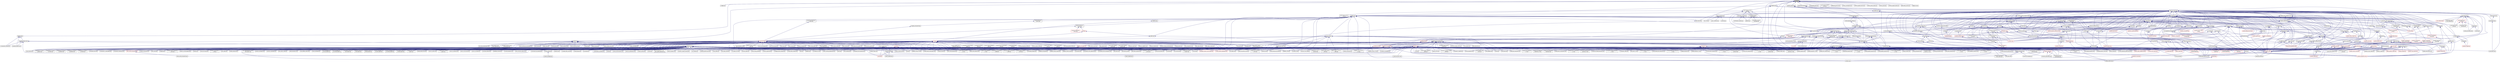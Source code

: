 digraph "apply.hpp"
{
  edge [fontname="Helvetica",fontsize="10",labelfontname="Helvetica",labelfontsize="10"];
  node [fontname="Helvetica",fontsize="10",shape=record];
  Node374 [label="apply.hpp",height=0.2,width=0.4,color="black", fillcolor="grey75", style="filled", fontcolor="black"];
  Node374 -> Node375 [dir="back",color="midnightblue",fontsize="10",style="solid",fontname="Helvetica"];
  Node375 [label="widget.cpp",height=0.2,width=0.4,color="black", fillcolor="white", style="filled",URL="$da/d15/widget_8cpp.html"];
  Node374 -> Node376 [dir="back",color="midnightblue",fontsize="10",style="solid",fontname="Helvetica"];
  Node376 [label="ostream.hpp",height=0.2,width=0.4,color="black", fillcolor="white", style="filled",URL="$d1/d38/ostream_8hpp.html"];
  Node376 -> Node377 [dir="back",color="midnightblue",fontsize="10",style="solid",fontname="Helvetica"];
  Node377 [label="standard_streams.hpp",height=0.2,width=0.4,color="black", fillcolor="white", style="filled",URL="$db/d16/standard__streams_8hpp.html"];
  Node377 -> Node378 [dir="back",color="midnightblue",fontsize="10",style="solid",fontname="Helvetica"];
  Node378 [label="iostreams.hpp",height=0.2,width=0.4,color="black", fillcolor="white", style="filled",URL="$de/d22/iostreams_8hpp.html"];
  Node378 -> Node379 [dir="back",color="midnightblue",fontsize="10",style="solid",fontname="Helvetica"];
  Node379 [label="allgather.cpp",height=0.2,width=0.4,color="black", fillcolor="white", style="filled",URL="$d7/d06/allgather_8cpp.html"];
  Node378 -> Node380 [dir="back",color="midnightblue",fontsize="10",style="solid",fontname="Helvetica"];
  Node380 [label="allgather_and_gate.cpp",height=0.2,width=0.4,color="black", fillcolor="white", style="filled",URL="$d1/d56/allgather__and__gate_8cpp.html"];
  Node378 -> Node381 [dir="back",color="midnightblue",fontsize="10",style="solid",fontname="Helvetica"];
  Node381 [label="async_io_action.cpp",height=0.2,width=0.4,color="black", fillcolor="white", style="filled",URL="$d3/df5/async__io__action_8cpp.html"];
  Node378 -> Node382 [dir="back",color="midnightblue",fontsize="10",style="solid",fontname="Helvetica"];
  Node382 [label="async_io_external.cpp",height=0.2,width=0.4,color="black", fillcolor="white", style="filled",URL="$da/d9a/async__io__external_8cpp.html"];
  Node378 -> Node383 [dir="back",color="midnightblue",fontsize="10",style="solid",fontname="Helvetica"];
  Node383 [label="async_io_low_level.cpp",height=0.2,width=0.4,color="black", fillcolor="white", style="filled",URL="$dc/d10/async__io__low__level_8cpp.html"];
  Node378 -> Node384 [dir="back",color="midnightblue",fontsize="10",style="solid",fontname="Helvetica"];
  Node384 [label="async_io_simple.cpp",height=0.2,width=0.4,color="black", fillcolor="white", style="filled",URL="$da/db7/async__io__simple_8cpp.html"];
  Node378 -> Node385 [dir="back",color="midnightblue",fontsize="10",style="solid",fontname="Helvetica"];
  Node385 [label="os_thread_num.cpp",height=0.2,width=0.4,color="black", fillcolor="white", style="filled",URL="$d2/dfb/os__thread__num_8cpp.html"];
  Node378 -> Node386 [dir="back",color="midnightblue",fontsize="10",style="solid",fontname="Helvetica"];
  Node386 [label="rnd_future_reduce.cpp",height=0.2,width=0.4,color="black", fillcolor="white", style="filled",URL="$d1/db5/rnd__future__reduce_8cpp.html"];
  Node378 -> Node387 [dir="back",color="midnightblue",fontsize="10",style="solid",fontname="Helvetica"];
  Node387 [label="heartbeat_console.cpp",height=0.2,width=0.4,color="black", fillcolor="white", style="filled",URL="$da/de8/heartbeat__console_8cpp.html"];
  Node378 -> Node388 [dir="back",color="midnightblue",fontsize="10",style="solid",fontname="Helvetica"];
  Node388 [label="hello_world_component.cpp",height=0.2,width=0.4,color="black", fillcolor="white", style="filled",URL="$d8/daa/hello__world__component_8cpp.html"];
  Node378 -> Node389 [dir="back",color="midnightblue",fontsize="10",style="solid",fontname="Helvetica"];
  Node389 [label="jacobi.cpp",height=0.2,width=0.4,color="black", fillcolor="white", style="filled",URL="$d2/d27/jacobi_8cpp.html"];
  Node378 -> Node390 [dir="back",color="midnightblue",fontsize="10",style="solid",fontname="Helvetica"];
  Node390 [label="stencil_iterator.hpp",height=0.2,width=0.4,color="black", fillcolor="white", style="filled",URL="$dc/d5c/server_2stencil__iterator_8hpp.html"];
  Node390 -> Node391 [dir="back",color="midnightblue",fontsize="10",style="solid",fontname="Helvetica"];
  Node391 [label="solver.hpp",height=0.2,width=0.4,color="red", fillcolor="white", style="filled",URL="$db/d9a/server_2solver_8hpp.html"];
  Node390 -> Node394 [dir="back",color="midnightblue",fontsize="10",style="solid",fontname="Helvetica"];
  Node394 [label="stencil_iterator.cpp",height=0.2,width=0.4,color="black", fillcolor="white", style="filled",URL="$d6/de1/server_2stencil__iterator_8cpp.html"];
  Node390 -> Node395 [dir="back",color="midnightblue",fontsize="10",style="solid",fontname="Helvetica"];
  Node395 [label="stencil_iterator.cpp",height=0.2,width=0.4,color="black", fillcolor="white", style="filled",URL="$d7/d71/stencil__iterator_8cpp.html"];
  Node378 -> Node396 [dir="back",color="midnightblue",fontsize="10",style="solid",fontname="Helvetica"];
  Node396 [label="grid.cpp",height=0.2,width=0.4,color="black", fillcolor="white", style="filled",URL="$d6/d1b/jacobi__component_2grid_8cpp.html"];
  Node378 -> Node397 [dir="back",color="midnightblue",fontsize="10",style="solid",fontname="Helvetica"];
  Node397 [label="access_counter_set.cpp",height=0.2,width=0.4,color="black", fillcolor="white", style="filled",URL="$dc/d52/access__counter__set_8cpp.html"];
  Node378 -> Node398 [dir="back",color="midnightblue",fontsize="10",style="solid",fontname="Helvetica"];
  Node398 [label="1d_wave_equation.cpp",height=0.2,width=0.4,color="black", fillcolor="white", style="filled",URL="$da/dab/1d__wave__equation_8cpp.html"];
  Node378 -> Node399 [dir="back",color="midnightblue",fontsize="10",style="solid",fontname="Helvetica"];
  Node399 [label="allow_unknown_options.cpp",height=0.2,width=0.4,color="black", fillcolor="white", style="filled",URL="$d9/dc9/allow__unknown__options_8cpp.html"];
  Node378 -> Node400 [dir="back",color="midnightblue",fontsize="10",style="solid",fontname="Helvetica"];
  Node400 [label="command_line_handling.cpp",height=0.2,width=0.4,color="black", fillcolor="white", style="filled",URL="$d4/d05/examples_2quickstart_2command__line__handling_8cpp.html"];
  Node378 -> Node401 [dir="back",color="midnightblue",fontsize="10",style="solid",fontname="Helvetica"];
  Node401 [label="component_ctors.cpp",height=0.2,width=0.4,color="black", fillcolor="white", style="filled",URL="$d3/d2a/component__ctors_8cpp.html"];
  Node378 -> Node402 [dir="back",color="midnightblue",fontsize="10",style="solid",fontname="Helvetica"];
  Node402 [label="component_in_executable.cpp",height=0.2,width=0.4,color="black", fillcolor="white", style="filled",URL="$d8/d4b/component__in__executable_8cpp.html"];
  Node378 -> Node403 [dir="back",color="midnightblue",fontsize="10",style="solid",fontname="Helvetica"];
  Node403 [label="component_inheritance.cpp",height=0.2,width=0.4,color="black", fillcolor="white", style="filled",URL="$d8/d55/component__inheritance_8cpp.html"];
  Node378 -> Node404 [dir="back",color="midnightblue",fontsize="10",style="solid",fontname="Helvetica"];
  Node404 [label="component_with_executor.cpp",height=0.2,width=0.4,color="black", fillcolor="white", style="filled",URL="$d4/d20/component__with__executor_8cpp.html"];
  Node378 -> Node405 [dir="back",color="midnightblue",fontsize="10",style="solid",fontname="Helvetica"];
  Node405 [label="customize_async.cpp",height=0.2,width=0.4,color="black", fillcolor="white", style="filled",URL="$d0/d82/customize__async_8cpp.html"];
  Node378 -> Node406 [dir="back",color="midnightblue",fontsize="10",style="solid",fontname="Helvetica"];
  Node406 [label="enumerate_threads.cpp",height=0.2,width=0.4,color="black", fillcolor="white", style="filled",URL="$d3/dd4/enumerate__threads_8cpp.html"];
  Node378 -> Node407 [dir="back",color="midnightblue",fontsize="10",style="solid",fontname="Helvetica"];
  Node407 [label="error_handling.cpp",height=0.2,width=0.4,color="black", fillcolor="white", style="filled",URL="$d9/d96/error__handling_8cpp.html"];
  Node378 -> Node408 [dir="back",color="midnightblue",fontsize="10",style="solid",fontname="Helvetica"];
  Node408 [label="event_synchronization.cpp",height=0.2,width=0.4,color="black", fillcolor="white", style="filled",URL="$d0/d35/event__synchronization_8cpp.html"];
  Node378 -> Node409 [dir="back",color="midnightblue",fontsize="10",style="solid",fontname="Helvetica"];
  Node409 [label="fractals.cpp",height=0.2,width=0.4,color="black", fillcolor="white", style="filled",URL="$d8/d58/fractals_8cpp.html"];
  Node378 -> Node410 [dir="back",color="midnightblue",fontsize="10",style="solid",fontname="Helvetica"];
  Node410 [label="fractals_executor.cpp",height=0.2,width=0.4,color="black", fillcolor="white", style="filled",URL="$d9/da9/fractals__executor_8cpp.html"];
  Node378 -> Node411 [dir="back",color="midnightblue",fontsize="10",style="solid",fontname="Helvetica"];
  Node411 [label="hello_world.cpp",height=0.2,width=0.4,color="black", fillcolor="white", style="filled",URL="$d0/d67/hello__world_8cpp.html"];
  Node378 -> Node412 [dir="back",color="midnightblue",fontsize="10",style="solid",fontname="Helvetica"];
  Node412 [label="interval_timer.cpp",height=0.2,width=0.4,color="black", fillcolor="white", style="filled",URL="$de/df1/examples_2quickstart_2interval__timer_8cpp.html"];
  Node378 -> Node413 [dir="back",color="midnightblue",fontsize="10",style="solid",fontname="Helvetica"];
  Node413 [label="local_channel.cpp",height=0.2,width=0.4,color="black", fillcolor="white", style="filled",URL="$d0/d3e/local__channel_8cpp.html"];
  Node378 -> Node414 [dir="back",color="midnightblue",fontsize="10",style="solid",fontname="Helvetica"];
  Node414 [label="pingpong.cpp",height=0.2,width=0.4,color="black", fillcolor="white", style="filled",URL="$dd/d4d/pingpong_8cpp.html"];
  Node378 -> Node415 [dir="back",color="midnightblue",fontsize="10",style="solid",fontname="Helvetica"];
  Node415 [label="shared_mutex.cpp",height=0.2,width=0.4,color="black", fillcolor="white", style="filled",URL="$da/d0b/shared__mutex_8cpp.html"];
  Node378 -> Node416 [dir="back",color="midnightblue",fontsize="10",style="solid",fontname="Helvetica"];
  Node416 [label="sierpinski.cpp",height=0.2,width=0.4,color="black", fillcolor="white", style="filled",URL="$d3/d7e/sierpinski_8cpp.html"];
  Node378 -> Node417 [dir="back",color="midnightblue",fontsize="10",style="solid",fontname="Helvetica"];
  Node417 [label="simple_future_continuation.cpp",height=0.2,width=0.4,color="black", fillcolor="white", style="filled",URL="$d8/d3c/simple__future__continuation_8cpp.html"];
  Node378 -> Node418 [dir="back",color="midnightblue",fontsize="10",style="solid",fontname="Helvetica"];
  Node418 [label="simplest_hello_world.cpp",height=0.2,width=0.4,color="black", fillcolor="white", style="filled",URL="$d7/ddc/simplest__hello__world_8cpp.html"];
  Node378 -> Node419 [dir="back",color="midnightblue",fontsize="10",style="solid",fontname="Helvetica"];
  Node419 [label="sort_by_key_demo.cpp",height=0.2,width=0.4,color="black", fillcolor="white", style="filled",URL="$da/d20/sort__by__key__demo_8cpp.html"];
  Node378 -> Node420 [dir="back",color="midnightblue",fontsize="10",style="solid",fontname="Helvetica"];
  Node420 [label="timed_futures.cpp",height=0.2,width=0.4,color="black", fillcolor="white", style="filled",URL="$d6/d8d/timed__futures_8cpp.html"];
  Node378 -> Node421 [dir="back",color="midnightblue",fontsize="10",style="solid",fontname="Helvetica"];
  Node421 [label="vector_counting_dotproduct.cpp",height=0.2,width=0.4,color="black", fillcolor="white", style="filled",URL="$df/de9/vector__counting__dotproduct_8cpp.html"];
  Node378 -> Node422 [dir="back",color="midnightblue",fontsize="10",style="solid",fontname="Helvetica"];
  Node422 [label="vector_zip_dotproduct.cpp",height=0.2,width=0.4,color="black", fillcolor="white", style="filled",URL="$dc/d18/vector__zip__dotproduct_8cpp.html"];
  Node378 -> Node423 [dir="back",color="midnightblue",fontsize="10",style="solid",fontname="Helvetica"];
  Node423 [label="oversubscribing_resource\l_partitioner.cpp",height=0.2,width=0.4,color="black", fillcolor="white", style="filled",URL="$dd/dee/oversubscribing__resource__partitioner_8cpp.html"];
  Node378 -> Node424 [dir="back",color="midnightblue",fontsize="10",style="solid",fontname="Helvetica"];
  Node424 [label="simple_resource_partitioner.cpp",height=0.2,width=0.4,color="black", fillcolor="white", style="filled",URL="$d5/df9/simple__resource__partitioner_8cpp.html"];
  Node378 -> Node425 [dir="back",color="midnightblue",fontsize="10",style="solid",fontname="Helvetica"];
  Node425 [label="thread_aware_timer.cpp",height=0.2,width=0.4,color="black", fillcolor="white", style="filled",URL="$df/d11/examples_2thread__aware__timer_2thread__aware__timer_8cpp.html"];
  Node378 -> Node426 [dir="back",color="midnightblue",fontsize="10",style="solid",fontname="Helvetica"];
  Node426 [label="simple_central_tuplespace\l_client.cpp",height=0.2,width=0.4,color="black", fillcolor="white", style="filled",URL="$d1/d7b/simple__central__tuplespace__client_8cpp.html"];
  Node378 -> Node427 [dir="back",color="midnightblue",fontsize="10",style="solid",fontname="Helvetica"];
  Node427 [label="foreach_scaling.cpp",height=0.2,width=0.4,color="black", fillcolor="white", style="filled",URL="$d4/d94/foreach__scaling_8cpp.html"];
  Node378 -> Node428 [dir="back",color="midnightblue",fontsize="10",style="solid",fontname="Helvetica"];
  Node428 [label="future_overhead.cpp",height=0.2,width=0.4,color="black", fillcolor="white", style="filled",URL="$d3/d79/future__overhead_8cpp.html"];
  Node378 -> Node429 [dir="back",color="midnightblue",fontsize="10",style="solid",fontname="Helvetica"];
  Node429 [label="hpx_heterogeneous_timed\l_task_spawn.cpp",height=0.2,width=0.4,color="black", fillcolor="white", style="filled",URL="$dd/d27/hpx__heterogeneous__timed__task__spawn_8cpp.html"];
  Node378 -> Node430 [dir="back",color="midnightblue",fontsize="10",style="solid",fontname="Helvetica"];
  Node430 [label="hpx_homogeneous_timed\l_task_spawn_executors.cpp",height=0.2,width=0.4,color="black", fillcolor="white", style="filled",URL="$d1/d3b/hpx__homogeneous__timed__task__spawn__executors_8cpp.html"];
  Node378 -> Node431 [dir="back",color="midnightblue",fontsize="10",style="solid",fontname="Helvetica"];
  Node431 [label="parent_vs_child_stealing.cpp",height=0.2,width=0.4,color="black", fillcolor="white", style="filled",URL="$d2/d07/parent__vs__child__stealing_8cpp.html"];
  Node378 -> Node432 [dir="back",color="midnightblue",fontsize="10",style="solid",fontname="Helvetica"];
  Node432 [label="partitioned_vector\l_foreach.cpp",height=0.2,width=0.4,color="black", fillcolor="white", style="filled",URL="$df/d5f/partitioned__vector__foreach_8cpp.html"];
  Node378 -> Node433 [dir="back",color="midnightblue",fontsize="10",style="solid",fontname="Helvetica"];
  Node433 [label="serialization_overhead.cpp",height=0.2,width=0.4,color="black", fillcolor="white", style="filled",URL="$d3/df8/serialization__overhead_8cpp.html"];
  Node378 -> Node434 [dir="back",color="midnightblue",fontsize="10",style="solid",fontname="Helvetica"];
  Node434 [label="sizeof.cpp",height=0.2,width=0.4,color="black", fillcolor="white", style="filled",URL="$d3/d0f/sizeof_8cpp.html"];
  Node378 -> Node435 [dir="back",color="midnightblue",fontsize="10",style="solid",fontname="Helvetica"];
  Node435 [label="skynet.cpp",height=0.2,width=0.4,color="black", fillcolor="white", style="filled",URL="$d0/dc3/skynet_8cpp.html"];
  Node378 -> Node436 [dir="back",color="midnightblue",fontsize="10",style="solid",fontname="Helvetica"];
  Node436 [label="spinlock_overhead1.cpp",height=0.2,width=0.4,color="black", fillcolor="white", style="filled",URL="$d0/d32/spinlock__overhead1_8cpp.html"];
  Node378 -> Node437 [dir="back",color="midnightblue",fontsize="10",style="solid",fontname="Helvetica"];
  Node437 [label="spinlock_overhead2.cpp",height=0.2,width=0.4,color="black", fillcolor="white", style="filled",URL="$de/d55/spinlock__overhead2_8cpp.html"];
  Node378 -> Node438 [dir="back",color="midnightblue",fontsize="10",style="solid",fontname="Helvetica"];
  Node438 [label="stencil3_iterators.cpp",height=0.2,width=0.4,color="black", fillcolor="white", style="filled",URL="$db/d9e/stencil3__iterators_8cpp.html"];
  Node378 -> Node439 [dir="back",color="midnightblue",fontsize="10",style="solid",fontname="Helvetica"];
  Node439 [label="stream.cpp",height=0.2,width=0.4,color="black", fillcolor="white", style="filled",URL="$da/d5f/stream_8cpp.html"];
  Node378 -> Node440 [dir="back",color="midnightblue",fontsize="10",style="solid",fontname="Helvetica"];
  Node440 [label="transform_reduce_binary\l_scaling.cpp",height=0.2,width=0.4,color="black", fillcolor="white", style="filled",URL="$d1/dae/transform__reduce__binary__scaling_8cpp.html"];
  Node378 -> Node441 [dir="back",color="midnightblue",fontsize="10",style="solid",fontname="Helvetica"];
  Node441 [label="transform_reduce_scaling.cpp",height=0.2,width=0.4,color="black", fillcolor="white", style="filled",URL="$db/d2a/transform__reduce__scaling_8cpp.html"];
  Node378 -> Node442 [dir="back",color="midnightblue",fontsize="10",style="solid",fontname="Helvetica"];
  Node442 [label="wait_all_timings.cpp",height=0.2,width=0.4,color="black", fillcolor="white", style="filled",URL="$d5/da1/wait__all__timings_8cpp.html"];
  Node378 -> Node443 [dir="back",color="midnightblue",fontsize="10",style="solid",fontname="Helvetica"];
  Node443 [label="minmax_element_performance.cpp",height=0.2,width=0.4,color="black", fillcolor="white", style="filled",URL="$d9/d93/minmax__element__performance_8cpp.html"];
  Node378 -> Node444 [dir="back",color="midnightblue",fontsize="10",style="solid",fontname="Helvetica"];
  Node444 [label="osu_bcast.cpp",height=0.2,width=0.4,color="black", fillcolor="white", style="filled",URL="$d3/dca/osu__bcast_8cpp.html"];
  Node378 -> Node445 [dir="back",color="midnightblue",fontsize="10",style="solid",fontname="Helvetica"];
  Node445 [label="osu_bibw.cpp",height=0.2,width=0.4,color="black", fillcolor="white", style="filled",URL="$d2/d04/osu__bibw_8cpp.html"];
  Node378 -> Node446 [dir="back",color="midnightblue",fontsize="10",style="solid",fontname="Helvetica"];
  Node446 [label="osu_bw.cpp",height=0.2,width=0.4,color="black", fillcolor="white", style="filled",URL="$d4/d20/osu__bw_8cpp.html"];
  Node378 -> Node447 [dir="back",color="midnightblue",fontsize="10",style="solid",fontname="Helvetica"];
  Node447 [label="osu_latency.cpp",height=0.2,width=0.4,color="black", fillcolor="white", style="filled",URL="$df/d58/osu__latency_8cpp.html"];
  Node378 -> Node448 [dir="back",color="midnightblue",fontsize="10",style="solid",fontname="Helvetica"];
  Node448 [label="osu_multi_lat.cpp",height=0.2,width=0.4,color="black", fillcolor="white", style="filled",URL="$d7/d91/osu__multi__lat_8cpp.html"];
  Node378 -> Node449 [dir="back",color="midnightblue",fontsize="10",style="solid",fontname="Helvetica"];
  Node449 [label="osu_scatter.cpp",height=0.2,width=0.4,color="black", fillcolor="white", style="filled",URL="$d4/d4c/osu__scatter_8cpp.html"];
  Node378 -> Node450 [dir="back",color="midnightblue",fontsize="10",style="solid",fontname="Helvetica"];
  Node450 [label="pingpong_performance.cpp",height=0.2,width=0.4,color="black", fillcolor="white", style="filled",URL="$de/d03/pingpong__performance_8cpp.html"];
  Node378 -> Node451 [dir="back",color="midnightblue",fontsize="10",style="solid",fontname="Helvetica"];
  Node451 [label="plain_action_1330.cpp",height=0.2,width=0.4,color="black", fillcolor="white", style="filled",URL="$d4/def/plain__action__1330_8cpp.html"];
  Node378 -> Node452 [dir="back",color="midnightblue",fontsize="10",style="solid",fontname="Helvetica"];
  Node452 [label="client_1950.cpp",height=0.2,width=0.4,color="black", fillcolor="white", style="filled",URL="$d0/d79/client__1950_8cpp.html"];
  Node378 -> Node453 [dir="back",color="midnightblue",fontsize="10",style="solid",fontname="Helvetica"];
  Node453 [label="lost_output_2236.cpp",height=0.2,width=0.4,color="black", fillcolor="white", style="filled",URL="$db/dd0/lost__output__2236_8cpp.html"];
  Node378 -> Node454 [dir="back",color="midnightblue",fontsize="10",style="solid",fontname="Helvetica"];
  Node454 [label="no_output_1173.cpp",height=0.2,width=0.4,color="black", fillcolor="white", style="filled",URL="$de/d67/no__output__1173_8cpp.html"];
  Node378 -> Node455 [dir="back",color="midnightblue",fontsize="10",style="solid",fontname="Helvetica"];
  Node455 [label="dataflow_future_swap.cpp",height=0.2,width=0.4,color="black", fillcolor="white", style="filled",URL="$dc/d8c/dataflow__future__swap_8cpp.html"];
  Node378 -> Node456 [dir="back",color="midnightblue",fontsize="10",style="solid",fontname="Helvetica"];
  Node456 [label="dataflow_future_swap2.cpp",height=0.2,width=0.4,color="black", fillcolor="white", style="filled",URL="$d1/db3/dataflow__future__swap2_8cpp.html"];
  Node378 -> Node457 [dir="back",color="midnightblue",fontsize="10",style="solid",fontname="Helvetica"];
  Node457 [label="promise_1620.cpp",height=0.2,width=0.4,color="black", fillcolor="white", style="filled",URL="$d2/d67/promise__1620_8cpp.html"];
  Node378 -> Node458 [dir="back",color="midnightblue",fontsize="10",style="solid",fontname="Helvetica"];
  Node458 [label="wait_all_hang_1946.cpp",height=0.2,width=0.4,color="black", fillcolor="white", style="filled",URL="$d5/d69/wait__all__hang__1946_8cpp.html"];
  Node378 -> Node459 [dir="back",color="midnightblue",fontsize="10",style="solid",fontname="Helvetica"];
  Node459 [label="function_argument.cpp",height=0.2,width=0.4,color="black", fillcolor="white", style="filled",URL="$db/da3/function__argument_8cpp.html"];
  Node378 -> Node460 [dir="back",color="midnightblue",fontsize="10",style="solid",fontname="Helvetica"];
  Node460 [label="function_serialization\l_728.cpp",height=0.2,width=0.4,color="black", fillcolor="white", style="filled",URL="$d8/db1/function__serialization__728_8cpp.html"];
  Node378 -> Node461 [dir="back",color="midnightblue",fontsize="10",style="solid",fontname="Helvetica"];
  Node461 [label="managed_refcnt_checker.cpp",height=0.2,width=0.4,color="black", fillcolor="white", style="filled",URL="$d7/d11/server_2managed__refcnt__checker_8cpp.html"];
  Node378 -> Node462 [dir="back",color="midnightblue",fontsize="10",style="solid",fontname="Helvetica"];
  Node462 [label="simple_refcnt_checker.cpp",height=0.2,width=0.4,color="black", fillcolor="white", style="filled",URL="$d7/d14/server_2simple__refcnt__checker_8cpp.html"];
  Node378 -> Node463 [dir="back",color="midnightblue",fontsize="10",style="solid",fontname="Helvetica"];
  Node463 [label="credit_exhaustion.cpp",height=0.2,width=0.4,color="black", fillcolor="white", style="filled",URL="$d6/d80/credit__exhaustion_8cpp.html"];
  Node378 -> Node464 [dir="back",color="midnightblue",fontsize="10",style="solid",fontname="Helvetica"];
  Node464 [label="local_address_rebind.cpp",height=0.2,width=0.4,color="black", fillcolor="white", style="filled",URL="$d1/d4f/local__address__rebind_8cpp.html"];
  Node378 -> Node465 [dir="back",color="midnightblue",fontsize="10",style="solid",fontname="Helvetica"];
  Node465 [label="local_embedded_ref\l_to_local_object.cpp",height=0.2,width=0.4,color="black", fillcolor="white", style="filled",URL="$d6/d54/local__embedded__ref__to__local__object_8cpp.html"];
  Node378 -> Node466 [dir="back",color="midnightblue",fontsize="10",style="solid",fontname="Helvetica"];
  Node466 [label="local_embedded_ref\l_to_remote_object.cpp",height=0.2,width=0.4,color="black", fillcolor="white", style="filled",URL="$d6/d34/local__embedded__ref__to__remote__object_8cpp.html"];
  Node378 -> Node467 [dir="back",color="midnightblue",fontsize="10",style="solid",fontname="Helvetica"];
  Node467 [label="refcnted_symbol_to\l_local_object.cpp",height=0.2,width=0.4,color="black", fillcolor="white", style="filled",URL="$d9/deb/refcnted__symbol__to__local__object_8cpp.html"];
  Node378 -> Node468 [dir="back",color="midnightblue",fontsize="10",style="solid",fontname="Helvetica"];
  Node468 [label="refcnted_symbol_to\l_remote_object.cpp",height=0.2,width=0.4,color="black", fillcolor="white", style="filled",URL="$dd/d20/refcnted__symbol__to__remote__object_8cpp.html"];
  Node378 -> Node469 [dir="back",color="midnightblue",fontsize="10",style="solid",fontname="Helvetica"];
  Node469 [label="remote_embedded_ref\l_to_local_object.cpp",height=0.2,width=0.4,color="black", fillcolor="white", style="filled",URL="$d4/ded/remote__embedded__ref__to__local__object_8cpp.html"];
  Node378 -> Node470 [dir="back",color="midnightblue",fontsize="10",style="solid",fontname="Helvetica"];
  Node470 [label="remote_embedded_ref\l_to_remote_object.cpp",height=0.2,width=0.4,color="black", fillcolor="white", style="filled",URL="$dc/dca/remote__embedded__ref__to__remote__object_8cpp.html"];
  Node378 -> Node471 [dir="back",color="midnightblue",fontsize="10",style="solid",fontname="Helvetica"];
  Node471 [label="scoped_ref_to_local\l_object.cpp",height=0.2,width=0.4,color="black", fillcolor="white", style="filled",URL="$d6/da4/scoped__ref__to__local__object_8cpp.html"];
  Node378 -> Node472 [dir="back",color="midnightblue",fontsize="10",style="solid",fontname="Helvetica"];
  Node472 [label="scoped_ref_to_remote\l_object.cpp",height=0.2,width=0.4,color="black", fillcolor="white", style="filled",URL="$de/d85/scoped__ref__to__remote__object_8cpp.html"];
  Node378 -> Node473 [dir="back",color="midnightblue",fontsize="10",style="solid",fontname="Helvetica"];
  Node473 [label="split_credit.cpp",height=0.2,width=0.4,color="black", fillcolor="white", style="filled",URL="$dc/d1c/split__credit_8cpp.html"];
  Node378 -> Node474 [dir="back",color="midnightblue",fontsize="10",style="solid",fontname="Helvetica"];
  Node474 [label="uncounted_symbol_to\l_local_object.cpp",height=0.2,width=0.4,color="black", fillcolor="white", style="filled",URL="$de/d5f/uncounted__symbol__to__local__object_8cpp.html"];
  Node378 -> Node475 [dir="back",color="midnightblue",fontsize="10",style="solid",fontname="Helvetica"];
  Node475 [label="uncounted_symbol_to\l_remote_object.cpp",height=0.2,width=0.4,color="black", fillcolor="white", style="filled",URL="$d5/d86/uncounted__symbol__to__remote__object_8cpp.html"];
  Node378 -> Node476 [dir="back",color="midnightblue",fontsize="10",style="solid",fontname="Helvetica"];
  Node476 [label="test.cpp",height=0.2,width=0.4,color="black", fillcolor="white", style="filled",URL="$df/dac/test_8cpp.html"];
  Node378 -> Node477 [dir="back",color="midnightblue",fontsize="10",style="solid",fontname="Helvetica"];
  Node477 [label="inheritance_2_classes\l_abstract.cpp",height=0.2,width=0.4,color="black", fillcolor="white", style="filled",URL="$dd/d8e/inheritance__2__classes__abstract_8cpp.html"];
  Node378 -> Node478 [dir="back",color="midnightblue",fontsize="10",style="solid",fontname="Helvetica"];
  Node478 [label="inheritance_2_classes\l_concrete.cpp",height=0.2,width=0.4,color="black", fillcolor="white", style="filled",URL="$d8/dc5/inheritance__2__classes__concrete_8cpp.html"];
  Node378 -> Node479 [dir="back",color="midnightblue",fontsize="10",style="solid",fontname="Helvetica"];
  Node479 [label="inheritance_3_classes\l_1_abstract.cpp",height=0.2,width=0.4,color="black", fillcolor="white", style="filled",URL="$dc/dfb/inheritance__3__classes__1__abstract_8cpp.html"];
  Node378 -> Node480 [dir="back",color="midnightblue",fontsize="10",style="solid",fontname="Helvetica"];
  Node480 [label="inheritance_3_classes\l_2_abstract.cpp",height=0.2,width=0.4,color="black", fillcolor="white", style="filled",URL="$dd/d34/inheritance__3__classes__2__abstract_8cpp.html"];
  Node378 -> Node481 [dir="back",color="midnightblue",fontsize="10",style="solid",fontname="Helvetica"];
  Node481 [label="inheritance_3_classes\l_concrete.cpp",height=0.2,width=0.4,color="black", fillcolor="white", style="filled",URL="$de/d09/inheritance__3__classes__concrete_8cpp.html"];
  Node378 -> Node482 [dir="back",color="midnightblue",fontsize="10",style="solid",fontname="Helvetica"];
  Node482 [label="migrate_component.cpp",height=0.2,width=0.4,color="black", fillcolor="white", style="filled",URL="$dc/d78/migrate__component_8cpp.html"];
  Node378 -> Node483 [dir="back",color="midnightblue",fontsize="10",style="solid",fontname="Helvetica"];
  Node483 [label="task_block.cpp",height=0.2,width=0.4,color="black", fillcolor="white", style="filled",URL="$d8/d7d/task__block_8cpp.html"];
  Node378 -> Node484 [dir="back",color="midnightblue",fontsize="10",style="solid",fontname="Helvetica"];
  Node484 [label="task_block_executor.cpp",height=0.2,width=0.4,color="black", fillcolor="white", style="filled",URL="$d7/df6/task__block__executor_8cpp.html"];
  Node378 -> Node485 [dir="back",color="midnightblue",fontsize="10",style="solid",fontname="Helvetica"];
  Node485 [label="task_block_par.cpp",height=0.2,width=0.4,color="black", fillcolor="white", style="filled",URL="$d9/df1/task__block__par_8cpp.html"];
  Node378 -> Node486 [dir="back",color="midnightblue",fontsize="10",style="solid",fontname="Helvetica"];
  Node486 [label="put_parcels.cpp",height=0.2,width=0.4,color="black", fillcolor="white", style="filled",URL="$df/d23/put__parcels_8cpp.html"];
  Node378 -> Node487 [dir="back",color="midnightblue",fontsize="10",style="solid",fontname="Helvetica"];
  Node487 [label="put_parcels_with_coalescing.cpp",height=0.2,width=0.4,color="black", fillcolor="white", style="filled",URL="$d6/dca/put__parcels__with__coalescing_8cpp.html"];
  Node378 -> Node488 [dir="back",color="midnightblue",fontsize="10",style="solid",fontname="Helvetica"];
  Node488 [label="put_parcels_with_compression.cpp",height=0.2,width=0.4,color="black", fillcolor="white", style="filled",URL="$df/d62/put__parcels__with__compression_8cpp.html"];
  Node377 -> Node489 [dir="back",color="midnightblue",fontsize="10",style="solid",fontname="Helvetica"];
  Node489 [label="component_module.cpp",height=0.2,width=0.4,color="black", fillcolor="white", style="filled",URL="$da/d41/iostreams_2component__module_8cpp.html"];
  Node377 -> Node490 [dir="back",color="midnightblue",fontsize="10",style="solid",fontname="Helvetica"];
  Node490 [label="standard_streams.cpp",height=0.2,width=0.4,color="black", fillcolor="white", style="filled",URL="$da/d60/standard__streams_8cpp.html"];
  Node377 -> Node491 [dir="back",color="midnightblue",fontsize="10",style="solid",fontname="Helvetica"];
  Node491 [label="network_storage.cpp",height=0.2,width=0.4,color="black", fillcolor="white", style="filled",URL="$db/daa/network__storage_8cpp.html"];
  Node377 -> Node492 [dir="back",color="midnightblue",fontsize="10",style="solid",fontname="Helvetica"];
  Node492 [label="simple_profiler.hpp",height=0.2,width=0.4,color="black", fillcolor="white", style="filled",URL="$d8/d02/simple__profiler_8hpp.html"];
  Node492 -> Node491 [dir="back",color="midnightblue",fontsize="10",style="solid",fontname="Helvetica"];
  Node376 -> Node489 [dir="back",color="midnightblue",fontsize="10",style="solid",fontname="Helvetica"];
  Node376 -> Node490 [dir="back",color="midnightblue",fontsize="10",style="solid",fontname="Helvetica"];
  Node374 -> Node493 [dir="back",color="midnightblue",fontsize="10",style="solid",fontname="Helvetica"];
  Node493 [label="apply.hpp",height=0.2,width=0.4,color="black", fillcolor="white", style="filled",URL="$d6/d2c/include_2apply_8hpp.html"];
  Node493 -> Node413 [dir="back",color="midnightblue",fontsize="10",style="solid",fontname="Helvetica"];
  Node493 -> Node494 [dir="back",color="midnightblue",fontsize="10",style="solid",fontname="Helvetica"];
  Node494 [label="fail_compile_const\l_array_argument.cpp",height=0.2,width=0.4,color="black", fillcolor="white", style="filled",URL="$dc/dba/fail__compile__const__array__argument_8cpp.html"];
  Node493 -> Node495 [dir="back",color="midnightblue",fontsize="10",style="solid",fontname="Helvetica"];
  Node495 [label="succeed_compile_const\l_ref_argument.cpp",height=0.2,width=0.4,color="black", fillcolor="white", style="filled",URL="$d9/dc9/succeed__compile__const__ref__argument_8cpp.html"];
  Node493 -> Node496 [dir="back",color="midnightblue",fontsize="10",style="solid",fontname="Helvetica"];
  Node496 [label="apply_colocated.cpp",height=0.2,width=0.4,color="black", fillcolor="white", style="filled",URL="$d5/dd3/apply__colocated_8cpp.html"];
  Node493 -> Node497 [dir="back",color="midnightblue",fontsize="10",style="solid",fontname="Helvetica"];
  Node497 [label="apply_local.cpp",height=0.2,width=0.4,color="black", fillcolor="white", style="filled",URL="$dd/db5/apply__local_8cpp.html"];
  Node493 -> Node498 [dir="back",color="midnightblue",fontsize="10",style="solid",fontname="Helvetica"];
  Node498 [label="apply_local_executor.cpp",height=0.2,width=0.4,color="black", fillcolor="white", style="filled",URL="$db/d84/apply__local__executor_8cpp.html"];
  Node493 -> Node499 [dir="back",color="midnightblue",fontsize="10",style="solid",fontname="Helvetica"];
  Node499 [label="apply_local_executor\l_v1.cpp",height=0.2,width=0.4,color="black", fillcolor="white", style="filled",URL="$dd/d53/apply__local__executor__v1_8cpp.html"];
  Node493 -> Node500 [dir="back",color="midnightblue",fontsize="10",style="solid",fontname="Helvetica"];
  Node500 [label="apply_remote.cpp",height=0.2,width=0.4,color="black", fillcolor="white", style="filled",URL="$d9/d40/apply__remote_8cpp.html"];
  Node493 -> Node501 [dir="back",color="midnightblue",fontsize="10",style="solid",fontname="Helvetica"];
  Node501 [label="apply_remote_client.cpp",height=0.2,width=0.4,color="black", fillcolor="white", style="filled",URL="$d9/def/apply__remote__client_8cpp.html"];
  Node493 -> Node502 [dir="back",color="midnightblue",fontsize="10",style="solid",fontname="Helvetica"];
  Node502 [label="async_continue.cpp",height=0.2,width=0.4,color="black", fillcolor="white", style="filled",URL="$d4/d19/async__continue_8cpp.html"];
  Node493 -> Node503 [dir="back",color="midnightblue",fontsize="10",style="solid",fontname="Helvetica"];
  Node503 [label="async_continue_cb.cpp",height=0.2,width=0.4,color="black", fillcolor="white", style="filled",URL="$df/d37/async__continue__cb_8cpp.html"];
  Node493 -> Node504 [dir="back",color="midnightblue",fontsize="10",style="solid",fontname="Helvetica"];
  Node504 [label="async_continue_cb_colocated.cpp",height=0.2,width=0.4,color="black", fillcolor="white", style="filled",URL="$dd/dce/async__continue__cb__colocated_8cpp.html"];
  Node493 -> Node505 [dir="back",color="midnightblue",fontsize="10",style="solid",fontname="Helvetica"];
  Node505 [label="async_local.cpp",height=0.2,width=0.4,color="black", fillcolor="white", style="filled",URL="$d3/d4c/async__local_8cpp.html"];
  Node493 -> Node506 [dir="back",color="midnightblue",fontsize="10",style="solid",fontname="Helvetica"];
  Node506 [label="async_local_executor.cpp",height=0.2,width=0.4,color="black", fillcolor="white", style="filled",URL="$d4/dce/async__local__executor_8cpp.html"];
  Node493 -> Node507 [dir="back",color="midnightblue",fontsize="10",style="solid",fontname="Helvetica"];
  Node507 [label="async_local_executor\l_v1.cpp",height=0.2,width=0.4,color="black", fillcolor="white", style="filled",URL="$da/d4a/async__local__executor__v1_8cpp.html"];
  Node493 -> Node508 [dir="back",color="midnightblue",fontsize="10",style="solid",fontname="Helvetica"];
  Node508 [label="channel.cpp",height=0.2,width=0.4,color="black", fillcolor="white", style="filled",URL="$dd/d5f/channel_8cpp.html"];
  Node493 -> Node509 [dir="back",color="midnightblue",fontsize="10",style="solid",fontname="Helvetica"];
  Node509 [label="channel_local.cpp",height=0.2,width=0.4,color="black", fillcolor="white", style="filled",URL="$d6/d3e/channel__local_8cpp.html"];
  Node493 -> Node510 [dir="back",color="midnightblue",fontsize="10",style="solid",fontname="Helvetica"];
  Node510 [label="zero_copy_serialization.cpp",height=0.2,width=0.4,color="black", fillcolor="white", style="filled",URL="$d4/dea/zero__copy__serialization_8cpp.html"];
  Node374 -> Node511 [dir="back",color="midnightblue",fontsize="10",style="solid",fontname="Helvetica"];
  Node511 [label="dataflow.hpp",height=0.2,width=0.4,color="black", fillcolor="white", style="filled",URL="$db/d03/lcos_2dataflow_8hpp.html"];
  Node511 -> Node512 [dir="back",color="midnightblue",fontsize="10",style="solid",fontname="Helvetica"];
  Node512 [label="dataflow.hpp",height=0.2,width=0.4,color="black", fillcolor="white", style="filled",URL="$d6/dd8/dataflow_8hpp.html"];
  Node512 -> Node513 [dir="back",color="midnightblue",fontsize="10",style="solid",fontname="Helvetica"];
  Node513 [label="jacobi_hpx.cpp",height=0.2,width=0.4,color="black", fillcolor="white", style="filled",URL="$d8/d72/jacobi__hpx_8cpp.html"];
  Node512 -> Node514 [dir="back",color="midnightblue",fontsize="10",style="solid",fontname="Helvetica"];
  Node514 [label="interest_calculator.cpp",height=0.2,width=0.4,color="black", fillcolor="white", style="filled",URL="$d2/d86/interest__calculator_8cpp.html"];
  Node512 -> Node515 [dir="back",color="midnightblue",fontsize="10",style="solid",fontname="Helvetica"];
  Node515 [label="target_distribution\l_policy.hpp",height=0.2,width=0.4,color="black", fillcolor="white", style="filled",URL="$d4/d4a/compute_2host_2target__distribution__policy_8hpp.html"];
  Node515 -> Node516 [dir="back",color="midnightblue",fontsize="10",style="solid",fontname="Helvetica"];
  Node516 [label="host.hpp",height=0.2,width=0.4,color="black", fillcolor="white", style="filled",URL="$dd/d78/host_8hpp.html"];
  Node516 -> Node517 [dir="back",color="midnightblue",fontsize="10",style="solid",fontname="Helvetica"];
  Node517 [label="compute.hpp",height=0.2,width=0.4,color="red", fillcolor="white", style="filled",URL="$df/dd0/compute_8hpp.html"];
  Node517 -> Node518 [dir="back",color="midnightblue",fontsize="10",style="solid",fontname="Helvetica"];
  Node518 [label="cublas_matmul.cpp",height=0.2,width=0.4,color="black", fillcolor="white", style="filled",URL="$dd/d84/cublas__matmul_8cpp.html"];
  Node517 -> Node439 [dir="back",color="midnightblue",fontsize="10",style="solid",fontname="Helvetica"];
  Node512 -> Node523 [dir="back",color="midnightblue",fontsize="10",style="solid",fontname="Helvetica"];
  Node523 [label="dataflow.hpp",height=0.2,width=0.4,color="black", fillcolor="white", style="filled",URL="$db/db6/include_2dataflow_8hpp.html"];
  Node523 -> Node524 [dir="back",color="midnightblue",fontsize="10",style="solid",fontname="Helvetica"];
  Node524 [label="lcos.hpp",height=0.2,width=0.4,color="red", fillcolor="white", style="filled",URL="$d5/deb/lcos_8hpp.html"];
  Node524 -> Node380 [dir="back",color="midnightblue",fontsize="10",style="solid",fontname="Helvetica"];
  Node524 -> Node525 [dir="back",color="midnightblue",fontsize="10",style="solid",fontname="Helvetica"];
  Node525 [label="apex_balance.cpp",height=0.2,width=0.4,color="black", fillcolor="white", style="filled",URL="$d4/d8e/apex__balance_8cpp.html"];
  Node524 -> Node526 [dir="back",color="midnightblue",fontsize="10",style="solid",fontname="Helvetica"];
  Node526 [label="apex_policy_engine\l_active_thread_count.cpp",height=0.2,width=0.4,color="black", fillcolor="white", style="filled",URL="$d5/d01/apex__policy__engine__active__thread__count_8cpp.html"];
  Node524 -> Node527 [dir="back",color="midnightblue",fontsize="10",style="solid",fontname="Helvetica"];
  Node527 [label="apex_policy_engine\l_events.cpp",height=0.2,width=0.4,color="black", fillcolor="white", style="filled",URL="$df/d0f/apex__policy__engine__events_8cpp.html"];
  Node524 -> Node528 [dir="back",color="midnightblue",fontsize="10",style="solid",fontname="Helvetica"];
  Node528 [label="apex_policy_engine\l_periodic.cpp",height=0.2,width=0.4,color="black", fillcolor="white", style="filled",URL="$d5/d7b/apex__policy__engine__periodic_8cpp.html"];
  Node524 -> Node529 [dir="back",color="midnightblue",fontsize="10",style="solid",fontname="Helvetica"];
  Node529 [label="heartbeat.cpp",height=0.2,width=0.4,color="black", fillcolor="white", style="filled",URL="$d8/d98/heartbeat_8cpp.html"];
  Node524 -> Node530 [dir="back",color="midnightblue",fontsize="10",style="solid",fontname="Helvetica"];
  Node530 [label="hello_world_component.hpp",height=0.2,width=0.4,color="red", fillcolor="white", style="filled",URL="$df/df0/hello__world__component_8hpp.html"];
  Node530 -> Node388 [dir="back",color="midnightblue",fontsize="10",style="solid",fontname="Helvetica"];
  Node524 -> Node532 [dir="back",color="midnightblue",fontsize="10",style="solid",fontname="Helvetica"];
  Node532 [label="row.hpp",height=0.2,width=0.4,color="red", fillcolor="white", style="filled",URL="$dc/d69/row_8hpp.html"];
  Node532 -> Node390 [dir="back",color="midnightblue",fontsize="10",style="solid",fontname="Helvetica"];
  Node532 -> Node396 [dir="back",color="midnightblue",fontsize="10",style="solid",fontname="Helvetica"];
  Node524 -> Node534 [dir="back",color="midnightblue",fontsize="10",style="solid",fontname="Helvetica"];
  Node534 [label="stencil_iterator.hpp",height=0.2,width=0.4,color="black", fillcolor="white", style="filled",URL="$d4/dc8/stencil__iterator_8hpp.html"];
  Node534 -> Node391 [dir="back",color="midnightblue",fontsize="10",style="solid",fontname="Helvetica"];
  Node534 -> Node390 [dir="back",color="midnightblue",fontsize="10",style="solid",fontname="Helvetica"];
  Node534 -> Node395 [dir="back",color="midnightblue",fontsize="10",style="solid",fontname="Helvetica"];
  Node524 -> Node390 [dir="back",color="midnightblue",fontsize="10",style="solid",fontname="Helvetica"];
  Node524 -> Node513 [dir="back",color="midnightblue",fontsize="10",style="solid",fontname="Helvetica"];
  Node524 -> Node535 [dir="back",color="midnightblue",fontsize="10",style="solid",fontname="Helvetica"];
  Node535 [label="jacobi_nonuniform_hpx.cpp",height=0.2,width=0.4,color="black", fillcolor="white", style="filled",URL="$de/d56/jacobi__nonuniform__hpx_8cpp.html"];
  Node524 -> Node406 [dir="back",color="midnightblue",fontsize="10",style="solid",fontname="Helvetica"];
  Node524 -> Node536 [dir="back",color="midnightblue",fontsize="10",style="solid",fontname="Helvetica"];
  Node536 [label="fibonacci_await.cpp",height=0.2,width=0.4,color="black", fillcolor="white", style="filled",URL="$dc/d1c/fibonacci__await_8cpp.html"];
  Node524 -> Node537 [dir="back",color="midnightblue",fontsize="10",style="solid",fontname="Helvetica"];
  Node537 [label="fibonacci_dataflow.cpp",height=0.2,width=0.4,color="black", fillcolor="white", style="filled",URL="$df/d3d/fibonacci__dataflow_8cpp.html"];
  Node524 -> Node538 [dir="back",color="midnightblue",fontsize="10",style="solid",fontname="Helvetica"];
  Node538 [label="fibonacci_futures.cpp",height=0.2,width=0.4,color="black", fillcolor="white", style="filled",URL="$d6/de3/fibonacci__futures_8cpp.html"];
  Node524 -> Node539 [dir="back",color="midnightblue",fontsize="10",style="solid",fontname="Helvetica"];
  Node539 [label="fibonacci_futures_distributed.cpp",height=0.2,width=0.4,color="black", fillcolor="white", style="filled",URL="$d1/dc9/fibonacci__futures__distributed_8cpp.html"];
  Node524 -> Node409 [dir="back",color="midnightblue",fontsize="10",style="solid",fontname="Helvetica"];
  Node524 -> Node410 [dir="back",color="midnightblue",fontsize="10",style="solid",fontname="Helvetica"];
  Node524 -> Node540 [dir="back",color="midnightblue",fontsize="10",style="solid",fontname="Helvetica"];
  Node540 [label="fractals_struct.cpp",height=0.2,width=0.4,color="black", fillcolor="white", style="filled",URL="$d8/d2f/fractals__struct_8cpp.html"];
  Node524 -> Node411 [dir="back",color="midnightblue",fontsize="10",style="solid",fontname="Helvetica"];
  Node524 -> Node541 [dir="back",color="midnightblue",fontsize="10",style="solid",fontname="Helvetica"];
  Node541 [label="latch_local.cpp",height=0.2,width=0.4,color="black", fillcolor="white", style="filled",URL="$dd/dd3/latch__local_8cpp.html"];
  Node524 -> Node542 [dir="back",color="midnightblue",fontsize="10",style="solid",fontname="Helvetica"];
  Node542 [label="latch_remote.cpp",height=0.2,width=0.4,color="black", fillcolor="white", style="filled",URL="$df/d59/latch__remote_8cpp.html"];
  Node524 -> Node413 [dir="back",color="midnightblue",fontsize="10",style="solid",fontname="Helvetica"];
  Node524 -> Node414 [dir="back",color="midnightblue",fontsize="10",style="solid",fontname="Helvetica"];
  Node524 -> Node415 [dir="back",color="midnightblue",fontsize="10",style="solid",fontname="Helvetica"];
  Node524 -> Node543 [dir="back",color="midnightblue",fontsize="10",style="solid",fontname="Helvetica"];
  Node543 [label="wait_composition.cpp",height=0.2,width=0.4,color="black", fillcolor="white", style="filled",URL="$d6/d13/wait__composition_8cpp.html"];
  Node524 -> Node544 [dir="back",color="midnightblue",fontsize="10",style="solid",fontname="Helvetica"];
  Node544 [label="sheneos_compare.cpp",height=0.2,width=0.4,color="black", fillcolor="white", style="filled",URL="$dc/d11/sheneos__compare_8cpp.html"];
  Node524 -> Node545 [dir="back",color="midnightblue",fontsize="10",style="solid",fontname="Helvetica"];
  Node545 [label="spell_check_file.cpp",height=0.2,width=0.4,color="black", fillcolor="white", style="filled",URL="$df/df7/spell__check__file_8cpp.html"];
  Node524 -> Node546 [dir="back",color="midnightblue",fontsize="10",style="solid",fontname="Helvetica"];
  Node546 [label="spell_check_simple.cpp",height=0.2,width=0.4,color="black", fillcolor="white", style="filled",URL="$dd/d54/spell__check__simple_8cpp.html"];
  Node524 -> Node426 [dir="back",color="midnightblue",fontsize="10",style="solid",fontname="Helvetica"];
  Node524 -> Node547 [dir="back",color="midnightblue",fontsize="10",style="solid",fontname="Helvetica"];
  Node547 [label="hpx.hpp",height=0.2,width=0.4,color="red", fillcolor="white", style="filled",URL="$d0/daa/hpx_8hpp.html"];
  Node547 -> Node553 [dir="back",color="midnightblue",fontsize="10",style="solid",fontname="Helvetica"];
  Node553 [label="1d_stencil_4_repart.cpp",height=0.2,width=0.4,color="black", fillcolor="white", style="filled",URL="$d0/d6b/1d__stencil__4__repart_8cpp.html"];
  Node547 -> Node554 [dir="back",color="midnightblue",fontsize="10",style="solid",fontname="Helvetica"];
  Node554 [label="1d_stencil_4_throttle.cpp",height=0.2,width=0.4,color="black", fillcolor="white", style="filled",URL="$d6/de5/1d__stencil__4__throttle_8cpp.html"];
  Node547 -> Node558 [dir="back",color="midnightblue",fontsize="10",style="solid",fontname="Helvetica"];
  Node558 [label="1d_stencil_8.cpp",height=0.2,width=0.4,color="black", fillcolor="white", style="filled",URL="$df/de0/1d__stencil__8_8cpp.html"];
  Node547 -> Node563 [dir="back",color="midnightblue",fontsize="10",style="solid",fontname="Helvetica"];
  Node563 [label="template_function_accumulator.hpp",height=0.2,width=0.4,color="red", fillcolor="white", style="filled",URL="$d7/da6/server_2template__function__accumulator_8hpp.html"];
  Node547 -> Node379 [dir="back",color="midnightblue",fontsize="10",style="solid",fontname="Helvetica"];
  Node547 -> Node380 [dir="back",color="midnightblue",fontsize="10",style="solid",fontname="Helvetica"];
  Node547 -> Node385 [dir="back",color="midnightblue",fontsize="10",style="solid",fontname="Helvetica"];
  Node547 -> Node518 [dir="back",color="midnightblue",fontsize="10",style="solid",fontname="Helvetica"];
  Node547 -> Node530 [dir="back",color="midnightblue",fontsize="10",style="solid",fontname="Helvetica"];
  Node547 -> Node389 [dir="back",color="midnightblue",fontsize="10",style="solid",fontname="Helvetica"];
  Node547 -> Node396 [dir="back",color="midnightblue",fontsize="10",style="solid",fontname="Helvetica"];
  Node547 -> Node394 [dir="back",color="midnightblue",fontsize="10",style="solid",fontname="Helvetica"];
  Node547 -> Node395 [dir="back",color="midnightblue",fontsize="10",style="solid",fontname="Helvetica"];
  Node547 -> Node513 [dir="back",color="midnightblue",fontsize="10",style="solid",fontname="Helvetica"];
  Node547 -> Node535 [dir="back",color="midnightblue",fontsize="10",style="solid",fontname="Helvetica"];
  Node547 -> Node595 [dir="back",color="midnightblue",fontsize="10",style="solid",fontname="Helvetica"];
  Node595 [label="sine.cpp",height=0.2,width=0.4,color="black", fillcolor="white", style="filled",URL="$d5/dd8/sine_8cpp.html"];
  Node547 -> Node405 [dir="back",color="midnightblue",fontsize="10",style="solid",fontname="Helvetica"];
  Node547 -> Node407 [dir="back",color="midnightblue",fontsize="10",style="solid",fontname="Helvetica"];
  Node547 -> Node408 [dir="back",color="midnightblue",fontsize="10",style="solid",fontname="Helvetica"];
  Node547 -> Node514 [dir="back",color="midnightblue",fontsize="10",style="solid",fontname="Helvetica"];
  Node547 -> Node419 [dir="back",color="midnightblue",fontsize="10",style="solid",fontname="Helvetica"];
  Node547 -> Node421 [dir="back",color="midnightblue",fontsize="10",style="solid",fontname="Helvetica"];
  Node547 -> Node422 [dir="back",color="midnightblue",fontsize="10",style="solid",fontname="Helvetica"];
  Node547 -> Node423 [dir="back",color="midnightblue",fontsize="10",style="solid",fontname="Helvetica"];
  Node547 -> Node424 [dir="back",color="midnightblue",fontsize="10",style="solid",fontname="Helvetica"];
  Node547 -> Node640 [dir="back",color="midnightblue",fontsize="10",style="solid",fontname="Helvetica"];
  Node640 [label="transpose_block_numa.cpp",height=0.2,width=0.4,color="black", fillcolor="white", style="filled",URL="$dd/d3b/transpose__block__numa_8cpp.html"];
  Node547 -> Node646 [dir="back",color="midnightblue",fontsize="10",style="solid",fontname="Helvetica"];
  Node646 [label="simple_central_tuplespace.hpp",height=0.2,width=0.4,color="red", fillcolor="white", style="filled",URL="$db/d69/server_2simple__central__tuplespace_8hpp.html"];
  Node547 -> Node427 [dir="back",color="midnightblue",fontsize="10",style="solid",fontname="Helvetica"];
  Node547 -> Node430 [dir="back",color="midnightblue",fontsize="10",style="solid",fontname="Helvetica"];
  Node547 -> Node432 [dir="back",color="midnightblue",fontsize="10",style="solid",fontname="Helvetica"];
  Node547 -> Node433 [dir="back",color="midnightblue",fontsize="10",style="solid",fontname="Helvetica"];
  Node547 -> Node434 [dir="back",color="midnightblue",fontsize="10",style="solid",fontname="Helvetica"];
  Node547 -> Node435 [dir="back",color="midnightblue",fontsize="10",style="solid",fontname="Helvetica"];
  Node547 -> Node438 [dir="back",color="midnightblue",fontsize="10",style="solid",fontname="Helvetica"];
  Node547 -> Node439 [dir="back",color="midnightblue",fontsize="10",style="solid",fontname="Helvetica"];
  Node547 -> Node440 [dir="back",color="midnightblue",fontsize="10",style="solid",fontname="Helvetica"];
  Node547 -> Node441 [dir="back",color="midnightblue",fontsize="10",style="solid",fontname="Helvetica"];
  Node547 -> Node443 [dir="back",color="midnightblue",fontsize="10",style="solid",fontname="Helvetica"];
  Node547 -> Node491 [dir="back",color="midnightblue",fontsize="10",style="solid",fontname="Helvetica"];
  Node547 -> Node492 [dir="back",color="midnightblue",fontsize="10",style="solid",fontname="Helvetica"];
  Node547 -> Node444 [dir="back",color="midnightblue",fontsize="10",style="solid",fontname="Helvetica"];
  Node547 -> Node445 [dir="back",color="midnightblue",fontsize="10",style="solid",fontname="Helvetica"];
  Node547 -> Node446 [dir="back",color="midnightblue",fontsize="10",style="solid",fontname="Helvetica"];
  Node547 -> Node447 [dir="back",color="midnightblue",fontsize="10",style="solid",fontname="Helvetica"];
  Node547 -> Node448 [dir="back",color="midnightblue",fontsize="10",style="solid",fontname="Helvetica"];
  Node547 -> Node449 [dir="back",color="midnightblue",fontsize="10",style="solid",fontname="Helvetica"];
  Node547 -> Node450 [dir="back",color="midnightblue",fontsize="10",style="solid",fontname="Helvetica"];
  Node547 -> Node662 [dir="back",color="midnightblue",fontsize="10",style="solid",fontname="Helvetica"];
  Node662 [label="benchmark_partition.cpp",height=0.2,width=0.4,color="black", fillcolor="white", style="filled",URL="$d9/d88/benchmark__partition_8cpp.html"];
  Node547 -> Node663 [dir="back",color="midnightblue",fontsize="10",style="solid",fontname="Helvetica"];
  Node663 [label="benchmark_partition\l_copy.cpp",height=0.2,width=0.4,color="black", fillcolor="white", style="filled",URL="$d3/d0e/benchmark__partition__copy_8cpp.html"];
  Node547 -> Node667 [dir="back",color="midnightblue",fontsize="10",style="solid",fontname="Helvetica"];
  Node667 [label="duplicate_id_registration\l_1596.cpp",height=0.2,width=0.4,color="black", fillcolor="white", style="filled",URL="$db/d8d/duplicate__id__registration__1596_8cpp.html"];
  Node547 -> Node670 [dir="back",color="midnightblue",fontsize="10",style="solid",fontname="Helvetica"];
  Node670 [label="send_gid_keep_component\l_1624.cpp",height=0.2,width=0.4,color="black", fillcolor="white", style="filled",URL="$d9/d49/send__gid__keep__component__1624_8cpp.html"];
  Node547 -> Node452 [dir="back",color="midnightblue",fontsize="10",style="solid",fontname="Helvetica"];
  Node547 -> Node683 [dir="back",color="midnightblue",fontsize="10",style="solid",fontname="Helvetica"];
  Node683 [label="dynamic_counters_loaded\l_1508.cpp",height=0.2,width=0.4,color="black", fillcolor="white", style="filled",URL="$db/d58/dynamic__counters__loaded__1508_8cpp.html"];
  Node547 -> Node453 [dir="back",color="midnightblue",fontsize="10",style="solid",fontname="Helvetica"];
  Node547 -> Node454 [dir="back",color="midnightblue",fontsize="10",style="solid",fontname="Helvetica"];
  Node547 -> Node688 [dir="back",color="midnightblue",fontsize="10",style="solid",fontname="Helvetica"];
  Node688 [label="barrier_hang.cpp",height=0.2,width=0.4,color="black", fillcolor="white", style="filled",URL="$dd/d8b/barrier__hang_8cpp.html"];
  Node547 -> Node692 [dir="back",color="midnightblue",fontsize="10",style="solid",fontname="Helvetica"];
  Node692 [label="dataflow_const_functor\l_773.cpp",height=0.2,width=0.4,color="black", fillcolor="white", style="filled",URL="$d3/df2/dataflow__const__functor__773_8cpp.html"];
  Node547 -> Node455 [dir="back",color="midnightblue",fontsize="10",style="solid",fontname="Helvetica"];
  Node547 -> Node456 [dir="back",color="midnightblue",fontsize="10",style="solid",fontname="Helvetica"];
  Node547 -> Node693 [dir="back",color="midnightblue",fontsize="10",style="solid",fontname="Helvetica"];
  Node693 [label="dataflow_launch_775.cpp",height=0.2,width=0.4,color="black", fillcolor="white", style="filled",URL="$d7/d0d/dataflow__launch__775_8cpp.html"];
  Node547 -> Node695 [dir="back",color="midnightblue",fontsize="10",style="solid",fontname="Helvetica"];
  Node695 [label="dataflow_using_774.cpp",height=0.2,width=0.4,color="black", fillcolor="white", style="filled",URL="$d7/dfa/dataflow__using__774_8cpp.html"];
  Node547 -> Node702 [dir="back",color="midnightblue",fontsize="10",style="solid",fontname="Helvetica"];
  Node702 [label="ignore_while_locked\l_1485.cpp",height=0.2,width=0.4,color="black", fillcolor="white", style="filled",URL="$db/d24/ignore__while__locked__1485_8cpp.html"];
  Node547 -> Node457 [dir="back",color="midnightblue",fontsize="10",style="solid",fontname="Helvetica"];
  Node547 -> Node708 [dir="back",color="midnightblue",fontsize="10",style="solid",fontname="Helvetica"];
  Node708 [label="safely_destroy_promise\l_1481.cpp",height=0.2,width=0.4,color="black", fillcolor="white", style="filled",URL="$dd/d62/safely__destroy__promise__1481_8cpp.html"];
  Node547 -> Node709 [dir="back",color="midnightblue",fontsize="10",style="solid",fontname="Helvetica"];
  Node709 [label="set_hpx_limit_798.cpp",height=0.2,width=0.4,color="black", fillcolor="white", style="filled",URL="$d2/dfb/set__hpx__limit__798_8cpp.html"];
  Node547 -> Node711 [dir="back",color="midnightblue",fontsize="10",style="solid",fontname="Helvetica"];
  Node711 [label="shared_stated_leaked\l_1211.cpp",height=0.2,width=0.4,color="black", fillcolor="white", style="filled",URL="$dc/dce/shared__stated__leaked__1211_8cpp.html"];
  Node547 -> Node458 [dir="back",color="midnightblue",fontsize="10",style="solid",fontname="Helvetica"];
  Node547 -> Node716 [dir="back",color="midnightblue",fontsize="10",style="solid",fontname="Helvetica"];
  Node716 [label="is_executor_1691.cpp",height=0.2,width=0.4,color="black", fillcolor="white", style="filled",URL="$d2/d1e/is__executor__1691_8cpp.html"];
  Node547 -> Node727 [dir="back",color="midnightblue",fontsize="10",style="solid",fontname="Helvetica"];
  Node727 [label="papi_counters_segfault\l_1890.cpp",height=0.2,width=0.4,color="black", fillcolor="white", style="filled",URL="$df/d76/papi__counters__segfault__1890_8cpp.html"];
  Node547 -> Node729 [dir="back",color="midnightblue",fontsize="10",style="solid",fontname="Helvetica"];
  Node729 [label="uptime_1737.cpp",height=0.2,width=0.4,color="black", fillcolor="white", style="filled",URL="$d7/d12/uptime__1737_8cpp.html"];
  Node547 -> Node734 [dir="back",color="midnightblue",fontsize="10",style="solid",fontname="Helvetica"];
  Node734 [label="thread_pool_executor\l_1114.cpp",height=0.2,width=0.4,color="black", fillcolor="white", style="filled",URL="$d8/d63/thread__pool__executor__1114_8cpp.html"];
  Node547 -> Node459 [dir="back",color="midnightblue",fontsize="10",style="solid",fontname="Helvetica"];
  Node547 -> Node461 [dir="back",color="midnightblue",fontsize="10",style="solid",fontname="Helvetica"];
  Node547 -> Node462 [dir="back",color="midnightblue",fontsize="10",style="solid",fontname="Helvetica"];
  Node547 -> Node476 [dir="back",color="midnightblue",fontsize="10",style="solid",fontname="Helvetica"];
  Node547 -> Node757 [dir="back",color="midnightblue",fontsize="10",style="solid",fontname="Helvetica"];
  Node757 [label="await.cpp",height=0.2,width=0.4,color="black", fillcolor="white", style="filled",URL="$d6/d41/await_8cpp.html"];
  Node547 -> Node764 [dir="back",color="midnightblue",fontsize="10",style="solid",fontname="Helvetica"];
  Node764 [label="global_spmd_block.cpp",height=0.2,width=0.4,color="black", fillcolor="white", style="filled",URL="$da/d4f/global__spmd__block_8cpp.html"];
  Node547 -> Node765 [dir="back",color="midnightblue",fontsize="10",style="solid",fontname="Helvetica"];
  Node765 [label="local_barrier.cpp",height=0.2,width=0.4,color="black", fillcolor="white", style="filled",URL="$d2/db4/tests_2unit_2lcos_2local__barrier_8cpp.html"];
  Node547 -> Node766 [dir="back",color="midnightblue",fontsize="10",style="solid",fontname="Helvetica"];
  Node766 [label="local_dataflow.cpp",height=0.2,width=0.4,color="black", fillcolor="white", style="filled",URL="$d9/d92/local__dataflow_8cpp.html"];
  Node547 -> Node767 [dir="back",color="midnightblue",fontsize="10",style="solid",fontname="Helvetica"];
  Node767 [label="local_dataflow_executor.cpp",height=0.2,width=0.4,color="black", fillcolor="white", style="filled",URL="$d2/d73/local__dataflow__executor_8cpp.html"];
  Node547 -> Node768 [dir="back",color="midnightblue",fontsize="10",style="solid",fontname="Helvetica"];
  Node768 [label="local_dataflow_executor\l_v1.cpp",height=0.2,width=0.4,color="black", fillcolor="white", style="filled",URL="$df/d49/local__dataflow__executor__v1_8cpp.html"];
  Node547 -> Node769 [dir="back",color="midnightblue",fontsize="10",style="solid",fontname="Helvetica"];
  Node769 [label="local_dataflow_std\l_array.cpp",height=0.2,width=0.4,color="black", fillcolor="white", style="filled",URL="$db/dcb/local__dataflow__std__array_8cpp.html"];
  Node547 -> Node794 [dir="back",color="midnightblue",fontsize="10",style="solid",fontname="Helvetica"];
  Node794 [label="destroy_tests.hpp",height=0.2,width=0.4,color="red", fillcolor="white", style="filled",URL="$db/d13/destroy__tests_8hpp.html"];
  Node547 -> Node836 [dir="back",color="midnightblue",fontsize="10",style="solid",fontname="Helvetica"];
  Node836 [label="inclusive_scan_tests.hpp",height=0.2,width=0.4,color="red", fillcolor="white", style="filled",URL="$d1/d1e/inclusive__scan__tests_8hpp.html"];
  Node547 -> Node842 [dir="back",color="midnightblue",fontsize="10",style="solid",fontname="Helvetica"];
  Node842 [label="is_sorted_tests.hpp",height=0.2,width=0.4,color="red", fillcolor="white", style="filled",URL="$d7/d7f/is__sorted__tests_8hpp.html"];
  Node547 -> Node857 [dir="back",color="midnightblue",fontsize="10",style="solid",fontname="Helvetica"];
  Node857 [label="reduce_by_key.cpp",height=0.2,width=0.4,color="black", fillcolor="white", style="filled",URL="$dd/dde/reduce__by__key_8cpp.html"];
  Node547 -> Node860 [dir="back",color="midnightblue",fontsize="10",style="solid",fontname="Helvetica"];
  Node860 [label="sort_by_key.cpp",height=0.2,width=0.4,color="black", fillcolor="white", style="filled",URL="$df/daa/sort__by__key_8cpp.html"];
  Node547 -> Node890 [dir="back",color="midnightblue",fontsize="10",style="solid",fontname="Helvetica"];
  Node890 [label="uninitialized_copy\l_tests.hpp",height=0.2,width=0.4,color="red", fillcolor="white", style="filled",URL="$d4/dae/uninitialized__copy__tests_8hpp.html"];
  Node547 -> Node894 [dir="back",color="midnightblue",fontsize="10",style="solid",fontname="Helvetica"];
  Node894 [label="uninitialized_default\l_construct_tests.hpp",height=0.2,width=0.4,color="red", fillcolor="white", style="filled",URL="$de/def/uninitialized__default__construct__tests_8hpp.html"];
  Node547 -> Node899 [dir="back",color="midnightblue",fontsize="10",style="solid",fontname="Helvetica"];
  Node899 [label="uninitialized_move\l_tests.hpp",height=0.2,width=0.4,color="red", fillcolor="white", style="filled",URL="$d4/daa/uninitialized__move__tests_8hpp.html"];
  Node547 -> Node902 [dir="back",color="midnightblue",fontsize="10",style="solid",fontname="Helvetica"];
  Node902 [label="uninitialized_value\l_construct_tests.hpp",height=0.2,width=0.4,color="red", fillcolor="white", style="filled",URL="$dc/d40/uninitialized__value__construct__tests_8hpp.html"];
  Node547 -> Node914 [dir="back",color="midnightblue",fontsize="10",style="solid",fontname="Helvetica"];
  Node914 [label="partition_copy_range.cpp",height=0.2,width=0.4,color="black", fillcolor="white", style="filled",URL="$d6/df9/partition__copy__range_8cpp.html"];
  Node547 -> Node915 [dir="back",color="midnightblue",fontsize="10",style="solid",fontname="Helvetica"];
  Node915 [label="partition_range.cpp",height=0.2,width=0.4,color="black", fillcolor="white", style="filled",URL="$da/d9a/partition__range_8cpp.html"];
  Node547 -> Node941 [dir="back",color="midnightblue",fontsize="10",style="solid",fontname="Helvetica"];
  Node941 [label="bulk_async.cpp",height=0.2,width=0.4,color="black", fillcolor="white", style="filled",URL="$d2/d56/bulk__async_8cpp.html"];
  Node547 -> Node942 [dir="back",color="midnightblue",fontsize="10",style="solid",fontname="Helvetica"];
  Node942 [label="bulk_async_v1.cpp",height=0.2,width=0.4,color="black", fillcolor="white", style="filled",URL="$d5/d1d/bulk__async__v1_8cpp.html"];
  Node547 -> Node943 [dir="back",color="midnightblue",fontsize="10",style="solid",fontname="Helvetica"];
  Node943 [label="created_executor.cpp",height=0.2,width=0.4,color="black", fillcolor="white", style="filled",URL="$d9/dca/created__executor_8cpp.html"];
  Node547 -> Node944 [dir="back",color="midnightblue",fontsize="10",style="solid",fontname="Helvetica"];
  Node944 [label="created_executor_v1.cpp",height=0.2,width=0.4,color="black", fillcolor="white", style="filled",URL="$de/ddd/created__executor__v1_8cpp.html"];
  Node547 -> Node945 [dir="back",color="midnightblue",fontsize="10",style="solid",fontname="Helvetica"];
  Node945 [label="executor_parameters.cpp",height=0.2,width=0.4,color="black", fillcolor="white", style="filled",URL="$dc/d90/executor__parameters_8cpp.html"];
  Node547 -> Node946 [dir="back",color="midnightblue",fontsize="10",style="solid",fontname="Helvetica"];
  Node946 [label="executor_parameters\l_timer_hooks.cpp",height=0.2,width=0.4,color="black", fillcolor="white", style="filled",URL="$d4/d85/executor__parameters__timer__hooks_8cpp.html"];
  Node547 -> Node947 [dir="back",color="midnightblue",fontsize="10",style="solid",fontname="Helvetica"];
  Node947 [label="minimal_async_executor.cpp",height=0.2,width=0.4,color="black", fillcolor="white", style="filled",URL="$d8/d83/minimal__async__executor_8cpp.html"];
  Node547 -> Node948 [dir="back",color="midnightblue",fontsize="10",style="solid",fontname="Helvetica"];
  Node948 [label="minimal_async_executor\l_v1.cpp",height=0.2,width=0.4,color="black", fillcolor="white", style="filled",URL="$d3/d41/minimal__async__executor__v1_8cpp.html"];
  Node547 -> Node949 [dir="back",color="midnightblue",fontsize="10",style="solid",fontname="Helvetica"];
  Node949 [label="minimal_sync_executor.cpp",height=0.2,width=0.4,color="black", fillcolor="white", style="filled",URL="$d3/ded/minimal__sync__executor_8cpp.html"];
  Node547 -> Node950 [dir="back",color="midnightblue",fontsize="10",style="solid",fontname="Helvetica"];
  Node950 [label="minimal_sync_executor\l_v1.cpp",height=0.2,width=0.4,color="black", fillcolor="white", style="filled",URL="$d8/d5e/minimal__sync__executor__v1_8cpp.html"];
  Node547 -> Node951 [dir="back",color="midnightblue",fontsize="10",style="solid",fontname="Helvetica"];
  Node951 [label="minimal_timed_async\l_executor.cpp",height=0.2,width=0.4,color="black", fillcolor="white", style="filled",URL="$d7/de3/minimal__timed__async__executor_8cpp.html"];
  Node547 -> Node952 [dir="back",color="midnightblue",fontsize="10",style="solid",fontname="Helvetica"];
  Node952 [label="minimal_timed_async\l_executor_v1.cpp",height=0.2,width=0.4,color="black", fillcolor="white", style="filled",URL="$dc/d41/minimal__timed__async__executor__v1_8cpp.html"];
  Node547 -> Node953 [dir="back",color="midnightblue",fontsize="10",style="solid",fontname="Helvetica"];
  Node953 [label="minimal_timed_sync\l_executor.cpp",height=0.2,width=0.4,color="black", fillcolor="white", style="filled",URL="$d0/dc2/minimal__timed__sync__executor_8cpp.html"];
  Node547 -> Node954 [dir="back",color="midnightblue",fontsize="10",style="solid",fontname="Helvetica"];
  Node954 [label="minimal_timed_sync\l_executor_v1.cpp",height=0.2,width=0.4,color="black", fillcolor="white", style="filled",URL="$d8/db4/minimal__timed__sync__executor__v1_8cpp.html"];
  Node547 -> Node955 [dir="back",color="midnightblue",fontsize="10",style="solid",fontname="Helvetica"];
  Node955 [label="parallel_executor.cpp",height=0.2,width=0.4,color="black", fillcolor="white", style="filled",URL="$de/d9d/parallel__executor_8cpp.html"];
  Node547 -> Node956 [dir="back",color="midnightblue",fontsize="10",style="solid",fontname="Helvetica"];
  Node956 [label="parallel_executor_v1.cpp",height=0.2,width=0.4,color="black", fillcolor="white", style="filled",URL="$d4/db4/parallel__executor__v1_8cpp.html"];
  Node547 -> Node957 [dir="back",color="midnightblue",fontsize="10",style="solid",fontname="Helvetica"];
  Node957 [label="parallel_fork_executor.cpp",height=0.2,width=0.4,color="black", fillcolor="white", style="filled",URL="$d3/d7a/parallel__fork__executor_8cpp.html"];
  Node547 -> Node958 [dir="back",color="midnightblue",fontsize="10",style="solid",fontname="Helvetica"];
  Node958 [label="parallel_fork_executor\l_v1.cpp",height=0.2,width=0.4,color="black", fillcolor="white", style="filled",URL="$d2/d6e/parallel__fork__executor__v1_8cpp.html"];
  Node547 -> Node959 [dir="back",color="midnightblue",fontsize="10",style="solid",fontname="Helvetica"];
  Node959 [label="persistent_executor\l_parameters.cpp",height=0.2,width=0.4,color="black", fillcolor="white", style="filled",URL="$db/d9b/persistent__executor__parameters_8cpp.html"];
  Node547 -> Node960 [dir="back",color="midnightblue",fontsize="10",style="solid",fontname="Helvetica"];
  Node960 [label="sequenced_executor.cpp",height=0.2,width=0.4,color="black", fillcolor="white", style="filled",URL="$db/d8b/sequenced__executor_8cpp.html"];
  Node547 -> Node961 [dir="back",color="midnightblue",fontsize="10",style="solid",fontname="Helvetica"];
  Node961 [label="sequential_executor\l_v1.cpp",height=0.2,width=0.4,color="black", fillcolor="white", style="filled",URL="$dc/d59/sequential__executor__v1_8cpp.html"];
  Node547 -> Node962 [dir="back",color="midnightblue",fontsize="10",style="solid",fontname="Helvetica"];
  Node962 [label="service_executors.cpp",height=0.2,width=0.4,color="black", fillcolor="white", style="filled",URL="$d2/d42/service__executors_8cpp.html"];
  Node547 -> Node963 [dir="back",color="midnightblue",fontsize="10",style="solid",fontname="Helvetica"];
  Node963 [label="shared_parallel_executor.cpp",height=0.2,width=0.4,color="black", fillcolor="white", style="filled",URL="$d9/d62/shared__parallel__executor_8cpp.html"];
  Node547 -> Node964 [dir="back",color="midnightblue",fontsize="10",style="solid",fontname="Helvetica"];
  Node964 [label="shared_parallel_executor\l_v1.cpp",height=0.2,width=0.4,color="black", fillcolor="white", style="filled",URL="$d3/d6f/shared__parallel__executor__v1_8cpp.html"];
  Node547 -> Node965 [dir="back",color="midnightblue",fontsize="10",style="solid",fontname="Helvetica"];
  Node965 [label="this_thread_executors.cpp",height=0.2,width=0.4,color="black", fillcolor="white", style="filled",URL="$d5/da8/tests_2unit_2parallel_2executors_2this__thread__executors_8cpp.html"];
  Node547 -> Node966 [dir="back",color="midnightblue",fontsize="10",style="solid",fontname="Helvetica"];
  Node966 [label="this_thread_executors\l_v1.cpp",height=0.2,width=0.4,color="black", fillcolor="white", style="filled",URL="$d1/d20/this__thread__executors__v1_8cpp.html"];
  Node547 -> Node967 [dir="back",color="midnightblue",fontsize="10",style="solid",fontname="Helvetica"];
  Node967 [label="thread_pool_attached\l_executors.cpp",height=0.2,width=0.4,color="black", fillcolor="white", style="filled",URL="$d9/dfb/tests_2unit_2parallel_2executors_2thread__pool__attached__executors_8cpp.html"];
  Node547 -> Node968 [dir="back",color="midnightblue",fontsize="10",style="solid",fontname="Helvetica"];
  Node968 [label="thread_pool_attached\l_executors_v1.cpp",height=0.2,width=0.4,color="black", fillcolor="white", style="filled",URL="$d2/d5d/thread__pool__attached__executors__v1_8cpp.html"];
  Node547 -> Node969 [dir="back",color="midnightblue",fontsize="10",style="solid",fontname="Helvetica"];
  Node969 [label="thread_pool_executors.cpp",height=0.2,width=0.4,color="black", fillcolor="white", style="filled",URL="$d4/d70/tests_2unit_2parallel_2executors_2thread__pool__executors_8cpp.html"];
  Node547 -> Node970 [dir="back",color="midnightblue",fontsize="10",style="solid",fontname="Helvetica"];
  Node970 [label="thread_pool_executors\l_v1.cpp",height=0.2,width=0.4,color="black", fillcolor="white", style="filled",URL="$d6/d67/thread__pool__executors__v1_8cpp.html"];
  Node547 -> Node971 [dir="back",color="midnightblue",fontsize="10",style="solid",fontname="Helvetica"];
  Node971 [label="thread_pool_os_executors.cpp",height=0.2,width=0.4,color="black", fillcolor="white", style="filled",URL="$da/d9a/tests_2unit_2parallel_2executors_2thread__pool__os__executors_8cpp.html"];
  Node547 -> Node972 [dir="back",color="midnightblue",fontsize="10",style="solid",fontname="Helvetica"];
  Node972 [label="thread_pool_os_executors\l_v1.cpp",height=0.2,width=0.4,color="black", fillcolor="white", style="filled",URL="$d7/d15/thread__pool__os__executors__v1_8cpp.html"];
  Node547 -> Node973 [dir="back",color="midnightblue",fontsize="10",style="solid",fontname="Helvetica"];
  Node973 [label="timed_parallel_executor.cpp",height=0.2,width=0.4,color="black", fillcolor="white", style="filled",URL="$d6/d72/timed__parallel__executor_8cpp.html"];
  Node547 -> Node974 [dir="back",color="midnightblue",fontsize="10",style="solid",fontname="Helvetica"];
  Node974 [label="timed_parallel_executor\l_v1.cpp",height=0.2,width=0.4,color="black", fillcolor="white", style="filled",URL="$d7/dd1/timed__parallel__executor__v1_8cpp.html"];
  Node547 -> Node975 [dir="back",color="midnightblue",fontsize="10",style="solid",fontname="Helvetica"];
  Node975 [label="timed_this_thread_executors.cpp",height=0.2,width=0.4,color="black", fillcolor="white", style="filled",URL="$dc/dc3/timed__this__thread__executors_8cpp.html"];
  Node547 -> Node976 [dir="back",color="midnightblue",fontsize="10",style="solid",fontname="Helvetica"];
  Node976 [label="timed_this_thread_executors\l_v1.cpp",height=0.2,width=0.4,color="black", fillcolor="white", style="filled",URL="$d2/d52/timed__this__thread__executors__v1_8cpp.html"];
  Node547 -> Node977 [dir="back",color="midnightblue",fontsize="10",style="solid",fontname="Helvetica"];
  Node977 [label="timed_thread_pool_executors.cpp",height=0.2,width=0.4,color="black", fillcolor="white", style="filled",URL="$d7/d74/timed__thread__pool__executors_8cpp.html"];
  Node547 -> Node978 [dir="back",color="midnightblue",fontsize="10",style="solid",fontname="Helvetica"];
  Node978 [label="timed_thread_pool_executors\l_v1.cpp",height=0.2,width=0.4,color="black", fillcolor="white", style="filled",URL="$dd/d64/timed__thread__pool__executors__v1_8cpp.html"];
  Node547 -> Node979 [dir="back",color="midnightblue",fontsize="10",style="solid",fontname="Helvetica"];
  Node979 [label="spmd_block.cpp",height=0.2,width=0.4,color="black", fillcolor="white", style="filled",URL="$d7/dbf/spmd__block_8cpp.html"];
  Node547 -> Node483 [dir="back",color="midnightblue",fontsize="10",style="solid",fontname="Helvetica"];
  Node547 -> Node484 [dir="back",color="midnightblue",fontsize="10",style="solid",fontname="Helvetica"];
  Node547 -> Node485 [dir="back",color="midnightblue",fontsize="10",style="solid",fontname="Helvetica"];
  Node547 -> Node486 [dir="back",color="midnightblue",fontsize="10",style="solid",fontname="Helvetica"];
  Node547 -> Node487 [dir="back",color="midnightblue",fontsize="10",style="solid",fontname="Helvetica"];
  Node547 -> Node488 [dir="back",color="midnightblue",fontsize="10",style="solid",fontname="Helvetica"];
  Node524 -> Node431 [dir="back",color="midnightblue",fontsize="10",style="solid",fontname="Helvetica"];
  Node524 -> Node442 [dir="back",color="midnightblue",fontsize="10",style="solid",fontname="Helvetica"];
  Node524 -> Node989 [dir="back",color="midnightblue",fontsize="10",style="solid",fontname="Helvetica"];
  Node989 [label="return_future_2847.cpp",height=0.2,width=0.4,color="black", fillcolor="white", style="filled",URL="$d3/dfe/return__future__2847_8cpp.html"];
  Node524 -> Node990 [dir="back",color="midnightblue",fontsize="10",style="solid",fontname="Helvetica"];
  Node990 [label="return_non_default\l_constructible_2847.cpp",height=0.2,width=0.4,color="black", fillcolor="white", style="filled",URL="$dc/d11/return__non__default__constructible__2847_8cpp.html"];
  Node524 -> Node667 [dir="back",color="midnightblue",fontsize="10",style="solid",fontname="Helvetica"];
  Node524 -> Node670 [dir="back",color="midnightblue",fontsize="10",style="solid",fontname="Helvetica"];
  Node524 -> Node991 [dir="back",color="midnightblue",fontsize="10",style="solid",fontname="Helvetica"];
  Node991 [label="async_action_1813.cpp",height=0.2,width=0.4,color="black", fillcolor="white", style="filled",URL="$db/de6/async__action__1813_8cpp.html"];
  Node524 -> Node992 [dir="back",color="midnightblue",fontsize="10",style="solid",fontname="Helvetica"];
  Node992 [label="async_callback_non\l_deduced_context.cpp",height=0.2,width=0.4,color="black", fillcolor="white", style="filled",URL="$dc/dbb/async__callback__non__deduced__context_8cpp.html"];
  Node524 -> Node993 [dir="back",color="midnightblue",fontsize="10",style="solid",fontname="Helvetica"];
  Node993 [label="broadcast_unwrap_future\l_2885.cpp",height=0.2,width=0.4,color="black", fillcolor="white", style="filled",URL="$da/df6/broadcast__unwrap__future__2885_8cpp.html"];
  Node524 -> Node994 [dir="back",color="midnightblue",fontsize="10",style="solid",fontname="Helvetica"];
  Node994 [label="broadcast_wait_for\l_2822.cpp",height=0.2,width=0.4,color="black", fillcolor="white", style="filled",URL="$dd/de7/broadcast__wait__for__2822_8cpp.html"];
  Node524 -> Node995 [dir="back",color="midnightblue",fontsize="10",style="solid",fontname="Helvetica"];
  Node995 [label="dataflow_791.cpp",height=0.2,width=0.4,color="black", fillcolor="white", style="filled",URL="$d6/da1/dataflow__791_8cpp.html"];
  Node524 -> Node996 [dir="back",color="midnightblue",fontsize="10",style="solid",fontname="Helvetica"];
  Node996 [label="future_range_ambiguity\l_2032.cpp",height=0.2,width=0.4,color="black", fillcolor="white", style="filled",URL="$dc/d4e/future__range__ambiguity__2032_8cpp.html"];
  Node524 -> Node997 [dir="back",color="midnightblue",fontsize="10",style="solid",fontname="Helvetica"];
  Node997 [label="future_timed_wait_1025.cpp",height=0.2,width=0.4,color="black", fillcolor="white", style="filled",URL="$de/d7d/future__timed__wait__1025_8cpp.html"];
  Node524 -> Node998 [dir="back",color="midnightblue",fontsize="10",style="solid",fontname="Helvetica"];
  Node998 [label="shared_future_continuation\l_order.cpp",height=0.2,width=0.4,color="black", fillcolor="white", style="filled",URL="$dd/d1f/shared__future__continuation__order_8cpp.html"];
  Node524 -> Node999 [dir="back",color="midnightblue",fontsize="10",style="solid",fontname="Helvetica"];
  Node999 [label="shared_future_then\l_2166.cpp",height=0.2,width=0.4,color="black", fillcolor="white", style="filled",URL="$d8/dc4/shared__future__then__2166_8cpp.html"];
  Node524 -> Node711 [dir="back",color="midnightblue",fontsize="10",style="solid",fontname="Helvetica"];
  Node524 -> Node1000 [dir="back",color="midnightblue",fontsize="10",style="solid",fontname="Helvetica"];
  Node1000 [label="sliding_semaphore_2338.cpp",height=0.2,width=0.4,color="black", fillcolor="white", style="filled",URL="$da/da6/sliding__semaphore__2338_8cpp.html"];
  Node524 -> Node1001 [dir="back",color="midnightblue",fontsize="10",style="solid",fontname="Helvetica"];
  Node1001 [label="wait_for_action_2796.cpp",height=0.2,width=0.4,color="black", fillcolor="white", style="filled",URL="$dc/db9/wait__for__action__2796_8cpp.html"];
  Node524 -> Node734 [dir="back",color="midnightblue",fontsize="10",style="solid",fontname="Helvetica"];
  Node524 -> Node460 [dir="back",color="midnightblue",fontsize="10",style="solid",fontname="Helvetica"];
  Node524 -> Node1002 [dir="back",color="midnightblue",fontsize="10",style="solid",fontname="Helvetica"];
  Node1002 [label="protect_with_nullary\l_pfo.cpp",height=0.2,width=0.4,color="black", fillcolor="white", style="filled",URL="$df/db5/protect__with__nullary__pfo_8cpp.html"];
  Node524 -> Node1003 [dir="back",color="midnightblue",fontsize="10",style="solid",fontname="Helvetica"];
  Node1003 [label="tuple_serialization\l_803.cpp",height=0.2,width=0.4,color="black", fillcolor="white", style="filled",URL="$de/d61/tuple__serialization__803_8cpp.html"];
  Node524 -> Node1004 [dir="back",color="midnightblue",fontsize="10",style="solid",fontname="Helvetica"];
  Node1004 [label="zero_copy_parcels_1001.cpp",height=0.2,width=0.4,color="black", fillcolor="white", style="filled",URL="$da/dfd/zero__copy__parcels__1001_8cpp.html"];
  Node524 -> Node1005 [dir="back",color="midnightblue",fontsize="10",style="solid",fontname="Helvetica"];
  Node1005 [label="return_future.cpp",height=0.2,width=0.4,color="black", fillcolor="white", style="filled",URL="$d4/dbe/return__future_8cpp.html"];
  Node524 -> Node1006 [dir="back",color="midnightblue",fontsize="10",style="solid",fontname="Helvetica"];
  Node1006 [label="find_clients_from_prefix.cpp",height=0.2,width=0.4,color="black", fillcolor="white", style="filled",URL="$dc/d15/find__clients__from__prefix_8cpp.html"];
  Node524 -> Node1007 [dir="back",color="midnightblue",fontsize="10",style="solid",fontname="Helvetica"];
  Node1007 [label="find_ids_from_prefix.cpp",height=0.2,width=0.4,color="black", fillcolor="white", style="filled",URL="$dc/df3/find__ids__from__prefix_8cpp.html"];
  Node524 -> Node1008 [dir="back",color="midnightblue",fontsize="10",style="solid",fontname="Helvetica"];
  Node1008 [label="get_colocation_id.cpp",height=0.2,width=0.4,color="black", fillcolor="white", style="filled",URL="$dd/d0d/get__colocation__id_8cpp.html"];
  Node524 -> Node473 [dir="back",color="midnightblue",fontsize="10",style="solid",fontname="Helvetica"];
  Node524 -> Node1009 [dir="back",color="midnightblue",fontsize="10",style="solid",fontname="Helvetica"];
  Node1009 [label="apex_action_count.cpp",height=0.2,width=0.4,color="black", fillcolor="white", style="filled",URL="$d8/de5/apex__action__count_8cpp.html"];
  Node524 -> Node1010 [dir="back",color="midnightblue",fontsize="10",style="solid",fontname="Helvetica"];
  Node1010 [label="action_invoke_no_more\l_than.cpp",height=0.2,width=0.4,color="black", fillcolor="white", style="filled",URL="$db/d8a/action__invoke__no__more__than_8cpp.html"];
  Node524 -> Node482 [dir="back",color="midnightblue",fontsize="10",style="solid",fontname="Helvetica"];
  Node524 -> Node496 [dir="back",color="midnightblue",fontsize="10",style="solid",fontname="Helvetica"];
  Node524 -> Node497 [dir="back",color="midnightblue",fontsize="10",style="solid",fontname="Helvetica"];
  Node524 -> Node498 [dir="back",color="midnightblue",fontsize="10",style="solid",fontname="Helvetica"];
  Node524 -> Node499 [dir="back",color="midnightblue",fontsize="10",style="solid",fontname="Helvetica"];
  Node524 -> Node500 [dir="back",color="midnightblue",fontsize="10",style="solid",fontname="Helvetica"];
  Node524 -> Node501 [dir="back",color="midnightblue",fontsize="10",style="solid",fontname="Helvetica"];
  Node524 -> Node1011 [dir="back",color="midnightblue",fontsize="10",style="solid",fontname="Helvetica"];
  Node1011 [label="async_cb_colocated.cpp",height=0.2,width=0.4,color="black", fillcolor="white", style="filled",URL="$d7/d7f/async__cb__colocated_8cpp.html"];
  Node524 -> Node1012 [dir="back",color="midnightblue",fontsize="10",style="solid",fontname="Helvetica"];
  Node1012 [label="async_cb_remote.cpp",height=0.2,width=0.4,color="black", fillcolor="white", style="filled",URL="$da/d88/async__cb__remote_8cpp.html"];
  Node524 -> Node502 [dir="back",color="midnightblue",fontsize="10",style="solid",fontname="Helvetica"];
  Node524 -> Node503 [dir="back",color="midnightblue",fontsize="10",style="solid",fontname="Helvetica"];
  Node524 -> Node504 [dir="back",color="midnightblue",fontsize="10",style="solid",fontname="Helvetica"];
  Node524 -> Node505 [dir="back",color="midnightblue",fontsize="10",style="solid",fontname="Helvetica"];
  Node524 -> Node506 [dir="back",color="midnightblue",fontsize="10",style="solid",fontname="Helvetica"];
  Node524 -> Node507 [dir="back",color="midnightblue",fontsize="10",style="solid",fontname="Helvetica"];
  Node524 -> Node508 [dir="back",color="midnightblue",fontsize="10",style="solid",fontname="Helvetica"];
  Node524 -> Node509 [dir="back",color="midnightblue",fontsize="10",style="solid",fontname="Helvetica"];
  Node524 -> Node1019 [dir="back",color="midnightblue",fontsize="10",style="solid",fontname="Helvetica"];
  Node1019 [label="counting_semaphore.cpp",height=0.2,width=0.4,color="black", fillcolor="white", style="filled",URL="$df/de9/counting__semaphore_8cpp.html"];
  Node524 -> Node1023 [dir="back",color="midnightblue",fontsize="10",style="solid",fontname="Helvetica"];
  Node1023 [label="future_then_executor.cpp",height=0.2,width=0.4,color="black", fillcolor="white", style="filled",URL="$df/dbe/future__then__executor_8cpp.html"];
  Node524 -> Node1024 [dir="back",color="midnightblue",fontsize="10",style="solid",fontname="Helvetica"];
  Node1024 [label="future_then_executor\l_v1.cpp",height=0.2,width=0.4,color="black", fillcolor="white", style="filled",URL="$de/dc5/future__then__executor__v1_8cpp.html"];
  Node524 -> Node1025 [dir="back",color="midnightblue",fontsize="10",style="solid",fontname="Helvetica"];
  Node1025 [label="local_latch.cpp",height=0.2,width=0.4,color="black", fillcolor="white", style="filled",URL="$d4/db4/local__latch_8cpp.html"];
  Node524 -> Node1035 [dir="back",color="midnightblue",fontsize="10",style="solid",fontname="Helvetica"];
  Node1035 [label="shared_mutex1.cpp",height=0.2,width=0.4,color="black", fillcolor="white", style="filled",URL="$d8/d57/shared__mutex1_8cpp.html"];
  Node524 -> Node1036 [dir="back",color="midnightblue",fontsize="10",style="solid",fontname="Helvetica"];
  Node1036 [label="shared_mutex2.cpp",height=0.2,width=0.4,color="black", fillcolor="white", style="filled",URL="$d1/d40/shared__mutex2_8cpp.html"];
  Node524 -> Node1037 [dir="back",color="midnightblue",fontsize="10",style="solid",fontname="Helvetica"];
  Node1037 [label="sliding_semaphore.cpp",height=0.2,width=0.4,color="black", fillcolor="white", style="filled",URL="$d2/d38/sliding__semaphore_8cpp.html"];
  Node512 -> Node1054 [dir="back",color="midnightblue",fontsize="10",style="solid",fontname="Helvetica"];
  Node1054 [label="local_lcos.hpp",height=0.2,width=0.4,color="black", fillcolor="white", style="filled",URL="$db/d67/local__lcos_8hpp.html"];
  Node1054 -> Node563 [dir="back",color="midnightblue",fontsize="10",style="solid",fontname="Helvetica"];
  Node1054 -> Node1055 [dir="back",color="midnightblue",fontsize="10",style="solid",fontname="Helvetica"];
  Node1055 [label="allgather_and_gate.hpp",height=0.2,width=0.4,color="red", fillcolor="white", style="filled",URL="$d9/dbb/allgather__and__gate_8hpp.html"];
  Node1055 -> Node380 [dir="back",color="midnightblue",fontsize="10",style="solid",fontname="Helvetica"];
  Node1054 -> Node646 [dir="back",color="midnightblue",fontsize="10",style="solid",fontname="Helvetica"];
  Node1054 -> Node524 [dir="back",color="midnightblue",fontsize="10",style="solid",fontname="Helvetica"];
  Node1054 -> Node702 [dir="back",color="midnightblue",fontsize="10",style="solid",fontname="Helvetica"];
  Node1054 -> Node708 [dir="back",color="midnightblue",fontsize="10",style="solid",fontname="Helvetica"];
  Node1054 -> Node757 [dir="back",color="midnightblue",fontsize="10",style="solid",fontname="Helvetica"];
  Node1054 -> Node765 [dir="back",color="midnightblue",fontsize="10",style="solid",fontname="Helvetica"];
  Node1054 -> Node766 [dir="back",color="midnightblue",fontsize="10",style="solid",fontname="Helvetica"];
  Node1054 -> Node767 [dir="back",color="midnightblue",fontsize="10",style="solid",fontname="Helvetica"];
  Node1054 -> Node768 [dir="back",color="midnightblue",fontsize="10",style="solid",fontname="Helvetica"];
  Node1054 -> Node769 [dir="back",color="midnightblue",fontsize="10",style="solid",fontname="Helvetica"];
  Node1054 -> Node1025 [dir="back",color="midnightblue",fontsize="10",style="solid",fontname="Helvetica"];
  Node512 -> Node1056 [dir="back",color="midnightblue",fontsize="10",style="solid",fontname="Helvetica"];
  Node1056 [label="gather.hpp",height=0.2,width=0.4,color="black", fillcolor="white", style="filled",URL="$d8/d2b/gather_8hpp.html"];
  Node1056 -> Node558 [dir="back",color="midnightblue",fontsize="10",style="solid",fontname="Helvetica"];
  Node1056 -> Node524 [dir="back",color="midnightblue",fontsize="10",style="solid",fontname="Helvetica"];
  Node512 -> Node1057 [dir="back",color="midnightblue",fontsize="10",style="solid",fontname="Helvetica"];
  Node1057 [label="rotate.hpp",height=0.2,width=0.4,color="black", fillcolor="white", style="filled",URL="$da/df0/algorithms_2rotate_8hpp.html"];
  Node1057 -> Node1058 [dir="back",color="midnightblue",fontsize="10",style="solid",fontname="Helvetica"];
  Node1058 [label="parallel_rotate.hpp",height=0.2,width=0.4,color="red", fillcolor="white", style="filled",URL="$db/dcd/parallel__rotate_8hpp.html"];
  Node1057 -> Node1059 [dir="back",color="midnightblue",fontsize="10",style="solid",fontname="Helvetica"];
  Node1059 [label="algorithm.hpp",height=0.2,width=0.4,color="red", fillcolor="white", style="filled",URL="$de/d55/algorithm_8hpp.html"];
  Node1059 -> Node1068 [dir="back",color="midnightblue",fontsize="10",style="solid",fontname="Helvetica"];
  Node1068 [label="container_algorithms.hpp",height=0.2,width=0.4,color="red", fillcolor="white", style="filled",URL="$de/da1/container__algorithms_8hpp.html"];
  Node1059 -> Node1069 [dir="back",color="midnightblue",fontsize="10",style="solid",fontname="Helvetica"];
  Node1069 [label="segmented_algorithm.hpp",height=0.2,width=0.4,color="black", fillcolor="white", style="filled",URL="$d2/d57/segmented__algorithm_8hpp.html"];
  Node1059 -> Node857 [dir="back",color="midnightblue",fontsize="10",style="solid",fontname="Helvetica"];
  Node1059 -> Node860 [dir="back",color="midnightblue",fontsize="10",style="solid",fontname="Helvetica"];
  Node1057 -> Node1070 [dir="back",color="midnightblue",fontsize="10",style="solid",fontname="Helvetica"];
  Node1070 [label="rotate.hpp",height=0.2,width=0.4,color="black", fillcolor="white", style="filled",URL="$da/d1b/container__algorithms_2rotate_8hpp.html"];
  Node1070 -> Node1058 [dir="back",color="midnightblue",fontsize="10",style="solid",fontname="Helvetica"];
  Node1070 -> Node1068 [dir="back",color="midnightblue",fontsize="10",style="solid",fontname="Helvetica"];
  Node512 -> Node1071 [dir="back",color="midnightblue",fontsize="10",style="solid",fontname="Helvetica"];
  Node1071 [label="sort.hpp",height=0.2,width=0.4,color="black", fillcolor="white", style="filled",URL="$d3/d10/algorithms_2sort_8hpp.html"];
  Node1071 -> Node1072 [dir="back",color="midnightblue",fontsize="10",style="solid",fontname="Helvetica"];
  Node1072 [label="parallel_sort.hpp",height=0.2,width=0.4,color="red", fillcolor="white", style="filled",URL="$d4/ddf/parallel__sort_8hpp.html"];
  Node1072 -> Node419 [dir="back",color="midnightblue",fontsize="10",style="solid",fontname="Helvetica"];
  Node1071 -> Node1059 [dir="back",color="midnightblue",fontsize="10",style="solid",fontname="Helvetica"];
  Node1071 -> Node1073 [dir="back",color="midnightblue",fontsize="10",style="solid",fontname="Helvetica"];
  Node1073 [label="reduce_by_key.hpp",height=0.2,width=0.4,color="black", fillcolor="white", style="filled",URL="$d9/d4a/reduce__by__key_8hpp.html"];
  Node1073 -> Node1074 [dir="back",color="midnightblue",fontsize="10",style="solid",fontname="Helvetica"];
  Node1074 [label="parallel_reduce.hpp",height=0.2,width=0.4,color="red", fillcolor="white", style="filled",URL="$d4/d04/parallel__reduce_8hpp.html"];
  Node1073 -> Node857 [dir="back",color="midnightblue",fontsize="10",style="solid",fontname="Helvetica"];
  Node1071 -> Node1076 [dir="back",color="midnightblue",fontsize="10",style="solid",fontname="Helvetica"];
  Node1076 [label="sort_by_key.hpp",height=0.2,width=0.4,color="black", fillcolor="white", style="filled",URL="$d2/da1/sort__by__key_8hpp.html"];
  Node1076 -> Node1072 [dir="back",color="midnightblue",fontsize="10",style="solid",fontname="Helvetica"];
  Node1076 -> Node860 [dir="back",color="midnightblue",fontsize="10",style="solid",fontname="Helvetica"];
  Node1071 -> Node1077 [dir="back",color="midnightblue",fontsize="10",style="solid",fontname="Helvetica"];
  Node1077 [label="sort.hpp",height=0.2,width=0.4,color="black", fillcolor="white", style="filled",URL="$d0/db2/container__algorithms_2sort_8hpp.html"];
  Node1077 -> Node1072 [dir="back",color="midnightblue",fontsize="10",style="solid",fontname="Helvetica"];
  Node1077 -> Node1068 [dir="back",color="midnightblue",fontsize="10",style="solid",fontname="Helvetica"];
  Node512 -> Node1078 [dir="back",color="midnightblue",fontsize="10",style="solid",fontname="Helvetica"];
  Node1078 [label="task_block.hpp",height=0.2,width=0.4,color="black", fillcolor="white", style="filled",URL="$de/db7/task__block_8hpp.html"];
  Node1078 -> Node1079 [dir="back",color="midnightblue",fontsize="10",style="solid",fontname="Helvetica"];
  Node1079 [label="parallel_task_block.hpp",height=0.2,width=0.4,color="black", fillcolor="white", style="filled",URL="$d4/d99/parallel__task__block_8hpp.html"];
  Node1079 -> Node483 [dir="back",color="midnightblue",fontsize="10",style="solid",fontname="Helvetica"];
  Node1079 -> Node484 [dir="back",color="midnightblue",fontsize="10",style="solid",fontname="Helvetica"];
  Node1079 -> Node485 [dir="back",color="midnightblue",fontsize="10",style="solid",fontname="Helvetica"];
  Node512 -> Node1080 [dir="back",color="midnightblue",fontsize="10",style="solid",fontname="Helvetica"];
  Node1080 [label="foreach_partitioner.hpp",height=0.2,width=0.4,color="black", fillcolor="white", style="filled",URL="$de/deb/foreach__partitioner_8hpp.html"];
  Node1080 -> Node1081 [dir="back",color="midnightblue",fontsize="10",style="solid",fontname="Helvetica"];
  Node1081 [label="copy.hpp",height=0.2,width=0.4,color="black", fillcolor="white", style="filled",URL="$d3/d90/algorithms_2copy_8hpp.html"];
  Node1081 -> Node1082 [dir="back",color="midnightblue",fontsize="10",style="solid",fontname="Helvetica"];
  Node1082 [label="parallel_copy.hpp",height=0.2,width=0.4,color="red", fillcolor="white", style="filled",URL="$d8/d06/parallel__copy_8hpp.html"];
  Node1082 -> Node518 [dir="back",color="midnightblue",fontsize="10",style="solid",fontname="Helvetica"];
  Node1082 -> Node439 [dir="back",color="midnightblue",fontsize="10",style="solid",fontname="Helvetica"];
  Node1082 -> Node662 [dir="back",color="midnightblue",fontsize="10",style="solid",fontname="Helvetica"];
  Node1081 -> Node1059 [dir="back",color="midnightblue",fontsize="10",style="solid",fontname="Helvetica"];
  Node1081 -> Node1073 [dir="back",color="midnightblue",fontsize="10",style="solid",fontname="Helvetica"];
  Node1081 -> Node1084 [dir="back",color="midnightblue",fontsize="10",style="solid",fontname="Helvetica"];
  Node1084 [label="remove_copy.hpp",height=0.2,width=0.4,color="black", fillcolor="white", style="filled",URL="$d6/db8/algorithms_2remove__copy_8hpp.html"];
  Node1084 -> Node1085 [dir="back",color="midnightblue",fontsize="10",style="solid",fontname="Helvetica"];
  Node1085 [label="parallel_remove_copy.hpp",height=0.2,width=0.4,color="red", fillcolor="white", style="filled",URL="$d3/d53/parallel__remove__copy_8hpp.html"];
  Node1084 -> Node1059 [dir="back",color="midnightblue",fontsize="10",style="solid",fontname="Helvetica"];
  Node1084 -> Node1086 [dir="back",color="midnightblue",fontsize="10",style="solid",fontname="Helvetica"];
  Node1086 [label="remove_copy.hpp",height=0.2,width=0.4,color="black", fillcolor="white", style="filled",URL="$d5/d0b/container__algorithms_2remove__copy_8hpp.html"];
  Node1086 -> Node1085 [dir="back",color="midnightblue",fontsize="10",style="solid",fontname="Helvetica"];
  Node1086 -> Node1068 [dir="back",color="midnightblue",fontsize="10",style="solid",fontname="Helvetica"];
  Node1081 -> Node1087 [dir="back",color="midnightblue",fontsize="10",style="solid",fontname="Helvetica"];
  Node1087 [label="reverse.hpp",height=0.2,width=0.4,color="black", fillcolor="white", style="filled",URL="$d2/df8/algorithms_2reverse_8hpp.html"];
  Node1087 -> Node1088 [dir="back",color="midnightblue",fontsize="10",style="solid",fontname="Helvetica"];
  Node1088 [label="parallel_reverse.hpp",height=0.2,width=0.4,color="red", fillcolor="white", style="filled",URL="$d0/d25/parallel__reverse_8hpp.html"];
  Node1087 -> Node1059 [dir="back",color="midnightblue",fontsize="10",style="solid",fontname="Helvetica"];
  Node1087 -> Node1057 [dir="back",color="midnightblue",fontsize="10",style="solid",fontname="Helvetica"];
  Node1087 -> Node1089 [dir="back",color="midnightblue",fontsize="10",style="solid",fontname="Helvetica"];
  Node1089 [label="reverse.hpp",height=0.2,width=0.4,color="black", fillcolor="white", style="filled",URL="$db/dd1/container__algorithms_2reverse_8hpp.html"];
  Node1089 -> Node1088 [dir="back",color="midnightblue",fontsize="10",style="solid",fontname="Helvetica"];
  Node1089 -> Node1068 [dir="back",color="midnightblue",fontsize="10",style="solid",fontname="Helvetica"];
  Node1081 -> Node1057 [dir="back",color="midnightblue",fontsize="10",style="solid",fontname="Helvetica"];
  Node1081 -> Node1090 [dir="back",color="midnightblue",fontsize="10",style="solid",fontname="Helvetica"];
  Node1090 [label="set_difference.hpp",height=0.2,width=0.4,color="black", fillcolor="white", style="filled",URL="$d9/d20/set__difference_8hpp.html"];
  Node1090 -> Node1091 [dir="back",color="midnightblue",fontsize="10",style="solid",fontname="Helvetica"];
  Node1091 [label="parallel_set_operations.hpp",height=0.2,width=0.4,color="red", fillcolor="white", style="filled",URL="$d6/d3c/parallel__set__operations_8hpp.html"];
  Node1090 -> Node1059 [dir="back",color="midnightblue",fontsize="10",style="solid",fontname="Helvetica"];
  Node1081 -> Node1092 [dir="back",color="midnightblue",fontsize="10",style="solid",fontname="Helvetica"];
  Node1092 [label="set_intersection.hpp",height=0.2,width=0.4,color="black", fillcolor="white", style="filled",URL="$d1/dd5/set__intersection_8hpp.html"];
  Node1092 -> Node1091 [dir="back",color="midnightblue",fontsize="10",style="solid",fontname="Helvetica"];
  Node1092 -> Node1059 [dir="back",color="midnightblue",fontsize="10",style="solid",fontname="Helvetica"];
  Node1081 -> Node1093 [dir="back",color="midnightblue",fontsize="10",style="solid",fontname="Helvetica"];
  Node1093 [label="set_symmetric_difference.hpp",height=0.2,width=0.4,color="black", fillcolor="white", style="filled",URL="$de/da4/set__symmetric__difference_8hpp.html"];
  Node1093 -> Node1091 [dir="back",color="midnightblue",fontsize="10",style="solid",fontname="Helvetica"];
  Node1093 -> Node1059 [dir="back",color="midnightblue",fontsize="10",style="solid",fontname="Helvetica"];
  Node1081 -> Node1094 [dir="back",color="midnightblue",fontsize="10",style="solid",fontname="Helvetica"];
  Node1094 [label="set_union.hpp",height=0.2,width=0.4,color="black", fillcolor="white", style="filled",URL="$d9/d1a/set__union_8hpp.html"];
  Node1094 -> Node1091 [dir="back",color="midnightblue",fontsize="10",style="solid",fontname="Helvetica"];
  Node1094 -> Node1059 [dir="back",color="midnightblue",fontsize="10",style="solid",fontname="Helvetica"];
  Node1081 -> Node1095 [dir="back",color="midnightblue",fontsize="10",style="solid",fontname="Helvetica"];
  Node1095 [label="copy.hpp",height=0.2,width=0.4,color="black", fillcolor="white", style="filled",URL="$dc/de5/container__algorithms_2copy_8hpp.html"];
  Node1095 -> Node1082 [dir="back",color="midnightblue",fontsize="10",style="solid",fontname="Helvetica"];
  Node1095 -> Node1068 [dir="back",color="midnightblue",fontsize="10",style="solid",fontname="Helvetica"];
  Node1080 -> Node1096 [dir="back",color="midnightblue",fontsize="10",style="solid",fontname="Helvetica"];
  Node1096 [label="destroy.hpp",height=0.2,width=0.4,color="black", fillcolor="white", style="filled",URL="$df/dd5/destroy_8hpp.html"];
  Node1096 -> Node1097 [dir="back",color="midnightblue",fontsize="10",style="solid",fontname="Helvetica"];
  Node1097 [label="parallel_destroy.hpp",height=0.2,width=0.4,color="red", fillcolor="white", style="filled",URL="$d9/d93/parallel__destroy_8hpp.html"];
  Node1097 -> Node794 [dir="back",color="midnightblue",fontsize="10",style="solid",fontname="Helvetica"];
  Node1096 -> Node1098 [dir="back",color="midnightblue",fontsize="10",style="solid",fontname="Helvetica"];
  Node1098 [label="memory.hpp",height=0.2,width=0.4,color="red", fillcolor="white", style="filled",URL="$d6/d13/parallel_2memory_8hpp.html"];
  Node1080 -> Node1100 [dir="back",color="midnightblue",fontsize="10",style="solid",fontname="Helvetica"];
  Node1100 [label="set_operation.hpp",height=0.2,width=0.4,color="black", fillcolor="white", style="filled",URL="$dc/d52/set__operation_8hpp.html"];
  Node1100 -> Node1090 [dir="back",color="midnightblue",fontsize="10",style="solid",fontname="Helvetica"];
  Node1100 -> Node1092 [dir="back",color="midnightblue",fontsize="10",style="solid",fontname="Helvetica"];
  Node1100 -> Node1093 [dir="back",color="midnightblue",fontsize="10",style="solid",fontname="Helvetica"];
  Node1100 -> Node1094 [dir="back",color="midnightblue",fontsize="10",style="solid",fontname="Helvetica"];
  Node1080 -> Node1101 [dir="back",color="midnightblue",fontsize="10",style="solid",fontname="Helvetica"];
  Node1101 [label="for_each.hpp",height=0.2,width=0.4,color="black", fillcolor="white", style="filled",URL="$d8/d62/algorithms_2for__each_8hpp.html"];
  Node1101 -> Node1102 [dir="back",color="midnightblue",fontsize="10",style="solid",fontname="Helvetica"];
  Node1102 [label="block_allocator.hpp",height=0.2,width=0.4,color="black", fillcolor="white", style="filled",URL="$d9/d7a/block__allocator_8hpp.html"];
  Node1102 -> Node516 [dir="back",color="midnightblue",fontsize="10",style="solid",fontname="Helvetica"];
  Node1101 -> Node1103 [dir="back",color="midnightblue",fontsize="10",style="solid",fontname="Helvetica"];
  Node1103 [label="parallel_for_each.hpp",height=0.2,width=0.4,color="red", fillcolor="white", style="filled",URL="$db/df6/parallel__for__each_8hpp.html"];
  Node1103 -> Node518 [dir="back",color="midnightblue",fontsize="10",style="solid",fontname="Helvetica"];
  Node1103 -> Node432 [dir="back",color="midnightblue",fontsize="10",style="solid",fontname="Helvetica"];
  Node1103 -> Node445 [dir="back",color="midnightblue",fontsize="10",style="solid",fontname="Helvetica"];
  Node1103 -> Node446 [dir="back",color="midnightblue",fontsize="10",style="solid",fontname="Helvetica"];
  Node1103 -> Node447 [dir="back",color="midnightblue",fontsize="10",style="solid",fontname="Helvetica"];
  Node1103 -> Node448 [dir="back",color="midnightblue",fontsize="10",style="solid",fontname="Helvetica"];
  Node1103 -> Node1106 [dir="back",color="midnightblue",fontsize="10",style="solid",fontname="Helvetica"];
  Node1106 [label="foreach_tests.hpp",height=0.2,width=0.4,color="red", fillcolor="white", style="filled",URL="$d4/d2c/algorithms_2foreach__tests_8hpp.html"];
  Node1106 -> Node945 [dir="back",color="midnightblue",fontsize="10",style="solid",fontname="Helvetica"];
  Node1106 -> Node946 [dir="back",color="midnightblue",fontsize="10",style="solid",fontname="Helvetica"];
  Node1106 -> Node959 [dir="back",color="midnightblue",fontsize="10",style="solid",fontname="Helvetica"];
  Node1103 -> Node1107 [dir="back",color="midnightblue",fontsize="10",style="solid",fontname="Helvetica"];
  Node1107 [label="foreach_tests_prefetching.hpp",height=0.2,width=0.4,color="red", fillcolor="white", style="filled",URL="$de/d0e/foreach__tests__prefetching_8hpp.html"];
  Node1101 -> Node1059 [dir="back",color="midnightblue",fontsize="10",style="solid",fontname="Helvetica"];
  Node1101 -> Node1112 [dir="back",color="midnightblue",fontsize="10",style="solid",fontname="Helvetica"];
  Node1112 [label="fill.hpp",height=0.2,width=0.4,color="black", fillcolor="white", style="filled",URL="$d2/d63/algorithms_2fill_8hpp.html"];
  Node1112 -> Node1113 [dir="back",color="midnightblue",fontsize="10",style="solid",fontname="Helvetica"];
  Node1113 [label="parallel_fill.hpp",height=0.2,width=0.4,color="red", fillcolor="white", style="filled",URL="$d9/d4c/parallel__fill_8hpp.html"];
  Node1113 -> Node439 [dir="back",color="midnightblue",fontsize="10",style="solid",fontname="Helvetica"];
  Node1112 -> Node1059 [dir="back",color="midnightblue",fontsize="10",style="solid",fontname="Helvetica"];
  Node1101 -> Node1116 [dir="back",color="midnightblue",fontsize="10",style="solid",fontname="Helvetica"];
  Node1116 [label="generate.hpp",height=0.2,width=0.4,color="black", fillcolor="white", style="filled",URL="$d5/da9/algorithms_2generate_8hpp.html"];
  Node1116 -> Node1117 [dir="back",color="midnightblue",fontsize="10",style="solid",fontname="Helvetica"];
  Node1117 [label="parallel_generate.hpp",height=0.2,width=0.4,color="red", fillcolor="white", style="filled",URL="$da/da1/parallel__generate_8hpp.html"];
  Node1117 -> Node443 [dir="back",color="midnightblue",fontsize="10",style="solid",fontname="Helvetica"];
  Node1117 -> Node662 [dir="back",color="midnightblue",fontsize="10",style="solid",fontname="Helvetica"];
  Node1117 -> Node663 [dir="back",color="midnightblue",fontsize="10",style="solid",fontname="Helvetica"];
  Node1116 -> Node1059 [dir="back",color="midnightblue",fontsize="10",style="solid",fontname="Helvetica"];
  Node1116 -> Node1118 [dir="back",color="midnightblue",fontsize="10",style="solid",fontname="Helvetica"];
  Node1118 [label="generate.hpp",height=0.2,width=0.4,color="black", fillcolor="white", style="filled",URL="$d4/d84/container__algorithms_2generate_8hpp.html"];
  Node1118 -> Node1117 [dir="back",color="midnightblue",fontsize="10",style="solid",fontname="Helvetica"];
  Node1118 -> Node1068 [dir="back",color="midnightblue",fontsize="10",style="solid",fontname="Helvetica"];
  Node1116 -> Node1119 [dir="back",color="midnightblue",fontsize="10",style="solid",fontname="Helvetica"];
  Node1119 [label="generate.hpp",height=0.2,width=0.4,color="black", fillcolor="white", style="filled",URL="$d2/d5d/segmented__algorithms_2generate_8hpp.html"];
  Node1119 -> Node1117 [dir="back",color="midnightblue",fontsize="10",style="solid",fontname="Helvetica"];
  Node1119 -> Node1069 [dir="back",color="midnightblue",fontsize="10",style="solid",fontname="Helvetica"];
  Node1116 -> Node857 [dir="back",color="midnightblue",fontsize="10",style="solid",fontname="Helvetica"];
  Node1116 -> Node860 [dir="back",color="midnightblue",fontsize="10",style="solid",fontname="Helvetica"];
  Node1101 -> Node1120 [dir="back",color="midnightblue",fontsize="10",style="solid",fontname="Helvetica"];
  Node1120 [label="lexicographical_compare.hpp",height=0.2,width=0.4,color="black", fillcolor="white", style="filled",URL="$d5/ddd/lexicographical__compare_8hpp.html"];
  Node1120 -> Node1121 [dir="back",color="midnightblue",fontsize="10",style="solid",fontname="Helvetica"];
  Node1121 [label="parallel_lexicographical\l_compare.hpp",height=0.2,width=0.4,color="red", fillcolor="white", style="filled",URL="$d8/d1e/parallel__lexicographical__compare_8hpp.html"];
  Node1120 -> Node1059 [dir="back",color="midnightblue",fontsize="10",style="solid",fontname="Helvetica"];
  Node1101 -> Node1073 [dir="back",color="midnightblue",fontsize="10",style="solid",fontname="Helvetica"];
  Node1101 -> Node1122 [dir="back",color="midnightblue",fontsize="10",style="solid",fontname="Helvetica"];
  Node1122 [label="replace.hpp",height=0.2,width=0.4,color="black", fillcolor="white", style="filled",URL="$d6/db6/algorithms_2replace_8hpp.html"];
  Node1122 -> Node1123 [dir="back",color="midnightblue",fontsize="10",style="solid",fontname="Helvetica"];
  Node1123 [label="parallel_replace.hpp",height=0.2,width=0.4,color="red", fillcolor="white", style="filled",URL="$d0/d89/parallel__replace_8hpp.html"];
  Node1122 -> Node1059 [dir="back",color="midnightblue",fontsize="10",style="solid",fontname="Helvetica"];
  Node1122 -> Node1124 [dir="back",color="midnightblue",fontsize="10",style="solid",fontname="Helvetica"];
  Node1124 [label="replace.hpp",height=0.2,width=0.4,color="black", fillcolor="white", style="filled",URL="$d7/d55/container__algorithms_2replace_8hpp.html"];
  Node1124 -> Node1123 [dir="back",color="midnightblue",fontsize="10",style="solid",fontname="Helvetica"];
  Node1124 -> Node1068 [dir="back",color="midnightblue",fontsize="10",style="solid",fontname="Helvetica"];
  Node1101 -> Node1087 [dir="back",color="midnightblue",fontsize="10",style="solid",fontname="Helvetica"];
  Node1101 -> Node1125 [dir="back",color="midnightblue",fontsize="10",style="solid",fontname="Helvetica"];
  Node1125 [label="search.hpp",height=0.2,width=0.4,color="black", fillcolor="white", style="filled",URL="$d7/d6f/search_8hpp.html"];
  Node1125 -> Node1126 [dir="back",color="midnightblue",fontsize="10",style="solid",fontname="Helvetica"];
  Node1126 [label="parallel_search.hpp",height=0.2,width=0.4,color="red", fillcolor="white", style="filled",URL="$d0/dc7/parallel__search_8hpp.html"];
  Node1125 -> Node1059 [dir="back",color="midnightblue",fontsize="10",style="solid",fontname="Helvetica"];
  Node1101 -> Node1127 [dir="back",color="midnightblue",fontsize="10",style="solid",fontname="Helvetica"];
  Node1127 [label="swap_ranges.hpp",height=0.2,width=0.4,color="black", fillcolor="white", style="filled",URL="$df/d24/swap__ranges_8hpp.html"];
  Node1127 -> Node1128 [dir="back",color="midnightblue",fontsize="10",style="solid",fontname="Helvetica"];
  Node1128 [label="parallel_swap_ranges.hpp",height=0.2,width=0.4,color="red", fillcolor="white", style="filled",URL="$dc/db1/parallel__swap__ranges_8hpp.html"];
  Node1127 -> Node1059 [dir="back",color="midnightblue",fontsize="10",style="solid",fontname="Helvetica"];
  Node1101 -> Node1129 [dir="back",color="midnightblue",fontsize="10",style="solid",fontname="Helvetica"];
  Node1129 [label="for_each.hpp",height=0.2,width=0.4,color="black", fillcolor="white", style="filled",URL="$d8/d9a/container__algorithms_2for__each_8hpp.html"];
  Node1129 -> Node1103 [dir="back",color="midnightblue",fontsize="10",style="solid",fontname="Helvetica"];
  Node1129 -> Node1068 [dir="back",color="midnightblue",fontsize="10",style="solid",fontname="Helvetica"];
  Node1101 -> Node1130 [dir="back",color="midnightblue",fontsize="10",style="solid",fontname="Helvetica"];
  Node1130 [label="for_each.hpp",height=0.2,width=0.4,color="black", fillcolor="white", style="filled",URL="$de/daa/segmented__algorithms_2for__each_8hpp.html"];
  Node1130 -> Node1103 [dir="back",color="midnightblue",fontsize="10",style="solid",fontname="Helvetica"];
  Node1130 -> Node1069 [dir="back",color="midnightblue",fontsize="10",style="solid",fontname="Helvetica"];
  Node1130 -> Node1131 [dir="back",color="midnightblue",fontsize="10",style="solid",fontname="Helvetica"];
  Node1131 [label="fill.hpp",height=0.2,width=0.4,color="black", fillcolor="white", style="filled",URL="$de/d82/segmented__algorithms_2fill_8hpp.html"];
  Node1131 -> Node1113 [dir="back",color="midnightblue",fontsize="10",style="solid",fontname="Helvetica"];
  Node1101 -> Node1132 [dir="back",color="midnightblue",fontsize="10",style="solid",fontname="Helvetica"];
  Node1132 [label="numa_allocator.hpp",height=0.2,width=0.4,color="black", fillcolor="white", style="filled",URL="$d7/df0/numa__allocator_8hpp.html"];
  Node1132 -> Node640 [dir="back",color="midnightblue",fontsize="10",style="solid",fontname="Helvetica"];
  Node1080 -> Node1133 [dir="back",color="midnightblue",fontsize="10",style="solid",fontname="Helvetica"];
  Node1133 [label="move.hpp",height=0.2,width=0.4,color="black", fillcolor="white", style="filled",URL="$d4/d71/move_8hpp.html"];
  Node1133 -> Node1134 [dir="back",color="midnightblue",fontsize="10",style="solid",fontname="Helvetica"];
  Node1134 [label="parallel_move.hpp",height=0.2,width=0.4,color="red", fillcolor="white", style="filled",URL="$d0/d4f/parallel__move_8hpp.html"];
  Node1133 -> Node1059 [dir="back",color="midnightblue",fontsize="10",style="solid",fontname="Helvetica"];
  Node1080 -> Node1135 [dir="back",color="midnightblue",fontsize="10",style="solid",fontname="Helvetica"];
  Node1135 [label="transform.hpp",height=0.2,width=0.4,color="black", fillcolor="white", style="filled",URL="$d4/d47/algorithms_2transform_8hpp.html"];
  Node1135 -> Node1136 [dir="back",color="midnightblue",fontsize="10",style="solid",fontname="Helvetica"];
  Node1136 [label="parallel_transform.hpp",height=0.2,width=0.4,color="red", fillcolor="white", style="filled",URL="$da/ddc/parallel__transform_8hpp.html"];
  Node1136 -> Node439 [dir="back",color="midnightblue",fontsize="10",style="solid",fontname="Helvetica"];
  Node1135 -> Node1142 [dir="back",color="midnightblue",fontsize="10",style="solid",fontname="Helvetica"];
  Node1142 [label="transform.hpp",height=0.2,width=0.4,color="red", fillcolor="white", style="filled",URL="$da/dcb/container__algorithms_2transform_8hpp.html"];
  Node1142 -> Node1136 [dir="back",color="midnightblue",fontsize="10",style="solid",fontname="Helvetica"];
  Node1142 -> Node1068 [dir="back",color="midnightblue",fontsize="10",style="solid",fontname="Helvetica"];
  Node1135 -> Node1143 [dir="back",color="midnightblue",fontsize="10",style="solid",fontname="Helvetica"];
  Node1143 [label="transform.hpp",height=0.2,width=0.4,color="black", fillcolor="white", style="filled",URL="$d8/d80/segmented__algorithms_2transform_8hpp.html"];
  Node1143 -> Node1136 [dir="back",color="midnightblue",fontsize="10",style="solid",fontname="Helvetica"];
  Node1080 -> Node1144 [dir="back",color="midnightblue",fontsize="10",style="solid",fontname="Helvetica"];
  Node1144 [label="unique.hpp",height=0.2,width=0.4,color="black", fillcolor="white", style="filled",URL="$d8/d56/algorithms_2unique_8hpp.html"];
  Node1144 -> Node1145 [dir="back",color="midnightblue",fontsize="10",style="solid",fontname="Helvetica"];
  Node1145 [label="parallel_unique.hpp",height=0.2,width=0.4,color="red", fillcolor="white", style="filled",URL="$d5/d3a/parallel__unique_8hpp.html"];
  Node1144 -> Node1147 [dir="back",color="midnightblue",fontsize="10",style="solid",fontname="Helvetica"];
  Node1147 [label="unique.hpp",height=0.2,width=0.4,color="black", fillcolor="white", style="filled",URL="$dd/da8/container__algorithms_2unique_8hpp.html"];
  Node1147 -> Node1145 [dir="back",color="midnightblue",fontsize="10",style="solid",fontname="Helvetica"];
  Node512 -> Node1148 [dir="back",color="midnightblue",fontsize="10",style="solid",fontname="Helvetica"];
  Node1148 [label="partitioner.hpp",height=0.2,width=0.4,color="black", fillcolor="white", style="filled",URL="$d6/d03/parallel_2util_2partitioner_8hpp.html"];
  Node1148 -> Node1149 [dir="back",color="midnightblue",fontsize="10",style="solid",fontname="Helvetica"];
  Node1149 [label="adjacent_difference.hpp",height=0.2,width=0.4,color="black", fillcolor="white", style="filled",URL="$d1/d17/adjacent__difference_8hpp.html"];
  Node1149 -> Node1150 [dir="back",color="midnightblue",fontsize="10",style="solid",fontname="Helvetica"];
  Node1150 [label="parallel_adjacent_difference.hpp",height=0.2,width=0.4,color="red", fillcolor="white", style="filled",URL="$d0/d0e/parallel__adjacent__difference_8hpp.html"];
  Node1149 -> Node1151 [dir="back",color="midnightblue",fontsize="10",style="solid",fontname="Helvetica"];
  Node1151 [label="numeric.hpp",height=0.2,width=0.4,color="red", fillcolor="white", style="filled",URL="$de/dd5/numeric_8hpp.html"];
  Node1148 -> Node1153 [dir="back",color="midnightblue",fontsize="10",style="solid",fontname="Helvetica"];
  Node1153 [label="adjacent_find.hpp",height=0.2,width=0.4,color="black", fillcolor="white", style="filled",URL="$d6/d68/adjacent__find_8hpp.html"];
  Node1153 -> Node1154 [dir="back",color="midnightblue",fontsize="10",style="solid",fontname="Helvetica"];
  Node1154 [label="parallel_adjacent_find.hpp",height=0.2,width=0.4,color="red", fillcolor="white", style="filled",URL="$df/d90/parallel__adjacent__find_8hpp.html"];
  Node1153 -> Node1059 [dir="back",color="midnightblue",fontsize="10",style="solid",fontname="Helvetica"];
  Node1148 -> Node1155 [dir="back",color="midnightblue",fontsize="10",style="solid",fontname="Helvetica"];
  Node1155 [label="all_any_none.hpp",height=0.2,width=0.4,color="black", fillcolor="white", style="filled",URL="$d8/ddd/all__any__none_8hpp.html"];
  Node1155 -> Node1156 [dir="back",color="midnightblue",fontsize="10",style="solid",fontname="Helvetica"];
  Node1156 [label="parallel_all_any_none\l_of.hpp",height=0.2,width=0.4,color="red", fillcolor="white", style="filled",URL="$df/ddf/parallel__all__any__none__of_8hpp.html"];
  Node1155 -> Node1059 [dir="back",color="midnightblue",fontsize="10",style="solid",fontname="Helvetica"];
  Node1148 -> Node1157 [dir="back",color="midnightblue",fontsize="10",style="solid",fontname="Helvetica"];
  Node1157 [label="count.hpp",height=0.2,width=0.4,color="black", fillcolor="white", style="filled",URL="$d7/d8f/algorithms_2count_8hpp.html"];
  Node1157 -> Node1158 [dir="back",color="midnightblue",fontsize="10",style="solid",fontname="Helvetica"];
  Node1158 [label="parallel_count.hpp",height=0.2,width=0.4,color="red", fillcolor="white", style="filled",URL="$de/d0a/parallel__count_8hpp.html"];
  Node1157 -> Node1059 [dir="back",color="midnightblue",fontsize="10",style="solid",fontname="Helvetica"];
  Node1157 -> Node1161 [dir="back",color="midnightblue",fontsize="10",style="solid",fontname="Helvetica"];
  Node1161 [label="count.hpp",height=0.2,width=0.4,color="black", fillcolor="white", style="filled",URL="$d9/dd7/segmented__algorithms_2count_8hpp.html"];
  Node1161 -> Node1158 [dir="back",color="midnightblue",fontsize="10",style="solid",fontname="Helvetica"];
  Node1161 -> Node1069 [dir="back",color="midnightblue",fontsize="10",style="solid",fontname="Helvetica"];
  Node1148 -> Node1100 [dir="back",color="midnightblue",fontsize="10",style="solid",fontname="Helvetica"];
  Node1148 -> Node1162 [dir="back",color="midnightblue",fontsize="10",style="solid",fontname="Helvetica"];
  Node1162 [label="equal.hpp",height=0.2,width=0.4,color="black", fillcolor="white", style="filled",URL="$dc/d0a/equal_8hpp.html"];
  Node1162 -> Node1163 [dir="back",color="midnightblue",fontsize="10",style="solid",fontname="Helvetica"];
  Node1163 [label="parallel_equal.hpp",height=0.2,width=0.4,color="red", fillcolor="white", style="filled",URL="$d2/d35/parallel__equal_8hpp.html"];
  Node1162 -> Node1059 [dir="back",color="midnightblue",fontsize="10",style="solid",fontname="Helvetica"];
  Node1148 -> Node1164 [dir="back",color="midnightblue",fontsize="10",style="solid",fontname="Helvetica"];
  Node1164 [label="exclusive_scan.hpp",height=0.2,width=0.4,color="black", fillcolor="white", style="filled",URL="$d8/d31/algorithms_2exclusive__scan_8hpp.html"];
  Node1164 -> Node1165 [dir="back",color="midnightblue",fontsize="10",style="solid",fontname="Helvetica"];
  Node1165 [label="parallel_scan.hpp",height=0.2,width=0.4,color="red", fillcolor="white", style="filled",URL="$d6/d0a/parallel__scan_8hpp.html"];
  Node1165 -> Node836 [dir="back",color="midnightblue",fontsize="10",style="solid",fontname="Helvetica"];
  Node1164 -> Node1151 [dir="back",color="midnightblue",fontsize="10",style="solid",fontname="Helvetica"];
  Node1164 -> Node1169 [dir="back",color="midnightblue",fontsize="10",style="solid",fontname="Helvetica"];
  Node1169 [label="exclusive_scan.hpp",height=0.2,width=0.4,color="black", fillcolor="white", style="filled",URL="$d0/d53/segmented__algorithms_2exclusive__scan_8hpp.html"];
  Node1169 -> Node1165 [dir="back",color="midnightblue",fontsize="10",style="solid",fontname="Helvetica"];
  Node1169 -> Node1170 [dir="back",color="midnightblue",fontsize="10",style="solid",fontname="Helvetica"];
  Node1170 [label="transform_exclusive\l_scan.hpp",height=0.2,width=0.4,color="black", fillcolor="white", style="filled",URL="$d2/dda/segmented__algorithms_2transform__exclusive__scan_8hpp.html"];
  Node1170 -> Node1171 [dir="back",color="midnightblue",fontsize="10",style="solid",fontname="Helvetica"];
  Node1171 [label="parallel_transform\l_scan.hpp",height=0.2,width=0.4,color="red", fillcolor="white", style="filled",URL="$da/de2/parallel__transform__scan_8hpp.html"];
  Node1148 -> Node1173 [dir="back",color="midnightblue",fontsize="10",style="solid",fontname="Helvetica"];
  Node1173 [label="find.hpp",height=0.2,width=0.4,color="black", fillcolor="white", style="filled",URL="$d5/dc1/algorithms_2find_8hpp.html"];
  Node1173 -> Node1174 [dir="back",color="midnightblue",fontsize="10",style="solid",fontname="Helvetica"];
  Node1174 [label="parallel_find.hpp",height=0.2,width=0.4,color="red", fillcolor="white", style="filled",URL="$d3/da7/parallel__find_8hpp.html"];
  Node1173 -> Node1059 [dir="back",color="midnightblue",fontsize="10",style="solid",fontname="Helvetica"];
  Node1173 -> Node1175 [dir="back",color="midnightblue",fontsize="10",style="solid",fontname="Helvetica"];
  Node1175 [label="find.hpp",height=0.2,width=0.4,color="black", fillcolor="white", style="filled",URL="$d4/d1f/segmented__algorithms_2find_8hpp.html"];
  Node1175 -> Node1174 [dir="back",color="midnightblue",fontsize="10",style="solid",fontname="Helvetica"];
  Node1148 -> Node1176 [dir="back",color="midnightblue",fontsize="10",style="solid",fontname="Helvetica"];
  Node1176 [label="for_loop.hpp",height=0.2,width=0.4,color="black", fillcolor="white", style="filled",URL="$de/dee/for__loop_8hpp.html"];
  Node1176 -> Node423 [dir="back",color="midnightblue",fontsize="10",style="solid",fontname="Helvetica"];
  Node1176 -> Node424 [dir="back",color="midnightblue",fontsize="10",style="solid",fontname="Helvetica"];
  Node1176 -> Node1177 [dir="back",color="midnightblue",fontsize="10",style="solid",fontname="Helvetica"];
  Node1177 [label="parallel_for_loop.hpp",height=0.2,width=0.4,color="red", fillcolor="white", style="filled",URL="$d4/d71/parallel__for__loop_8hpp.html"];
  Node1177 -> Node518 [dir="back",color="midnightblue",fontsize="10",style="solid",fontname="Helvetica"];
  Node1176 -> Node1059 [dir="back",color="midnightblue",fontsize="10",style="solid",fontname="Helvetica"];
  Node1148 -> Node1178 [dir="back",color="midnightblue",fontsize="10",style="solid",fontname="Helvetica"];
  Node1178 [label="includes.hpp",height=0.2,width=0.4,color="black", fillcolor="white", style="filled",URL="$d5/d6e/includes_8hpp.html"];
  Node1178 -> Node1091 [dir="back",color="midnightblue",fontsize="10",style="solid",fontname="Helvetica"];
  Node1178 -> Node1059 [dir="back",color="midnightblue",fontsize="10",style="solid",fontname="Helvetica"];
  Node1148 -> Node1179 [dir="back",color="midnightblue",fontsize="10",style="solid",fontname="Helvetica"];
  Node1179 [label="inclusive_scan.hpp",height=0.2,width=0.4,color="black", fillcolor="white", style="filled",URL="$da/dbf/algorithms_2inclusive__scan_8hpp.html"];
  Node1179 -> Node1165 [dir="back",color="midnightblue",fontsize="10",style="solid",fontname="Helvetica"];
  Node1179 -> Node1164 [dir="back",color="midnightblue",fontsize="10",style="solid",fontname="Helvetica"];
  Node1179 -> Node1073 [dir="back",color="midnightblue",fontsize="10",style="solid",fontname="Helvetica"];
  Node1179 -> Node1180 [dir="back",color="midnightblue",fontsize="10",style="solid",fontname="Helvetica"];
  Node1180 [label="transform_inclusive\l_scan.hpp",height=0.2,width=0.4,color="black", fillcolor="white", style="filled",URL="$d2/dc9/algorithms_2transform__inclusive__scan_8hpp.html"];
  Node1180 -> Node1171 [dir="back",color="midnightblue",fontsize="10",style="solid",fontname="Helvetica"];
  Node1180 -> Node1181 [dir="back",color="midnightblue",fontsize="10",style="solid",fontname="Helvetica"];
  Node1181 [label="transform_exclusive\l_scan.hpp",height=0.2,width=0.4,color="black", fillcolor="white", style="filled",URL="$d6/d4e/algorithms_2transform__exclusive__scan_8hpp.html"];
  Node1181 -> Node1171 [dir="back",color="midnightblue",fontsize="10",style="solid",fontname="Helvetica"];
  Node1181 -> Node1151 [dir="back",color="midnightblue",fontsize="10",style="solid",fontname="Helvetica"];
  Node1181 -> Node1170 [dir="back",color="midnightblue",fontsize="10",style="solid",fontname="Helvetica"];
  Node1180 -> Node1151 [dir="back",color="midnightblue",fontsize="10",style="solid",fontname="Helvetica"];
  Node1180 -> Node1182 [dir="back",color="midnightblue",fontsize="10",style="solid",fontname="Helvetica"];
  Node1182 [label="transform_inclusive\l_scan.hpp",height=0.2,width=0.4,color="black", fillcolor="white", style="filled",URL="$d7/d20/segmented__algorithms_2transform__inclusive__scan_8hpp.html"];
  Node1182 -> Node1171 [dir="back",color="midnightblue",fontsize="10",style="solid",fontname="Helvetica"];
  Node1179 -> Node1151 [dir="back",color="midnightblue",fontsize="10",style="solid",fontname="Helvetica"];
  Node1179 -> Node1183 [dir="back",color="midnightblue",fontsize="10",style="solid",fontname="Helvetica"];
  Node1183 [label="inclusive_scan.hpp",height=0.2,width=0.4,color="black", fillcolor="white", style="filled",URL="$d8/de5/segmented__algorithms_2inclusive__scan_8hpp.html"];
  Node1183 -> Node1165 [dir="back",color="midnightblue",fontsize="10",style="solid",fontname="Helvetica"];
  Node1183 -> Node1182 [dir="back",color="midnightblue",fontsize="10",style="solid",fontname="Helvetica"];
  Node1148 -> Node1184 [dir="back",color="midnightblue",fontsize="10",style="solid",fontname="Helvetica"];
  Node1184 [label="is_heap.hpp",height=0.2,width=0.4,color="black", fillcolor="white", style="filled",URL="$df/d5d/algorithms_2is__heap_8hpp.html"];
  Node1184 -> Node1185 [dir="back",color="midnightblue",fontsize="10",style="solid",fontname="Helvetica"];
  Node1185 [label="parallel_is_heap.hpp",height=0.2,width=0.4,color="red", fillcolor="white", style="filled",URL="$da/df8/parallel__is__heap_8hpp.html"];
  Node1184 -> Node1187 [dir="back",color="midnightblue",fontsize="10",style="solid",fontname="Helvetica"];
  Node1187 [label="is_heap.hpp",height=0.2,width=0.4,color="black", fillcolor="white", style="filled",URL="$d1/d17/container__algorithms_2is__heap_8hpp.html"];
  Node1187 -> Node1185 [dir="back",color="midnightblue",fontsize="10",style="solid",fontname="Helvetica"];
  Node1187 -> Node1068 [dir="back",color="midnightblue",fontsize="10",style="solid",fontname="Helvetica"];
  Node1148 -> Node1188 [dir="back",color="midnightblue",fontsize="10",style="solid",fontname="Helvetica"];
  Node1188 [label="is_partitioned.hpp",height=0.2,width=0.4,color="black", fillcolor="white", style="filled",URL="$d8/dcf/is__partitioned_8hpp.html"];
  Node1188 -> Node1189 [dir="back",color="midnightblue",fontsize="10",style="solid",fontname="Helvetica"];
  Node1189 [label="parallel_is_partitioned.hpp",height=0.2,width=0.4,color="red", fillcolor="white", style="filled",URL="$db/d48/parallel__is__partitioned_8hpp.html"];
  Node1188 -> Node1059 [dir="back",color="midnightblue",fontsize="10",style="solid",fontname="Helvetica"];
  Node1148 -> Node1190 [dir="back",color="midnightblue",fontsize="10",style="solid",fontname="Helvetica"];
  Node1190 [label="is_sorted.hpp",height=0.2,width=0.4,color="black", fillcolor="white", style="filled",URL="$d7/d12/is__sorted_8hpp.html"];
  Node1190 -> Node1191 [dir="back",color="midnightblue",fontsize="10",style="solid",fontname="Helvetica"];
  Node1191 [label="parallel_is_sorted.hpp",height=0.2,width=0.4,color="red", fillcolor="white", style="filled",URL="$d6/da5/parallel__is__sorted_8hpp.html"];
  Node1191 -> Node842 [dir="back",color="midnightblue",fontsize="10",style="solid",fontname="Helvetica"];
  Node1190 -> Node1059 [dir="back",color="midnightblue",fontsize="10",style="solid",fontname="Helvetica"];
  Node1148 -> Node1120 [dir="back",color="midnightblue",fontsize="10",style="solid",fontname="Helvetica"];
  Node1148 -> Node1192 [dir="back",color="midnightblue",fontsize="10",style="solid",fontname="Helvetica"];
  Node1192 [label="minmax.hpp",height=0.2,width=0.4,color="black", fillcolor="white", style="filled",URL="$d0/d81/algorithms_2minmax_8hpp.html"];
  Node1192 -> Node1193 [dir="back",color="midnightblue",fontsize="10",style="solid",fontname="Helvetica"];
  Node1193 [label="parallel_minmax.hpp",height=0.2,width=0.4,color="red", fillcolor="white", style="filled",URL="$d4/dc8/parallel__minmax_8hpp.html"];
  Node1193 -> Node443 [dir="back",color="midnightblue",fontsize="10",style="solid",fontname="Helvetica"];
  Node1192 -> Node1059 [dir="back",color="midnightblue",fontsize="10",style="solid",fontname="Helvetica"];
  Node1192 -> Node1194 [dir="back",color="midnightblue",fontsize="10",style="solid",fontname="Helvetica"];
  Node1194 [label="minmax.hpp",height=0.2,width=0.4,color="black", fillcolor="white", style="filled",URL="$d6/de7/container__algorithms_2minmax_8hpp.html"];
  Node1194 -> Node1193 [dir="back",color="midnightblue",fontsize="10",style="solid",fontname="Helvetica"];
  Node1194 -> Node1068 [dir="back",color="midnightblue",fontsize="10",style="solid",fontname="Helvetica"];
  Node1192 -> Node1195 [dir="back",color="midnightblue",fontsize="10",style="solid",fontname="Helvetica"];
  Node1195 [label="minmax.hpp",height=0.2,width=0.4,color="black", fillcolor="white", style="filled",URL="$db/d7e/segmented__algorithms_2minmax_8hpp.html"];
  Node1195 -> Node1193 [dir="back",color="midnightblue",fontsize="10",style="solid",fontname="Helvetica"];
  Node1195 -> Node1069 [dir="back",color="midnightblue",fontsize="10",style="solid",fontname="Helvetica"];
  Node1148 -> Node1196 [dir="back",color="midnightblue",fontsize="10",style="solid",fontname="Helvetica"];
  Node1196 [label="mismatch.hpp",height=0.2,width=0.4,color="black", fillcolor="white", style="filled",URL="$d8/d5c/mismatch_8hpp.html"];
  Node1196 -> Node1197 [dir="back",color="midnightblue",fontsize="10",style="solid",fontname="Helvetica"];
  Node1197 [label="parallel_mismatch.hpp",height=0.2,width=0.4,color="red", fillcolor="white", style="filled",URL="$d0/d4b/parallel__mismatch_8hpp.html"];
  Node1196 -> Node1059 [dir="back",color="midnightblue",fontsize="10",style="solid",fontname="Helvetica"];
  Node1196 -> Node1120 [dir="back",color="midnightblue",fontsize="10",style="solid",fontname="Helvetica"];
  Node1148 -> Node1198 [dir="back",color="midnightblue",fontsize="10",style="solid",fontname="Helvetica"];
  Node1198 [label="reduce.hpp",height=0.2,width=0.4,color="black", fillcolor="white", style="filled",URL="$d1/da8/parallel_2algorithms_2reduce_8hpp.html"];
  Node1198 -> Node1074 [dir="back",color="midnightblue",fontsize="10",style="solid",fontname="Helvetica"];
  Node1198 -> Node1151 [dir="back",color="midnightblue",fontsize="10",style="solid",fontname="Helvetica"];
  Node1198 -> Node1199 [dir="back",color="midnightblue",fontsize="10",style="solid",fontname="Helvetica"];
  Node1199 [label="reduce.hpp",height=0.2,width=0.4,color="black", fillcolor="white", style="filled",URL="$d8/d1a/parallel_2segmented__algorithms_2reduce_8hpp.html"];
  Node1199 -> Node1074 [dir="back",color="midnightblue",fontsize="10",style="solid",fontname="Helvetica"];
  Node1148 -> Node1125 [dir="back",color="midnightblue",fontsize="10",style="solid",fontname="Helvetica"];
  Node1148 -> Node1181 [dir="back",color="midnightblue",fontsize="10",style="solid",fontname="Helvetica"];
  Node1148 -> Node1180 [dir="back",color="midnightblue",fontsize="10",style="solid",fontname="Helvetica"];
  Node1148 -> Node1200 [dir="back",color="midnightblue",fontsize="10",style="solid",fontname="Helvetica"];
  Node1200 [label="transform_reduce.hpp",height=0.2,width=0.4,color="black", fillcolor="white", style="filled",URL="$d1/da3/algorithms_2transform__reduce_8hpp.html"];
  Node1200 -> Node1201 [dir="back",color="midnightblue",fontsize="10",style="solid",fontname="Helvetica"];
  Node1201 [label="parallel_transform\l_reduce.hpp",height=0.2,width=0.4,color="red", fillcolor="white", style="filled",URL="$d9/d59/parallel__transform__reduce_8hpp.html"];
  Node1201 -> Node440 [dir="back",color="midnightblue",fontsize="10",style="solid",fontname="Helvetica"];
  Node1200 -> Node1151 [dir="back",color="midnightblue",fontsize="10",style="solid",fontname="Helvetica"];
  Node1200 -> Node1203 [dir="back",color="midnightblue",fontsize="10",style="solid",fontname="Helvetica"];
  Node1203 [label="transform_reduce.hpp",height=0.2,width=0.4,color="black", fillcolor="white", style="filled",URL="$d5/da7/segmented__algorithms_2transform__reduce_8hpp.html"];
  Node1203 -> Node1201 [dir="back",color="midnightblue",fontsize="10",style="solid",fontname="Helvetica"];
  Node1203 -> Node1069 [dir="back",color="midnightblue",fontsize="10",style="solid",fontname="Helvetica"];
  Node1148 -> Node1204 [dir="back",color="midnightblue",fontsize="10",style="solid",fontname="Helvetica"];
  Node1204 [label="transform_reduce_binary.hpp",height=0.2,width=0.4,color="black", fillcolor="white", style="filled",URL="$d9/d0f/transform__reduce__binary_8hpp.html"];
  Node1204 -> Node1201 [dir="back",color="midnightblue",fontsize="10",style="solid",fontname="Helvetica"];
  Node1204 -> Node1151 [dir="back",color="midnightblue",fontsize="10",style="solid",fontname="Helvetica"];
  Node512 -> Node1205 [dir="back",color="midnightblue",fontsize="10",style="solid",fontname="Helvetica"];
  Node1205 [label="partitioner_with_cleanup.hpp",height=0.2,width=0.4,color="black", fillcolor="white", style="filled",URL="$d5/ded/partitioner__with__cleanup_8hpp.html"];
  Node1205 -> Node1102 [dir="back",color="midnightblue",fontsize="10",style="solid",fontname="Helvetica"];
  Node1205 -> Node1206 [dir="back",color="midnightblue",fontsize="10",style="solid",fontname="Helvetica"];
  Node1206 [label="uninitialized_copy.hpp",height=0.2,width=0.4,color="black", fillcolor="white", style="filled",URL="$dd/d85/uninitialized__copy_8hpp.html"];
  Node1206 -> Node1207 [dir="back",color="midnightblue",fontsize="10",style="solid",fontname="Helvetica"];
  Node1207 [label="parallel_uninitialized\l_copy.hpp",height=0.2,width=0.4,color="red", fillcolor="white", style="filled",URL="$d8/d23/parallel__uninitialized__copy_8hpp.html"];
  Node1207 -> Node890 [dir="back",color="midnightblue",fontsize="10",style="solid",fontname="Helvetica"];
  Node1206 -> Node1098 [dir="back",color="midnightblue",fontsize="10",style="solid",fontname="Helvetica"];
  Node1205 -> Node1208 [dir="back",color="midnightblue",fontsize="10",style="solid",fontname="Helvetica"];
  Node1208 [label="uninitialized_default\l_construct.hpp",height=0.2,width=0.4,color="black", fillcolor="white", style="filled",URL="$db/d72/uninitialized__default__construct_8hpp.html"];
  Node1208 -> Node1209 [dir="back",color="midnightblue",fontsize="10",style="solid",fontname="Helvetica"];
  Node1209 [label="parallel_uninitialized\l_default_construct.hpp",height=0.2,width=0.4,color="red", fillcolor="white", style="filled",URL="$d2/dc6/parallel__uninitialized__default__construct_8hpp.html"];
  Node1209 -> Node894 [dir="back",color="midnightblue",fontsize="10",style="solid",fontname="Helvetica"];
  Node1208 -> Node1098 [dir="back",color="midnightblue",fontsize="10",style="solid",fontname="Helvetica"];
  Node1205 -> Node1210 [dir="back",color="midnightblue",fontsize="10",style="solid",fontname="Helvetica"];
  Node1210 [label="uninitialized_fill.hpp",height=0.2,width=0.4,color="black", fillcolor="white", style="filled",URL="$dc/d5a/uninitialized__fill_8hpp.html"];
  Node1210 -> Node1211 [dir="back",color="midnightblue",fontsize="10",style="solid",fontname="Helvetica"];
  Node1211 [label="parallel_uninitialized\l_fill.hpp",height=0.2,width=0.4,color="red", fillcolor="white", style="filled",URL="$d1/d9d/parallel__uninitialized__fill_8hpp.html"];
  Node1210 -> Node1098 [dir="back",color="midnightblue",fontsize="10",style="solid",fontname="Helvetica"];
  Node1205 -> Node1212 [dir="back",color="midnightblue",fontsize="10",style="solid",fontname="Helvetica"];
  Node1212 [label="uninitialized_move.hpp",height=0.2,width=0.4,color="black", fillcolor="white", style="filled",URL="$d5/d93/uninitialized__move_8hpp.html"];
  Node1212 -> Node1213 [dir="back",color="midnightblue",fontsize="10",style="solid",fontname="Helvetica"];
  Node1213 [label="parallel_uninitialized\l_move.hpp",height=0.2,width=0.4,color="red", fillcolor="white", style="filled",URL="$dd/d29/parallel__uninitialized__move_8hpp.html"];
  Node1213 -> Node899 [dir="back",color="midnightblue",fontsize="10",style="solid",fontname="Helvetica"];
  Node1212 -> Node1098 [dir="back",color="midnightblue",fontsize="10",style="solid",fontname="Helvetica"];
  Node1205 -> Node1214 [dir="back",color="midnightblue",fontsize="10",style="solid",fontname="Helvetica"];
  Node1214 [label="uninitialized_value\l_construct.hpp",height=0.2,width=0.4,color="black", fillcolor="white", style="filled",URL="$d5/dcf/uninitialized__value__construct_8hpp.html"];
  Node1214 -> Node1215 [dir="back",color="midnightblue",fontsize="10",style="solid",fontname="Helvetica"];
  Node1215 [label="parallel_uninitialized\l_value_construct.hpp",height=0.2,width=0.4,color="red", fillcolor="white", style="filled",URL="$de/d43/parallel__uninitialized__value__construct_8hpp.html"];
  Node1215 -> Node902 [dir="back",color="midnightblue",fontsize="10",style="solid",fontname="Helvetica"];
  Node1214 -> Node1098 [dir="back",color="midnightblue",fontsize="10",style="solid",fontname="Helvetica"];
  Node512 -> Node1216 [dir="back",color="midnightblue",fontsize="10",style="solid",fontname="Helvetica"];
  Node1216 [label="scan_partitioner.hpp",height=0.2,width=0.4,color="black", fillcolor="white", style="filled",URL="$dd/d59/scan__partitioner_8hpp.html"];
  Node1216 -> Node1081 [dir="back",color="midnightblue",fontsize="10",style="solid",fontname="Helvetica"];
  Node1216 -> Node1164 [dir="back",color="midnightblue",fontsize="10",style="solid",fontname="Helvetica"];
  Node1216 -> Node1179 [dir="back",color="midnightblue",fontsize="10",style="solid",fontname="Helvetica"];
  Node1216 -> Node1217 [dir="back",color="midnightblue",fontsize="10",style="solid",fontname="Helvetica"];
  Node1217 [label="partition.hpp",height=0.2,width=0.4,color="black", fillcolor="white", style="filled",URL="$db/d01/hpx_2parallel_2algorithms_2partition_8hpp.html"];
  Node1217 -> Node1218 [dir="back",color="midnightblue",fontsize="10",style="solid",fontname="Helvetica"];
  Node1218 [label="parallel_partition.hpp",height=0.2,width=0.4,color="black", fillcolor="white", style="filled",URL="$d5/d82/parallel__partition_8hpp.html"];
  Node1218 -> Node662 [dir="back",color="midnightblue",fontsize="10",style="solid",fontname="Helvetica"];
  Node1218 -> Node663 [dir="back",color="midnightblue",fontsize="10",style="solid",fontname="Helvetica"];
  Node1218 -> Node1219 [dir="back",color="midnightblue",fontsize="10",style="solid",fontname="Helvetica"];
  Node1219 [label="partition_tests.hpp",height=0.2,width=0.4,color="red", fillcolor="white", style="filled",URL="$df/dd8/partition__tests_8hpp.html"];
  Node1218 -> Node1220 [dir="back",color="midnightblue",fontsize="10",style="solid",fontname="Helvetica"];
  Node1220 [label="partition_copy_tests.hpp",height=0.2,width=0.4,color="red", fillcolor="white", style="filled",URL="$d9/dfa/partition__copy__tests_8hpp.html"];
  Node1218 -> Node1221 [dir="back",color="midnightblue",fontsize="10",style="solid",fontname="Helvetica"];
  Node1221 [label="stable_partition_tests.hpp",height=0.2,width=0.4,color="red", fillcolor="white", style="filled",URL="$d0/d99/stable__partition__tests_8hpp.html"];
  Node1218 -> Node914 [dir="back",color="midnightblue",fontsize="10",style="solid",fontname="Helvetica"];
  Node1218 -> Node915 [dir="back",color="midnightblue",fontsize="10",style="solid",fontname="Helvetica"];
  Node1217 -> Node1222 [dir="back",color="midnightblue",fontsize="10",style="solid",fontname="Helvetica"];
  Node1222 [label="partition.hpp",height=0.2,width=0.4,color="black", fillcolor="white", style="filled",URL="$d2/d20/hpx_2parallel_2container__algorithms_2partition_8hpp.html"];
  Node1222 -> Node1218 [dir="back",color="midnightblue",fontsize="10",style="solid",fontname="Helvetica"];
  Node1222 -> Node1068 [dir="back",color="midnightblue",fontsize="10",style="solid",fontname="Helvetica"];
  Node1216 -> Node1181 [dir="back",color="midnightblue",fontsize="10",style="solid",fontname="Helvetica"];
  Node1216 -> Node1180 [dir="back",color="midnightblue",fontsize="10",style="solid",fontname="Helvetica"];
  Node1216 -> Node1144 [dir="back",color="midnightblue",fontsize="10",style="solid",fontname="Helvetica"];
  Node512 -> Node1223 [dir="back",color="midnightblue",fontsize="10",style="solid",fontname="Helvetica"];
  Node1223 [label="binpacking_distribution\l_policy.hpp",height=0.2,width=0.4,color="black", fillcolor="white", style="filled",URL="$d8/d02/binpacking__distribution__policy_8hpp.html"];
  Node1223 -> Node1224 [dir="back",color="midnightblue",fontsize="10",style="solid",fontname="Helvetica"];
  Node1224 [label="components.hpp",height=0.2,width=0.4,color="red", fillcolor="white", style="filled",URL="$d2/d8d/components_8hpp.html"];
  Node1224 -> Node563 [dir="back",color="midnightblue",fontsize="10",style="solid",fontname="Helvetica"];
  Node1224 -> Node1055 [dir="back",color="midnightblue",fontsize="10",style="solid",fontname="Helvetica"];
  Node1224 -> Node530 [dir="back",color="midnightblue",fontsize="10",style="solid",fontname="Helvetica"];
  Node1224 -> Node390 [dir="back",color="midnightblue",fontsize="10",style="solid",fontname="Helvetica"];
  Node1224 -> Node391 [dir="back",color="midnightblue",fontsize="10",style="solid",fontname="Helvetica"];
  Node1224 -> Node401 [dir="back",color="midnightblue",fontsize="10",style="solid",fontname="Helvetica"];
  Node1224 -> Node402 [dir="back",color="midnightblue",fontsize="10",style="solid",fontname="Helvetica"];
  Node1224 -> Node403 [dir="back",color="midnightblue",fontsize="10",style="solid",fontname="Helvetica"];
  Node1224 -> Node404 [dir="back",color="midnightblue",fontsize="10",style="solid",fontname="Helvetica"];
  Node1224 -> Node411 [dir="back",color="midnightblue",fontsize="10",style="solid",fontname="Helvetica"];
  Node1224 -> Node541 [dir="back",color="midnightblue",fontsize="10",style="solid",fontname="Helvetica"];
  Node1224 -> Node542 [dir="back",color="midnightblue",fontsize="10",style="solid",fontname="Helvetica"];
  Node1224 -> Node414 [dir="back",color="midnightblue",fontsize="10",style="solid",fontname="Helvetica"];
  Node1224 -> Node544 [dir="back",color="midnightblue",fontsize="10",style="solid",fontname="Helvetica"];
  Node1224 -> Node646 [dir="back",color="midnightblue",fontsize="10",style="solid",fontname="Helvetica"];
  Node1224 -> Node378 [dir="back",color="midnightblue",fontsize="10",style="solid",fontname="Helvetica"];
  Node1224 -> Node444 [dir="back",color="midnightblue",fontsize="10",style="solid",fontname="Helvetica"];
  Node1224 -> Node989 [dir="back",color="midnightblue",fontsize="10",style="solid",fontname="Helvetica"];
  Node1224 -> Node990 [dir="back",color="midnightblue",fontsize="10",style="solid",fontname="Helvetica"];
  Node1224 -> Node667 [dir="back",color="midnightblue",fontsize="10",style="solid",fontname="Helvetica"];
  Node1224 -> Node670 [dir="back",color="midnightblue",fontsize="10",style="solid",fontname="Helvetica"];
  Node1224 -> Node991 [dir="back",color="midnightblue",fontsize="10",style="solid",fontname="Helvetica"];
  Node1224 -> Node711 [dir="back",color="midnightblue",fontsize="10",style="solid",fontname="Helvetica"];
  Node1224 -> Node1005 [dir="back",color="midnightblue",fontsize="10",style="solid",fontname="Helvetica"];
  Node1224 -> Node1006 [dir="back",color="midnightblue",fontsize="10",style="solid",fontname="Helvetica"];
  Node1224 -> Node1007 [dir="back",color="midnightblue",fontsize="10",style="solid",fontname="Helvetica"];
  Node1224 -> Node1008 [dir="back",color="midnightblue",fontsize="10",style="solid",fontname="Helvetica"];
  Node1224 -> Node1010 [dir="back",color="midnightblue",fontsize="10",style="solid",fontname="Helvetica"];
  Node1224 -> Node1265 [dir="back",color="midnightblue",fontsize="10",style="solid",fontname="Helvetica"];
  Node1265 [label="distribution_policy\l_executor.cpp",height=0.2,width=0.4,color="black", fillcolor="white", style="filled",URL="$da/d92/distribution__policy__executor_8cpp.html"];
  Node1224 -> Node1266 [dir="back",color="midnightblue",fontsize="10",style="solid",fontname="Helvetica"];
  Node1266 [label="distribution_policy\l_executor_v1.cpp",height=0.2,width=0.4,color="black", fillcolor="white", style="filled",URL="$dd/d43/distribution__policy__executor__v1_8cpp.html"];
  Node1224 -> Node477 [dir="back",color="midnightblue",fontsize="10",style="solid",fontname="Helvetica"];
  Node1224 -> Node478 [dir="back",color="midnightblue",fontsize="10",style="solid",fontname="Helvetica"];
  Node1224 -> Node479 [dir="back",color="midnightblue",fontsize="10",style="solid",fontname="Helvetica"];
  Node1224 -> Node480 [dir="back",color="midnightblue",fontsize="10",style="solid",fontname="Helvetica"];
  Node1224 -> Node481 [dir="back",color="midnightblue",fontsize="10",style="solid",fontname="Helvetica"];
  Node1224 -> Node482 [dir="back",color="midnightblue",fontsize="10",style="solid",fontname="Helvetica"];
  Node1224 -> Node496 [dir="back",color="midnightblue",fontsize="10",style="solid",fontname="Helvetica"];
  Node1224 -> Node500 [dir="back",color="midnightblue",fontsize="10",style="solid",fontname="Helvetica"];
  Node1224 -> Node501 [dir="back",color="midnightblue",fontsize="10",style="solid",fontname="Helvetica"];
  Node1224 -> Node1011 [dir="back",color="midnightblue",fontsize="10",style="solid",fontname="Helvetica"];
  Node1224 -> Node1012 [dir="back",color="midnightblue",fontsize="10",style="solid",fontname="Helvetica"];
  Node1224 -> Node504 [dir="back",color="midnightblue",fontsize="10",style="solid",fontname="Helvetica"];
  Node1224 -> Node508 [dir="back",color="midnightblue",fontsize="10",style="solid",fontname="Helvetica"];
  Node512 -> Node1272 [dir="back",color="midnightblue",fontsize="10",style="solid",fontname="Helvetica"];
  Node1272 [label="default_distribution\l_policy.hpp",height=0.2,width=0.4,color="black", fillcolor="white", style="filled",URL="$dd/d99/default__distribution__policy_8hpp.html"];
  Node1272 -> Node1273 [dir="back",color="midnightblue",fontsize="10",style="solid",fontname="Helvetica"];
  Node1273 [label="container_distribution\l_policy.hpp",height=0.2,width=0.4,color="red", fillcolor="white", style="filled",URL="$dd/d5c/container__distribution__policy_8hpp.html"];
  Node1272 -> Node1224 [dir="back",color="midnightblue",fontsize="10",style="solid",fontname="Helvetica"];
  Node1272 -> Node1312 [dir="back",color="midnightblue",fontsize="10",style="solid",fontname="Helvetica"];
  Node1312 [label="new.hpp",height=0.2,width=0.4,color="red", fillcolor="white", style="filled",URL="$df/d64/runtime_2components_2new_8hpp.html"];
  Node1312 -> Node1224 [dir="back",color="midnightblue",fontsize="10",style="solid",fontname="Helvetica"];
  Node1312 -> Node1056 [dir="back",color="midnightblue",fontsize="10",style="solid",fontname="Helvetica"];
  Node512 -> Node1322 [dir="back",color="midnightblue",fontsize="10",style="solid",fontname="Helvetica"];
  Node1322 [label="target_distribution\l_policy.hpp",height=0.2,width=0.4,color="black", fillcolor="white", style="filled",URL="$d3/dec/runtime_2components_2target__distribution__policy_8hpp.html"];
  Node1322 -> Node1323 [dir="back",color="midnightblue",fontsize="10",style="solid",fontname="Helvetica"];
  Node1323 [label="migrate_component.hpp",height=0.2,width=0.4,color="black", fillcolor="white", style="filled",URL="$d2/dd9/migrate__component_8hpp.html"];
  Node1323 -> Node1224 [dir="back",color="midnightblue",fontsize="10",style="solid",fontname="Helvetica"];
  Node512 -> Node995 [dir="back",color="midnightblue",fontsize="10",style="solid",fontname="Helvetica"];
  Node512 -> Node692 [dir="back",color="midnightblue",fontsize="10",style="solid",fontname="Helvetica"];
  Node512 -> Node455 [dir="back",color="midnightblue",fontsize="10",style="solid",fontname="Helvetica"];
  Node512 -> Node456 [dir="back",color="midnightblue",fontsize="10",style="solid",fontname="Helvetica"];
  Node512 -> Node693 [dir="back",color="midnightblue",fontsize="10",style="solid",fontname="Helvetica"];
  Node512 -> Node695 [dir="back",color="midnightblue",fontsize="10",style="solid",fontname="Helvetica"];
  Node512 -> Node709 [dir="back",color="midnightblue",fontsize="10",style="solid",fontname="Helvetica"];
  Node511 -> Node1324 [dir="back",color="midnightblue",fontsize="10",style="solid",fontname="Helvetica"];
  Node1324 [label="dataflow.hpp",height=0.2,width=0.4,color="black", fillcolor="white", style="filled",URL="$d8/de2/lcos_2local_2dataflow_8hpp.html"];
  Node1324 -> Node512 [dir="back",color="midnightblue",fontsize="10",style="solid",fontname="Helvetica"];
  Node1324 -> Node1325 [dir="back",color="midnightblue",fontsize="10",style="solid",fontname="Helvetica"];
  Node1325 [label="scan.hpp",height=0.2,width=0.4,color="black", fillcolor="white", style="filled",URL="$de/dc0/scan_8hpp.html"];
  Node1325 -> Node1169 [dir="back",color="midnightblue",fontsize="10",style="solid",fontname="Helvetica"];
  Node1325 -> Node1183 [dir="back",color="midnightblue",fontsize="10",style="solid",fontname="Helvetica"];
  Node1325 -> Node1170 [dir="back",color="midnightblue",fontsize="10",style="solid",fontname="Helvetica"];
  Node1325 -> Node1182 [dir="back",color="midnightblue",fontsize="10",style="solid",fontname="Helvetica"];
  Node1324 -> Node1326 [dir="back",color="midnightblue",fontsize="10",style="solid",fontname="Helvetica"];
  Node1326 [label="transfer.hpp",height=0.2,width=0.4,color="black", fillcolor="white", style="filled",URL="$da/d37/parallel_2segmented__algorithms_2detail_2transfer_8hpp.html"];
  Node1326 -> Node1327 [dir="back",color="midnightblue",fontsize="10",style="solid",fontname="Helvetica"];
  Node1327 [label="transfer.hpp",height=0.2,width=0.4,color="black", fillcolor="white", style="filled",URL="$d2/d1f/parallel_2algorithms_2detail_2transfer_8hpp.html"];
  Node1327 -> Node1081 [dir="back",color="midnightblue",fontsize="10",style="solid",fontname="Helvetica"];
  Node1327 -> Node1328 [dir="back",color="midnightblue",fontsize="10",style="solid",fontname="Helvetica"];
  Node1328 [label="merge.hpp",height=0.2,width=0.4,color="black", fillcolor="white", style="filled",URL="$d6/dc7/algorithms_2merge_8hpp.html"];
  Node1328 -> Node1329 [dir="back",color="midnightblue",fontsize="10",style="solid",fontname="Helvetica"];
  Node1329 [label="parallel_merge.hpp",height=0.2,width=0.4,color="red", fillcolor="white", style="filled",URL="$da/d52/parallel__merge_8hpp.html"];
  Node1328 -> Node1331 [dir="back",color="midnightblue",fontsize="10",style="solid",fontname="Helvetica"];
  Node1331 [label="merge.hpp",height=0.2,width=0.4,color="black", fillcolor="white", style="filled",URL="$d1/d93/container__algorithms_2merge_8hpp.html"];
  Node1331 -> Node1329 [dir="back",color="midnightblue",fontsize="10",style="solid",fontname="Helvetica"];
  Node1327 -> Node1133 [dir="back",color="midnightblue",fontsize="10",style="solid",fontname="Helvetica"];
  Node1327 -> Node1144 [dir="back",color="midnightblue",fontsize="10",style="solid",fontname="Helvetica"];
  Node511 -> Node1217 [dir="back",color="midnightblue",fontsize="10",style="solid",fontname="Helvetica"];
  Node511 -> Node1332 [dir="back",color="midnightblue",fontsize="10",style="solid",fontname="Helvetica"];
  Node1332 [label="performance_counter\l_set.hpp",height=0.2,width=0.4,color="black", fillcolor="white", style="filled",URL="$db/d5c/performance__counter__set_8hpp.html"];
  Node1332 -> Node1333 [dir="back",color="midnightblue",fontsize="10",style="solid",fontname="Helvetica"];
  Node1333 [label="performance_counters.hpp",height=0.2,width=0.4,color="black", fillcolor="white", style="filled",URL="$d6/dac/performance__counters_8hpp.html"];
  Node1333 -> Node553 [dir="back",color="midnightblue",fontsize="10",style="solid",fontname="Helvetica"];
  Node1333 -> Node554 [dir="back",color="midnightblue",fontsize="10",style="solid",fontname="Helvetica"];
  Node1333 -> Node526 [dir="back",color="midnightblue",fontsize="10",style="solid",fontname="Helvetica"];
  Node1333 -> Node529 [dir="back",color="midnightblue",fontsize="10",style="solid",fontname="Helvetica"];
  Node1333 -> Node397 [dir="back",color="midnightblue",fontsize="10",style="solid",fontname="Helvetica"];
  Node1333 -> Node1334 [dir="back",color="midnightblue",fontsize="10",style="solid",fontname="Helvetica"];
  Node1334 [label="simplest_performance\l_counter.cpp",height=0.2,width=0.4,color="black", fillcolor="white", style="filled",URL="$d4/d4e/simplest__performance__counter_8cpp.html"];
  Node1333 -> Node595 [dir="back",color="midnightblue",fontsize="10",style="solid",fontname="Helvetica"];
  Node1333 -> Node547 [dir="back",color="midnightblue",fontsize="10",style="solid",fontname="Helvetica"];
  Node1333 -> Node683 [dir="back",color="midnightblue",fontsize="10",style="solid",fontname="Helvetica"];
  Node1333 -> Node1335 [dir="back",color="midnightblue",fontsize="10",style="solid",fontname="Helvetica"];
  Node1335 [label="discover_counters_1787.cpp",height=0.2,width=0.4,color="black", fillcolor="white", style="filled",URL="$d0/d7f/discover__counters__1787_8cpp.html"];
  Node1333 -> Node727 [dir="back",color="midnightblue",fontsize="10",style="solid",fontname="Helvetica"];
  Node1333 -> Node729 [dir="back",color="midnightblue",fontsize="10",style="solid",fontname="Helvetica"];
  Node1333 -> Node486 [dir="back",color="midnightblue",fontsize="10",style="solid",fontname="Helvetica"];
  Node1333 -> Node487 [dir="back",color="midnightblue",fontsize="10",style="solid",fontname="Helvetica"];
  Node1333 -> Node488 [dir="back",color="midnightblue",fontsize="10",style="solid",fontname="Helvetica"];
  Node1333 -> Node1238 [dir="back",color="midnightblue",fontsize="10",style="solid",fontname="Helvetica"];
  Node1238 [label="all_counters.cpp",height=0.2,width=0.4,color="black", fillcolor="white", style="filled",URL="$d1/d66/all__counters_8cpp.html"];
  Node1333 -> Node1336 [dir="back",color="midnightblue",fontsize="10",style="solid",fontname="Helvetica"];
  Node1336 [label="path_elements.cpp",height=0.2,width=0.4,color="black", fillcolor="white", style="filled",URL="$d0/d80/path__elements_8cpp.html"];
  Node1332 -> Node1337 [dir="back",color="midnightblue",fontsize="10",style="solid",fontname="Helvetica"];
  Node1337 [label="arithmetics_counter.hpp",height=0.2,width=0.4,color="black", fillcolor="white", style="filled",URL="$d1/d64/arithmetics__counter_8hpp.html"];
  Node1337 -> Node1338 [dir="back",color="midnightblue",fontsize="10",style="solid",fontname="Helvetica"];
  Node1338 [label="registry.cpp",height=0.2,width=0.4,color="black", fillcolor="white", style="filled",URL="$d6/d72/registry_8cpp.html"];
  Node1337 -> Node1339 [dir="back",color="midnightblue",fontsize="10",style="solid",fontname="Helvetica"];
  Node1339 [label="arithmetics_counter.cpp",height=0.2,width=0.4,color="black", fillcolor="white", style="filled",URL="$d8/daf/arithmetics__counter_8cpp.html"];
  Node1332 -> Node1340 [dir="back",color="midnightblue",fontsize="10",style="solid",fontname="Helvetica"];
  Node1340 [label="arithmetics_counter\l_extended.hpp",height=0.2,width=0.4,color="black", fillcolor="white", style="filled",URL="$d1/d32/arithmetics__counter__extended_8hpp.html"];
  Node1340 -> Node1338 [dir="back",color="midnightblue",fontsize="10",style="solid",fontname="Helvetica"];
  Node1340 -> Node1341 [dir="back",color="midnightblue",fontsize="10",style="solid",fontname="Helvetica"];
  Node1341 [label="arithmetics_counter\l_extended.cpp",height=0.2,width=0.4,color="black", fillcolor="white", style="filled",URL="$d2/d43/arithmetics__counter__extended_8cpp.html"];
  Node1332 -> Node1342 [dir="back",color="midnightblue",fontsize="10",style="solid",fontname="Helvetica"];
  Node1342 [label="query_counters.hpp",height=0.2,width=0.4,color="black", fillcolor="white", style="filled",URL="$d2/dc4/query__counters_8hpp.html"];
  Node1342 -> Node1343 [dir="back",color="midnightblue",fontsize="10",style="solid",fontname="Helvetica"];
  Node1343 [label="hpx_init.cpp",height=0.2,width=0.4,color="black", fillcolor="white", style="filled",URL="$d6/dfa/hpx__init_8cpp.html"];
  Node1342 -> Node1344 [dir="back",color="midnightblue",fontsize="10",style="solid",fontname="Helvetica"];
  Node1344 [label="runtime.cpp",height=0.2,width=0.4,color="black", fillcolor="white", style="filled",URL="$d3/dc3/runtime_8cpp.html"];
  Node1342 -> Node1345 [dir="back",color="midnightblue",fontsize="10",style="solid",fontname="Helvetica"];
  Node1345 [label="query_counters.cpp",height=0.2,width=0.4,color="black", fillcolor="white", style="filled",URL="$dc/d8d/query__counters_8cpp.html"];
  Node1332 -> Node1346 [dir="back",color="midnightblue",fontsize="10",style="solid",fontname="Helvetica"];
  Node1346 [label="performance_counter\l_set.cpp",height=0.2,width=0.4,color="black", fillcolor="white", style="filled",URL="$dd/dcb/performance__counter__set_8cpp.html"];
  Node374 -> Node1347 [dir="back",color="midnightblue",fontsize="10",style="solid",fontname="Helvetica"];
  Node1347 [label="parallel_executor.hpp",height=0.2,width=0.4,color="black", fillcolor="white", style="filled",URL="$d8/d39/parallel__executor_8hpp.html"];
  Node1347 -> Node1348 [dir="back",color="midnightblue",fontsize="10",style="solid",fontname="Helvetica"];
  Node1348 [label="execution_policy.hpp",height=0.2,width=0.4,color="black", fillcolor="white", style="filled",URL="$d4/d36/execution__policy_8hpp.html"];
  Node1348 -> Node1102 [dir="back",color="midnightblue",fontsize="10",style="solid",fontname="Helvetica"];
  Node1348 -> Node1349 [dir="back",color="midnightblue",fontsize="10",style="solid",fontname="Helvetica"];
  Node1349 [label="parallel_execution\l_policy.hpp",height=0.2,width=0.4,color="black", fillcolor="white", style="filled",URL="$d5/ddf/parallel__execution__policy_8hpp.html"];
  Node1349 -> Node1350 [dir="back",color="midnightblue",fontsize="10",style="solid",fontname="Helvetica"];
  Node1350 [label="test_utils.hpp",height=0.2,width=0.4,color="red", fillcolor="white", style="filled",URL="$d2/d18/performance_2parallel__algorithms_2local_2test__utils_8hpp.html"];
  Node1350 -> Node662 [dir="back",color="midnightblue",fontsize="10",style="solid",fontname="Helvetica"];
  Node1350 -> Node663 [dir="back",color="midnightblue",fontsize="10",style="solid",fontname="Helvetica"];
  Node1349 -> Node1351 [dir="back",color="midnightblue",fontsize="10",style="solid",fontname="Helvetica"];
  Node1351 [label="test_utils.hpp",height=0.2,width=0.4,color="red", fillcolor="white", style="filled",URL="$d5/d53/unit_2parallel_2algorithms_2test__utils_8hpp.html"];
  Node1351 -> Node794 [dir="back",color="midnightblue",fontsize="10",style="solid",fontname="Helvetica"];
  Node1351 -> Node1106 [dir="back",color="midnightblue",fontsize="10",style="solid",fontname="Helvetica"];
  Node1351 -> Node1107 [dir="back",color="midnightblue",fontsize="10",style="solid",fontname="Helvetica"];
  Node1351 -> Node836 [dir="back",color="midnightblue",fontsize="10",style="solid",fontname="Helvetica"];
  Node1351 -> Node842 [dir="back",color="midnightblue",fontsize="10",style="solid",fontname="Helvetica"];
  Node1351 -> Node1219 [dir="back",color="midnightblue",fontsize="10",style="solid",fontname="Helvetica"];
  Node1351 -> Node1220 [dir="back",color="midnightblue",fontsize="10",style="solid",fontname="Helvetica"];
  Node1351 -> Node1221 [dir="back",color="midnightblue",fontsize="10",style="solid",fontname="Helvetica"];
  Node1351 -> Node890 [dir="back",color="midnightblue",fontsize="10",style="solid",fontname="Helvetica"];
  Node1351 -> Node894 [dir="back",color="midnightblue",fontsize="10",style="solid",fontname="Helvetica"];
  Node1351 -> Node899 [dir="back",color="midnightblue",fontsize="10",style="solid",fontname="Helvetica"];
  Node1351 -> Node902 [dir="back",color="midnightblue",fontsize="10",style="solid",fontname="Helvetica"];
  Node1349 -> Node1352 [dir="back",color="midnightblue",fontsize="10",style="solid",fontname="Helvetica"];
  Node1352 [label="test_utils.hpp",height=0.2,width=0.4,color="red", fillcolor="white", style="filled",URL="$db/d5c/unit_2parallel_2container__algorithms_2test__utils_8hpp.html"];
  Node1352 -> Node914 [dir="back",color="midnightblue",fontsize="10",style="solid",fontname="Helvetica"];
  Node1352 -> Node915 [dir="back",color="midnightblue",fontsize="10",style="solid",fontname="Helvetica"];
  Node1348 -> Node1353 [dir="back",color="midnightblue",fontsize="10",style="solid",fontname="Helvetica"];
  Node1353 [label="spmd_block.hpp",height=0.2,width=0.4,color="black", fillcolor="white", style="filled",URL="$d7/d72/lcos_2local_2spmd__block_8hpp.html"];
  Node1353 -> Node1354 [dir="back",color="midnightblue",fontsize="10",style="solid",fontname="Helvetica"];
  Node1354 [label="spmd_block.hpp",height=0.2,width=0.4,color="black", fillcolor="white", style="filled",URL="$d0/d37/parallel_2spmd__block_8hpp.html"];
  Node1354 -> Node979 [dir="back",color="midnightblue",fontsize="10",style="solid",fontname="Helvetica"];
  Node1348 -> Node1355 [dir="back",color="midnightblue",fontsize="10",style="solid",fontname="Helvetica"];
  Node1355 [label="spmd_block.hpp",height=0.2,width=0.4,color="black", fillcolor="white", style="filled",URL="$d3/d34/lcos_2spmd__block_8hpp.html"];
  Node1355 -> Node1276 [dir="back",color="midnightblue",fontsize="10",style="solid",fontname="Helvetica"];
  Node1276 [label="coarray.hpp",height=0.2,width=0.4,color="black", fillcolor="white", style="filled",URL="$d0/da7/coarray_8hpp.html"];
  Node1276 -> Node1277 [dir="back",color="midnightblue",fontsize="10",style="solid",fontname="Helvetica"];
  Node1277 [label="coarray.cpp",height=0.2,width=0.4,color="black", fillcolor="white", style="filled",URL="$d8/d2c/coarray_8cpp.html"];
  Node1276 -> Node1278 [dir="back",color="midnightblue",fontsize="10",style="solid",fontname="Helvetica"];
  Node1278 [label="coarray_all_reduce.cpp",height=0.2,width=0.4,color="black", fillcolor="white", style="filled",URL="$da/ddb/coarray__all__reduce_8cpp.html"];
  Node1355 -> Node1356 [dir="back",color="midnightblue",fontsize="10",style="solid",fontname="Helvetica"];
  Node1356 [label="view_element.hpp",height=0.2,width=0.4,color="red", fillcolor="white", style="filled",URL="$de/d49/view__element_8hpp.html"];
  Node1355 -> Node1279 [dir="back",color="midnightblue",fontsize="10",style="solid",fontname="Helvetica"];
  Node1279 [label="partitioned_vector\l_view.hpp",height=0.2,width=0.4,color="red", fillcolor="white", style="filled",URL="$da/dc2/components_2containers_2partitioned__vector_2partitioned__vector__view_8hpp.html"];
  Node1279 -> Node1276 [dir="back",color="midnightblue",fontsize="10",style="solid",fontname="Helvetica"];
  Node1279 -> Node1282 [dir="back",color="midnightblue",fontsize="10",style="solid",fontname="Helvetica"];
  Node1282 [label="partitioned_vector\l_subview.cpp",height=0.2,width=0.4,color="black", fillcolor="white", style="filled",URL="$dc/d09/partitioned__vector__subview_8cpp.html"];
  Node1279 -> Node1283 [dir="back",color="midnightblue",fontsize="10",style="solid",fontname="Helvetica"];
  Node1283 [label="partitioned_vector\l_view.cpp",height=0.2,width=0.4,color="black", fillcolor="white", style="filled",URL="$d9/dcf/partitioned__vector__view_8cpp.html"];
  Node1355 -> Node1277 [dir="back",color="midnightblue",fontsize="10",style="solid",fontname="Helvetica"];
  Node1355 -> Node1278 [dir="back",color="midnightblue",fontsize="10",style="solid",fontname="Helvetica"];
  Node1355 -> Node1282 [dir="back",color="midnightblue",fontsize="10",style="solid",fontname="Helvetica"];
  Node1355 -> Node1283 [dir="back",color="midnightblue",fontsize="10",style="solid",fontname="Helvetica"];
  Node1355 -> Node1284 [dir="back",color="midnightblue",fontsize="10",style="solid",fontname="Helvetica"];
  Node1284 [label="partitioned_vector\l_view_iterator.cpp",height=0.2,width=0.4,color="black", fillcolor="white", style="filled",URL="$d6/d94/partitioned__vector__view__iterator_8cpp.html"];
  Node1355 -> Node764 [dir="back",color="midnightblue",fontsize="10",style="solid",fontname="Helvetica"];
  Node1348 -> Node1149 [dir="back",color="midnightblue",fontsize="10",style="solid",fontname="Helvetica"];
  Node1348 -> Node1153 [dir="back",color="midnightblue",fontsize="10",style="solid",fontname="Helvetica"];
  Node1348 -> Node1155 [dir="back",color="midnightblue",fontsize="10",style="solid",fontname="Helvetica"];
  Node1348 -> Node1081 [dir="back",color="midnightblue",fontsize="10",style="solid",fontname="Helvetica"];
  Node1348 -> Node1157 [dir="back",color="midnightblue",fontsize="10",style="solid",fontname="Helvetica"];
  Node1348 -> Node1096 [dir="back",color="midnightblue",fontsize="10",style="solid",fontname="Helvetica"];
  Node1348 -> Node1359 [dir="back",color="midnightblue",fontsize="10",style="solid",fontname="Helvetica"];
  Node1359 [label="dispatch.hpp",height=0.2,width=0.4,color="black", fillcolor="white", style="filled",URL="$dd/dd9/algorithms_2detail_2dispatch_8hpp.html"];
  Node1359 -> Node1149 [dir="back",color="midnightblue",fontsize="10",style="solid",fontname="Helvetica"];
  Node1359 -> Node1153 [dir="back",color="midnightblue",fontsize="10",style="solid",fontname="Helvetica"];
  Node1359 -> Node1155 [dir="back",color="midnightblue",fontsize="10",style="solid",fontname="Helvetica"];
  Node1359 -> Node1081 [dir="back",color="midnightblue",fontsize="10",style="solid",fontname="Helvetica"];
  Node1359 -> Node1157 [dir="back",color="midnightblue",fontsize="10",style="solid",fontname="Helvetica"];
  Node1359 -> Node1096 [dir="back",color="midnightblue",fontsize="10",style="solid",fontname="Helvetica"];
  Node1359 -> Node1162 [dir="back",color="midnightblue",fontsize="10",style="solid",fontname="Helvetica"];
  Node1359 -> Node1164 [dir="back",color="midnightblue",fontsize="10",style="solid",fontname="Helvetica"];
  Node1359 -> Node1112 [dir="back",color="midnightblue",fontsize="10",style="solid",fontname="Helvetica"];
  Node1359 -> Node1173 [dir="back",color="midnightblue",fontsize="10",style="solid",fontname="Helvetica"];
  Node1359 -> Node1101 [dir="back",color="midnightblue",fontsize="10",style="solid",fontname="Helvetica"];
  Node1359 -> Node1176 [dir="back",color="midnightblue",fontsize="10",style="solid",fontname="Helvetica"];
  Node1359 -> Node1116 [dir="back",color="midnightblue",fontsize="10",style="solid",fontname="Helvetica"];
  Node1359 -> Node1178 [dir="back",color="midnightblue",fontsize="10",style="solid",fontname="Helvetica"];
  Node1359 -> Node1179 [dir="back",color="midnightblue",fontsize="10",style="solid",fontname="Helvetica"];
  Node1359 -> Node1184 [dir="back",color="midnightblue",fontsize="10",style="solid",fontname="Helvetica"];
  Node1359 -> Node1188 [dir="back",color="midnightblue",fontsize="10",style="solid",fontname="Helvetica"];
  Node1359 -> Node1190 [dir="back",color="midnightblue",fontsize="10",style="solid",fontname="Helvetica"];
  Node1359 -> Node1120 [dir="back",color="midnightblue",fontsize="10",style="solid",fontname="Helvetica"];
  Node1359 -> Node1328 [dir="back",color="midnightblue",fontsize="10",style="solid",fontname="Helvetica"];
  Node1359 -> Node1192 [dir="back",color="midnightblue",fontsize="10",style="solid",fontname="Helvetica"];
  Node1359 -> Node1196 [dir="back",color="midnightblue",fontsize="10",style="solid",fontname="Helvetica"];
  Node1359 -> Node1133 [dir="back",color="midnightblue",fontsize="10",style="solid",fontname="Helvetica"];
  Node1359 -> Node1217 [dir="back",color="midnightblue",fontsize="10",style="solid",fontname="Helvetica"];
  Node1359 -> Node1198 [dir="back",color="midnightblue",fontsize="10",style="solid",fontname="Helvetica"];
  Node1359 -> Node1084 [dir="back",color="midnightblue",fontsize="10",style="solid",fontname="Helvetica"];
  Node1359 -> Node1122 [dir="back",color="midnightblue",fontsize="10",style="solid",fontname="Helvetica"];
  Node1359 -> Node1087 [dir="back",color="midnightblue",fontsize="10",style="solid",fontname="Helvetica"];
  Node1359 -> Node1057 [dir="back",color="midnightblue",fontsize="10",style="solid",fontname="Helvetica"];
  Node1359 -> Node1125 [dir="back",color="midnightblue",fontsize="10",style="solid",fontname="Helvetica"];
  Node1359 -> Node1090 [dir="back",color="midnightblue",fontsize="10",style="solid",fontname="Helvetica"];
  Node1359 -> Node1092 [dir="back",color="midnightblue",fontsize="10",style="solid",fontname="Helvetica"];
  Node1359 -> Node1093 [dir="back",color="midnightblue",fontsize="10",style="solid",fontname="Helvetica"];
  Node1359 -> Node1094 [dir="back",color="midnightblue",fontsize="10",style="solid",fontname="Helvetica"];
  Node1359 -> Node1071 [dir="back",color="midnightblue",fontsize="10",style="solid",fontname="Helvetica"];
  Node1359 -> Node1127 [dir="back",color="midnightblue",fontsize="10",style="solid",fontname="Helvetica"];
  Node1359 -> Node1135 [dir="back",color="midnightblue",fontsize="10",style="solid",fontname="Helvetica"];
  Node1359 -> Node1181 [dir="back",color="midnightblue",fontsize="10",style="solid",fontname="Helvetica"];
  Node1359 -> Node1180 [dir="back",color="midnightblue",fontsize="10",style="solid",fontname="Helvetica"];
  Node1359 -> Node1200 [dir="back",color="midnightblue",fontsize="10",style="solid",fontname="Helvetica"];
  Node1359 -> Node1204 [dir="back",color="midnightblue",fontsize="10",style="solid",fontname="Helvetica"];
  Node1359 -> Node1206 [dir="back",color="midnightblue",fontsize="10",style="solid",fontname="Helvetica"];
  Node1359 -> Node1208 [dir="back",color="midnightblue",fontsize="10",style="solid",fontname="Helvetica"];
  Node1359 -> Node1210 [dir="back",color="midnightblue",fontsize="10",style="solid",fontname="Helvetica"];
  Node1359 -> Node1212 [dir="back",color="midnightblue",fontsize="10",style="solid",fontname="Helvetica"];
  Node1359 -> Node1214 [dir="back",color="midnightblue",fontsize="10",style="solid",fontname="Helvetica"];
  Node1359 -> Node1144 [dir="back",color="midnightblue",fontsize="10",style="solid",fontname="Helvetica"];
  Node1359 -> Node1161 [dir="back",color="midnightblue",fontsize="10",style="solid",fontname="Helvetica"];
  Node1359 -> Node1360 [dir="back",color="midnightblue",fontsize="10",style="solid",fontname="Helvetica"];
  Node1360 [label="dispatch.hpp",height=0.2,width=0.4,color="black", fillcolor="white", style="filled",URL="$d6/dc5/segmented__algorithms_2detail_2dispatch_8hpp.html"];
  Node1360 -> Node1161 [dir="back",color="midnightblue",fontsize="10",style="solid",fontname="Helvetica"];
  Node1360 -> Node1361 [dir="back",color="midnightblue",fontsize="10",style="solid",fontname="Helvetica"];
  Node1361 [label="reduce.hpp",height=0.2,width=0.4,color="black", fillcolor="white", style="filled",URL="$d9/d26/parallel_2segmented__algorithms_2detail_2reduce_8hpp.html"];
  Node1361 -> Node1199 [dir="back",color="midnightblue",fontsize="10",style="solid",fontname="Helvetica"];
  Node1361 -> Node1203 [dir="back",color="midnightblue",fontsize="10",style="solid",fontname="Helvetica"];
  Node1360 -> Node1325 [dir="back",color="midnightblue",fontsize="10",style="solid",fontname="Helvetica"];
  Node1360 -> Node1326 [dir="back",color="midnightblue",fontsize="10",style="solid",fontname="Helvetica"];
  Node1360 -> Node1169 [dir="back",color="midnightblue",fontsize="10",style="solid",fontname="Helvetica"];
  Node1360 -> Node1175 [dir="back",color="midnightblue",fontsize="10",style="solid",fontname="Helvetica"];
  Node1360 -> Node1130 [dir="back",color="midnightblue",fontsize="10",style="solid",fontname="Helvetica"];
  Node1360 -> Node1119 [dir="back",color="midnightblue",fontsize="10",style="solid",fontname="Helvetica"];
  Node1360 -> Node1183 [dir="back",color="midnightblue",fontsize="10",style="solid",fontname="Helvetica"];
  Node1360 -> Node1195 [dir="back",color="midnightblue",fontsize="10",style="solid",fontname="Helvetica"];
  Node1360 -> Node1199 [dir="back",color="midnightblue",fontsize="10",style="solid",fontname="Helvetica"];
  Node1360 -> Node1143 [dir="back",color="midnightblue",fontsize="10",style="solid",fontname="Helvetica"];
  Node1360 -> Node1170 [dir="back",color="midnightblue",fontsize="10",style="solid",fontname="Helvetica"];
  Node1360 -> Node1182 [dir="back",color="midnightblue",fontsize="10",style="solid",fontname="Helvetica"];
  Node1360 -> Node1203 [dir="back",color="midnightblue",fontsize="10",style="solid",fontname="Helvetica"];
  Node1359 -> Node1361 [dir="back",color="midnightblue",fontsize="10",style="solid",fontname="Helvetica"];
  Node1359 -> Node1325 [dir="back",color="midnightblue",fontsize="10",style="solid",fontname="Helvetica"];
  Node1359 -> Node1326 [dir="back",color="midnightblue",fontsize="10",style="solid",fontname="Helvetica"];
  Node1359 -> Node1169 [dir="back",color="midnightblue",fontsize="10",style="solid",fontname="Helvetica"];
  Node1359 -> Node1131 [dir="back",color="midnightblue",fontsize="10",style="solid",fontname="Helvetica"];
  Node1359 -> Node1175 [dir="back",color="midnightblue",fontsize="10",style="solid",fontname="Helvetica"];
  Node1359 -> Node1130 [dir="back",color="midnightblue",fontsize="10",style="solid",fontname="Helvetica"];
  Node1359 -> Node1119 [dir="back",color="midnightblue",fontsize="10",style="solid",fontname="Helvetica"];
  Node1359 -> Node1183 [dir="back",color="midnightblue",fontsize="10",style="solid",fontname="Helvetica"];
  Node1359 -> Node1195 [dir="back",color="midnightblue",fontsize="10",style="solid",fontname="Helvetica"];
  Node1359 -> Node1199 [dir="back",color="midnightblue",fontsize="10",style="solid",fontname="Helvetica"];
  Node1359 -> Node1143 [dir="back",color="midnightblue",fontsize="10",style="solid",fontname="Helvetica"];
  Node1359 -> Node1170 [dir="back",color="midnightblue",fontsize="10",style="solid",fontname="Helvetica"];
  Node1359 -> Node1182 [dir="back",color="midnightblue",fontsize="10",style="solid",fontname="Helvetica"];
  Node1359 -> Node1203 [dir="back",color="midnightblue",fontsize="10",style="solid",fontname="Helvetica"];
  Node1348 -> Node1100 [dir="back",color="midnightblue",fontsize="10",style="solid",fontname="Helvetica"];
  Node1348 -> Node1162 [dir="back",color="midnightblue",fontsize="10",style="solid",fontname="Helvetica"];
  Node1348 -> Node1164 [dir="back",color="midnightblue",fontsize="10",style="solid",fontname="Helvetica"];
  Node1348 -> Node1112 [dir="back",color="midnightblue",fontsize="10",style="solid",fontname="Helvetica"];
  Node1348 -> Node1173 [dir="back",color="midnightblue",fontsize="10",style="solid",fontname="Helvetica"];
  Node1348 -> Node1101 [dir="back",color="midnightblue",fontsize="10",style="solid",fontname="Helvetica"];
  Node1348 -> Node1176 [dir="back",color="midnightblue",fontsize="10",style="solid",fontname="Helvetica"];
  Node1348 -> Node1116 [dir="back",color="midnightblue",fontsize="10",style="solid",fontname="Helvetica"];
  Node1348 -> Node1178 [dir="back",color="midnightblue",fontsize="10",style="solid",fontname="Helvetica"];
  Node1348 -> Node1179 [dir="back",color="midnightblue",fontsize="10",style="solid",fontname="Helvetica"];
  Node1348 -> Node1184 [dir="back",color="midnightblue",fontsize="10",style="solid",fontname="Helvetica"];
  Node1348 -> Node1188 [dir="back",color="midnightblue",fontsize="10",style="solid",fontname="Helvetica"];
  Node1348 -> Node1190 [dir="back",color="midnightblue",fontsize="10",style="solid",fontname="Helvetica"];
  Node1348 -> Node1120 [dir="back",color="midnightblue",fontsize="10",style="solid",fontname="Helvetica"];
  Node1348 -> Node1328 [dir="back",color="midnightblue",fontsize="10",style="solid",fontname="Helvetica"];
  Node1348 -> Node1192 [dir="back",color="midnightblue",fontsize="10",style="solid",fontname="Helvetica"];
  Node1348 -> Node1196 [dir="back",color="midnightblue",fontsize="10",style="solid",fontname="Helvetica"];
  Node1348 -> Node1133 [dir="back",color="midnightblue",fontsize="10",style="solid",fontname="Helvetica"];
  Node1348 -> Node1217 [dir="back",color="midnightblue",fontsize="10",style="solid",fontname="Helvetica"];
  Node1348 -> Node1198 [dir="back",color="midnightblue",fontsize="10",style="solid",fontname="Helvetica"];
  Node1348 -> Node1084 [dir="back",color="midnightblue",fontsize="10",style="solid",fontname="Helvetica"];
  Node1348 -> Node1122 [dir="back",color="midnightblue",fontsize="10",style="solid",fontname="Helvetica"];
  Node1348 -> Node1087 [dir="back",color="midnightblue",fontsize="10",style="solid",fontname="Helvetica"];
  Node1348 -> Node1057 [dir="back",color="midnightblue",fontsize="10",style="solid",fontname="Helvetica"];
  Node1348 -> Node1125 [dir="back",color="midnightblue",fontsize="10",style="solid",fontname="Helvetica"];
  Node1348 -> Node1090 [dir="back",color="midnightblue",fontsize="10",style="solid",fontname="Helvetica"];
  Node1348 -> Node1092 [dir="back",color="midnightblue",fontsize="10",style="solid",fontname="Helvetica"];
  Node1348 -> Node1093 [dir="back",color="midnightblue",fontsize="10",style="solid",fontname="Helvetica"];
  Node1348 -> Node1094 [dir="back",color="midnightblue",fontsize="10",style="solid",fontname="Helvetica"];
  Node1348 -> Node1071 [dir="back",color="midnightblue",fontsize="10",style="solid",fontname="Helvetica"];
  Node1348 -> Node1127 [dir="back",color="midnightblue",fontsize="10",style="solid",fontname="Helvetica"];
  Node1348 -> Node1135 [dir="back",color="midnightblue",fontsize="10",style="solid",fontname="Helvetica"];
  Node1348 -> Node1181 [dir="back",color="midnightblue",fontsize="10",style="solid",fontname="Helvetica"];
  Node1348 -> Node1180 [dir="back",color="midnightblue",fontsize="10",style="solid",fontname="Helvetica"];
  Node1348 -> Node1200 [dir="back",color="midnightblue",fontsize="10",style="solid",fontname="Helvetica"];
  Node1348 -> Node1204 [dir="back",color="midnightblue",fontsize="10",style="solid",fontname="Helvetica"];
  Node1348 -> Node1206 [dir="back",color="midnightblue",fontsize="10",style="solid",fontname="Helvetica"];
  Node1348 -> Node1208 [dir="back",color="midnightblue",fontsize="10",style="solid",fontname="Helvetica"];
  Node1348 -> Node1210 [dir="back",color="midnightblue",fontsize="10",style="solid",fontname="Helvetica"];
  Node1348 -> Node1212 [dir="back",color="midnightblue",fontsize="10",style="solid",fontname="Helvetica"];
  Node1348 -> Node1214 [dir="back",color="midnightblue",fontsize="10",style="solid",fontname="Helvetica"];
  Node1348 -> Node1144 [dir="back",color="midnightblue",fontsize="10",style="solid",fontname="Helvetica"];
  Node1348 -> Node1362 [dir="back",color="midnightblue",fontsize="10",style="solid",fontname="Helvetica"];
  Node1362 [label="timed_executors.hpp",height=0.2,width=0.4,color="black", fillcolor="white", style="filled",URL="$da/d91/timed__executors_8hpp.html"];
  Node1362 -> Node1363 [dir="back",color="midnightblue",fontsize="10",style="solid",fontname="Helvetica"];
  Node1363 [label="timed_execution.hpp",height=0.2,width=0.4,color="black", fillcolor="white", style="filled",URL="$da/dc1/timed__execution_8hpp.html"];
  Node1363 -> Node1364 [dir="back",color="midnightblue",fontsize="10",style="solid",fontname="Helvetica"];
  Node1364 [label="execution.hpp",height=0.2,width=0.4,color="black", fillcolor="white", style="filled",URL="$d7/d7f/execution_8hpp.html"];
  Node1364 -> Node1365 [dir="back",color="midnightblue",fontsize="10",style="solid",fontname="Helvetica"];
  Node1365 [label="parallel_execution.hpp",height=0.2,width=0.4,color="black", fillcolor="white", style="filled",URL="$dd/d31/parallel__execution_8hpp.html"];
  Node1365 -> Node405 [dir="back",color="midnightblue",fontsize="10",style="solid",fontname="Helvetica"];
  Node1365 -> Node941 [dir="back",color="midnightblue",fontsize="10",style="solid",fontname="Helvetica"];
  Node1365 -> Node1366 [dir="back",color="midnightblue",fontsize="10",style="solid",fontname="Helvetica"];
  Node1366 [label="resource_manager.cpp",height=0.2,width=0.4,color="black", fillcolor="white", style="filled",URL="$d8/d2f/tests_2unit_2threads_2resource__manager_8cpp.html"];
  Node1364 -> Node688 [dir="back",color="midnightblue",fontsize="10",style="solid",fontname="Helvetica"];
  Node1363 -> Node1367 [dir="back",color="midnightblue",fontsize="10",style="solid",fontname="Helvetica"];
  Node1367 [label="thread_timed_execution.hpp",height=0.2,width=0.4,color="black", fillcolor="white", style="filled",URL="$dd/dd0/thread__timed__execution_8hpp.html"];
  Node1367 -> Node1364 [dir="back",color="midnightblue",fontsize="10",style="solid",fontname="Helvetica"];
  Node1367 -> Node1368 [dir="back",color="midnightblue",fontsize="10",style="solid",fontname="Helvetica"];
  Node1368 [label="default_executor.hpp",height=0.2,width=0.4,color="black", fillcolor="white", style="filled",URL="$dc/df1/parallel_2executors_2default__executor_8hpp.html"];
  Node1368 -> Node1369 [dir="back",color="midnightblue",fontsize="10",style="solid",fontname="Helvetica"];
  Node1369 [label="executors.hpp",height=0.2,width=0.4,color="black", fillcolor="white", style="filled",URL="$d6/d4e/parallel_2executors_8hpp.html"];
  Node1369 -> Node423 [dir="back",color="midnightblue",fontsize="10",style="solid",fontname="Helvetica"];
  Node1369 -> Node424 [dir="back",color="midnightblue",fontsize="10",style="solid",fontname="Helvetica"];
  Node1369 -> Node1370 [dir="back",color="midnightblue",fontsize="10",style="solid",fontname="Helvetica"];
  Node1370 [label="parallel_executors.hpp",height=0.2,width=0.4,color="black", fillcolor="white", style="filled",URL="$d5/d19/parallel__executors_8hpp.html"];
  Node1370 -> Node518 [dir="back",color="midnightblue",fontsize="10",style="solid",fontname="Helvetica"];
  Node1370 -> Node404 [dir="back",color="midnightblue",fontsize="10",style="solid",fontname="Helvetica"];
  Node1370 -> Node640 [dir="back",color="midnightblue",fontsize="10",style="solid",fontname="Helvetica"];
  Node1370 -> Node439 [dir="back",color="midnightblue",fontsize="10",style="solid",fontname="Helvetica"];
  Node1370 -> Node716 [dir="back",color="midnightblue",fontsize="10",style="solid",fontname="Helvetica"];
  Node1370 -> Node1265 [dir="back",color="midnightblue",fontsize="10",style="solid",fontname="Helvetica"];
  Node1370 -> Node1266 [dir="back",color="midnightblue",fontsize="10",style="solid",fontname="Helvetica"];
  Node1370 -> Node498 [dir="back",color="midnightblue",fontsize="10",style="solid",fontname="Helvetica"];
  Node1370 -> Node499 [dir="back",color="midnightblue",fontsize="10",style="solid",fontname="Helvetica"];
  Node1370 -> Node506 [dir="back",color="midnightblue",fontsize="10",style="solid",fontname="Helvetica"];
  Node1370 -> Node507 [dir="back",color="midnightblue",fontsize="10",style="solid",fontname="Helvetica"];
  Node1370 -> Node1023 [dir="back",color="midnightblue",fontsize="10",style="solid",fontname="Helvetica"];
  Node1370 -> Node1024 [dir="back",color="midnightblue",fontsize="10",style="solid",fontname="Helvetica"];
  Node1370 -> Node767 [dir="back",color="midnightblue",fontsize="10",style="solid",fontname="Helvetica"];
  Node1370 -> Node768 [dir="back",color="midnightblue",fontsize="10",style="solid",fontname="Helvetica"];
  Node1370 -> Node794 [dir="back",color="midnightblue",fontsize="10",style="solid",fontname="Helvetica"];
  Node1370 -> Node1106 [dir="back",color="midnightblue",fontsize="10",style="solid",fontname="Helvetica"];
  Node1370 -> Node1107 [dir="back",color="midnightblue",fontsize="10",style="solid",fontname="Helvetica"];
  Node1370 -> Node836 [dir="back",color="midnightblue",fontsize="10",style="solid",fontname="Helvetica"];
  Node1370 -> Node842 [dir="back",color="midnightblue",fontsize="10",style="solid",fontname="Helvetica"];
  Node1370 -> Node890 [dir="back",color="midnightblue",fontsize="10",style="solid",fontname="Helvetica"];
  Node1370 -> Node894 [dir="back",color="midnightblue",fontsize="10",style="solid",fontname="Helvetica"];
  Node1370 -> Node899 [dir="back",color="midnightblue",fontsize="10",style="solid",fontname="Helvetica"];
  Node1370 -> Node902 [dir="back",color="midnightblue",fontsize="10",style="solid",fontname="Helvetica"];
  Node1370 -> Node941 [dir="back",color="midnightblue",fontsize="10",style="solid",fontname="Helvetica"];
  Node1370 -> Node942 [dir="back",color="midnightblue",fontsize="10",style="solid",fontname="Helvetica"];
  Node1370 -> Node943 [dir="back",color="midnightblue",fontsize="10",style="solid",fontname="Helvetica"];
  Node1370 -> Node944 [dir="back",color="midnightblue",fontsize="10",style="solid",fontname="Helvetica"];
  Node1370 -> Node945 [dir="back",color="midnightblue",fontsize="10",style="solid",fontname="Helvetica"];
  Node1370 -> Node946 [dir="back",color="midnightblue",fontsize="10",style="solid",fontname="Helvetica"];
  Node1370 -> Node947 [dir="back",color="midnightblue",fontsize="10",style="solid",fontname="Helvetica"];
  Node1370 -> Node948 [dir="back",color="midnightblue",fontsize="10",style="solid",fontname="Helvetica"];
  Node1370 -> Node949 [dir="back",color="midnightblue",fontsize="10",style="solid",fontname="Helvetica"];
  Node1370 -> Node950 [dir="back",color="midnightblue",fontsize="10",style="solid",fontname="Helvetica"];
  Node1370 -> Node951 [dir="back",color="midnightblue",fontsize="10",style="solid",fontname="Helvetica"];
  Node1370 -> Node952 [dir="back",color="midnightblue",fontsize="10",style="solid",fontname="Helvetica"];
  Node1370 -> Node953 [dir="back",color="midnightblue",fontsize="10",style="solid",fontname="Helvetica"];
  Node1370 -> Node954 [dir="back",color="midnightblue",fontsize="10",style="solid",fontname="Helvetica"];
  Node1370 -> Node955 [dir="back",color="midnightblue",fontsize="10",style="solid",fontname="Helvetica"];
  Node1370 -> Node956 [dir="back",color="midnightblue",fontsize="10",style="solid",fontname="Helvetica"];
  Node1370 -> Node957 [dir="back",color="midnightblue",fontsize="10",style="solid",fontname="Helvetica"];
  Node1370 -> Node958 [dir="back",color="midnightblue",fontsize="10",style="solid",fontname="Helvetica"];
  Node1370 -> Node959 [dir="back",color="midnightblue",fontsize="10",style="solid",fontname="Helvetica"];
  Node1370 -> Node960 [dir="back",color="midnightblue",fontsize="10",style="solid",fontname="Helvetica"];
  Node1370 -> Node961 [dir="back",color="midnightblue",fontsize="10",style="solid",fontname="Helvetica"];
  Node1370 -> Node963 [dir="back",color="midnightblue",fontsize="10",style="solid",fontname="Helvetica"];
  Node1370 -> Node964 [dir="back",color="midnightblue",fontsize="10",style="solid",fontname="Helvetica"];
  Node1370 -> Node973 [dir="back",color="midnightblue",fontsize="10",style="solid",fontname="Helvetica"];
  Node1370 -> Node974 [dir="back",color="midnightblue",fontsize="10",style="solid",fontname="Helvetica"];
  Node1370 -> Node975 [dir="back",color="midnightblue",fontsize="10",style="solid",fontname="Helvetica"];
  Node1370 -> Node976 [dir="back",color="midnightblue",fontsize="10",style="solid",fontname="Helvetica"];
  Node1370 -> Node977 [dir="back",color="midnightblue",fontsize="10",style="solid",fontname="Helvetica"];
  Node1370 -> Node978 [dir="back",color="midnightblue",fontsize="10",style="solid",fontname="Helvetica"];
  Node1370 -> Node1366 [dir="back",color="midnightblue",fontsize="10",style="solid",fontname="Helvetica"];
  Node1369 -> Node1364 [dir="back",color="midnightblue",fontsize="10",style="solid",fontname="Helvetica"];
  Node1367 -> Node1371 [dir="back",color="midnightblue",fontsize="10",style="solid",fontname="Helvetica"];
  Node1371 [label="this_thread_executors.hpp",height=0.2,width=0.4,color="black", fillcolor="white", style="filled",URL="$da/d68/parallel_2executors_2this__thread__executors_8hpp.html"];
  Node1371 -> Node1369 [dir="back",color="midnightblue",fontsize="10",style="solid",fontname="Helvetica"];
  Node1371 -> Node965 [dir="back",color="midnightblue",fontsize="10",style="solid",fontname="Helvetica"];
  Node1371 -> Node966 [dir="back",color="midnightblue",fontsize="10",style="solid",fontname="Helvetica"];
  Node1367 -> Node1372 [dir="back",color="midnightblue",fontsize="10",style="solid",fontname="Helvetica"];
  Node1372 [label="thread_pool_attached\l_executors.hpp",height=0.2,width=0.4,color="black", fillcolor="white", style="filled",URL="$d8/d41/parallel_2executors_2thread__pool__attached__executors_8hpp.html"];
  Node1372 -> Node1373 [dir="back",color="midnightblue",fontsize="10",style="solid",fontname="Helvetica"];
  Node1373 [label="block_executor.hpp",height=0.2,width=0.4,color="black", fillcolor="white", style="filled",URL="$dc/d6f/block__executor_8hpp.html"];
  Node1373 -> Node1102 [dir="back",color="midnightblue",fontsize="10",style="solid",fontname="Helvetica"];
  Node1373 -> Node516 [dir="back",color="midnightblue",fontsize="10",style="solid",fontname="Helvetica"];
  Node1372 -> Node1369 [dir="back",color="midnightblue",fontsize="10",style="solid",fontname="Helvetica"];
  Node1372 -> Node967 [dir="back",color="midnightblue",fontsize="10",style="solid",fontname="Helvetica"];
  Node1372 -> Node968 [dir="back",color="midnightblue",fontsize="10",style="solid",fontname="Helvetica"];
  Node1367 -> Node1374 [dir="back",color="midnightblue",fontsize="10",style="solid",fontname="Helvetica"];
  Node1374 [label="thread_pool_executors.hpp",height=0.2,width=0.4,color="black", fillcolor="white", style="filled",URL="$d7/dc4/parallel_2executors_2thread__pool__executors_8hpp.html"];
  Node1374 -> Node1369 [dir="back",color="midnightblue",fontsize="10",style="solid",fontname="Helvetica"];
  Node1374 -> Node969 [dir="back",color="midnightblue",fontsize="10",style="solid",fontname="Helvetica"];
  Node1374 -> Node970 [dir="back",color="midnightblue",fontsize="10",style="solid",fontname="Helvetica"];
  Node1367 -> Node1375 [dir="back",color="midnightblue",fontsize="10",style="solid",fontname="Helvetica"];
  Node1375 [label="thread_pool_os_executors.hpp",height=0.2,width=0.4,color="black", fillcolor="white", style="filled",URL="$d7/dab/parallel_2executors_2thread__pool__os__executors_8hpp.html"];
  Node1375 -> Node1369 [dir="back",color="midnightblue",fontsize="10",style="solid",fontname="Helvetica"];
  Node1375 -> Node971 [dir="back",color="midnightblue",fontsize="10",style="solid",fontname="Helvetica"];
  Node1375 -> Node972 [dir="back",color="midnightblue",fontsize="10",style="solid",fontname="Helvetica"];
  Node1367 -> Node1362 [dir="back",color="midnightblue",fontsize="10",style="solid",fontname="Helvetica"];
  Node1363 -> Node1362 [dir="back",color="midnightblue",fontsize="10",style="solid",fontname="Helvetica"];
  Node1362 -> Node1376 [dir="back",color="midnightblue",fontsize="10",style="solid",fontname="Helvetica"];
  Node1376 [label="timed_execution_fwd.hpp",height=0.2,width=0.4,color="black", fillcolor="white", style="filled",URL="$df/d4e/timed__execution__fwd_8hpp.html"];
  Node1376 -> Node1363 [dir="back",color="midnightblue",fontsize="10",style="solid",fontname="Helvetica"];
  Node1362 -> Node1369 [dir="back",color="midnightblue",fontsize="10",style="solid",fontname="Helvetica"];
  Node1348 -> Node1161 [dir="back",color="midnightblue",fontsize="10",style="solid",fontname="Helvetica"];
  Node1348 -> Node1360 [dir="back",color="midnightblue",fontsize="10",style="solid",fontname="Helvetica"];
  Node1348 -> Node1361 [dir="back",color="midnightblue",fontsize="10",style="solid",fontname="Helvetica"];
  Node1348 -> Node1325 [dir="back",color="midnightblue",fontsize="10",style="solid",fontname="Helvetica"];
  Node1348 -> Node1326 [dir="back",color="midnightblue",fontsize="10",style="solid",fontname="Helvetica"];
  Node1348 -> Node1169 [dir="back",color="midnightblue",fontsize="10",style="solid",fontname="Helvetica"];
  Node1348 -> Node1131 [dir="back",color="midnightblue",fontsize="10",style="solid",fontname="Helvetica"];
  Node1348 -> Node1175 [dir="back",color="midnightblue",fontsize="10",style="solid",fontname="Helvetica"];
  Node1348 -> Node1130 [dir="back",color="midnightblue",fontsize="10",style="solid",fontname="Helvetica"];
  Node1348 -> Node1119 [dir="back",color="midnightblue",fontsize="10",style="solid",fontname="Helvetica"];
  Node1348 -> Node1183 [dir="back",color="midnightblue",fontsize="10",style="solid",fontname="Helvetica"];
  Node1348 -> Node1195 [dir="back",color="midnightblue",fontsize="10",style="solid",fontname="Helvetica"];
  Node1348 -> Node1199 [dir="back",color="midnightblue",fontsize="10",style="solid",fontname="Helvetica"];
  Node1348 -> Node1143 [dir="back",color="midnightblue",fontsize="10",style="solid",fontname="Helvetica"];
  Node1348 -> Node1170 [dir="back",color="midnightblue",fontsize="10",style="solid",fontname="Helvetica"];
  Node1348 -> Node1182 [dir="back",color="midnightblue",fontsize="10",style="solid",fontname="Helvetica"];
  Node1348 -> Node1203 [dir="back",color="midnightblue",fontsize="10",style="solid",fontname="Helvetica"];
  Node1348 -> Node1354 [dir="back",color="midnightblue",fontsize="10",style="solid",fontname="Helvetica"];
  Node1348 -> Node1078 [dir="back",color="midnightblue",fontsize="10",style="solid",fontname="Helvetica"];
  Node1348 -> Node1377 [dir="back",color="midnightblue",fontsize="10",style="solid",fontname="Helvetica"];
  Node1377 [label="handle_local_exceptions.hpp",height=0.2,width=0.4,color="black", fillcolor="white", style="filled",URL="$dc/df9/handle__local__exceptions_8hpp.html"];
  Node1377 -> Node1328 [dir="back",color="midnightblue",fontsize="10",style="solid",fontname="Helvetica"];
  Node1377 -> Node1217 [dir="back",color="midnightblue",fontsize="10",style="solid",fontname="Helvetica"];
  Node1377 -> Node1071 [dir="back",color="midnightblue",fontsize="10",style="solid",fontname="Helvetica"];
  Node1377 -> Node1080 [dir="back",color="midnightblue",fontsize="10",style="solid",fontname="Helvetica"];
  Node1377 -> Node1148 [dir="back",color="midnightblue",fontsize="10",style="solid",fontname="Helvetica"];
  Node1377 -> Node1205 [dir="back",color="midnightblue",fontsize="10",style="solid",fontname="Helvetica"];
  Node1377 -> Node1216 [dir="back",color="midnightblue",fontsize="10",style="solid",fontname="Helvetica"];
  Node1348 -> Node1378 [dir="back",color="midnightblue",fontsize="10",style="solid",fontname="Helvetica"];
  Node1378 [label="handle_remote_exceptions.hpp",height=0.2,width=0.4,color="black", fillcolor="white", style="filled",URL="$d2/d13/handle__remote__exceptions_8hpp.html"];
  Node1378 -> Node1161 [dir="back",color="midnightblue",fontsize="10",style="solid",fontname="Helvetica"];
  Node1378 -> Node1360 [dir="back",color="midnightblue",fontsize="10",style="solid",fontname="Helvetica"];
  Node1378 -> Node1326 [dir="back",color="midnightblue",fontsize="10",style="solid",fontname="Helvetica"];
  Node1378 -> Node1175 [dir="back",color="midnightblue",fontsize="10",style="solid",fontname="Helvetica"];
  Node1378 -> Node1130 [dir="back",color="midnightblue",fontsize="10",style="solid",fontname="Helvetica"];
  Node1378 -> Node1119 [dir="back",color="midnightblue",fontsize="10",style="solid",fontname="Helvetica"];
  Node1378 -> Node1195 [dir="back",color="midnightblue",fontsize="10",style="solid",fontname="Helvetica"];
  Node1378 -> Node1199 [dir="back",color="midnightblue",fontsize="10",style="solid",fontname="Helvetica"];
  Node1378 -> Node1143 [dir="back",color="midnightblue",fontsize="10",style="solid",fontname="Helvetica"];
  Node1378 -> Node1203 [dir="back",color="midnightblue",fontsize="10",style="solid",fontname="Helvetica"];
  Node1348 -> Node1080 [dir="back",color="midnightblue",fontsize="10",style="solid",fontname="Helvetica"];
  Node1348 -> Node1132 [dir="back",color="midnightblue",fontsize="10",style="solid",fontname="Helvetica"];
  Node1348 -> Node1148 [dir="back",color="midnightblue",fontsize="10",style="solid",fontname="Helvetica"];
  Node1348 -> Node1205 [dir="back",color="midnightblue",fontsize="10",style="solid",fontname="Helvetica"];
  Node1348 -> Node1216 [dir="back",color="midnightblue",fontsize="10",style="solid",fontname="Helvetica"];
  Node1348 -> Node688 [dir="back",color="midnightblue",fontsize="10",style="solid",fontname="Helvetica"];
  Node1348 -> Node1283 [dir="back",color="midnightblue",fontsize="10",style="solid",fontname="Helvetica"];
  Node1348 -> Node979 [dir="back",color="midnightblue",fontsize="10",style="solid",fontname="Helvetica"];
  Node1347 -> Node1362 [dir="back",color="midnightblue",fontsize="10",style="solid",fontname="Helvetica"];
  Node1347 -> Node1369 [dir="back",color="midnightblue",fontsize="10",style="solid",fontname="Helvetica"];
  Node374 -> Node1379 [dir="back",color="midnightblue",fontsize="10",style="solid",fontname="Helvetica"];
  Node1379 [label="sequenced_executor.hpp",height=0.2,width=0.4,color="black", fillcolor="white", style="filled",URL="$d2/dea/sequenced__executor_8hpp.html"];
  Node1379 -> Node1348 [dir="back",color="midnightblue",fontsize="10",style="solid",fontname="Helvetica"];
  Node1379 -> Node1362 [dir="back",color="midnightblue",fontsize="10",style="solid",fontname="Helvetica"];
  Node1379 -> Node1369 [dir="back",color="midnightblue",fontsize="10",style="solid",fontname="Helvetica"];
  Node374 -> Node1380 [dir="back",color="midnightblue",fontsize="10",style="solid",fontname="Helvetica"];
  Node1380 [label="thread_execution.hpp",height=0.2,width=0.4,color="black", fillcolor="white", style="filled",URL="$da/d8f/thread__execution_8hpp.html"];
  Node1380 -> Node1364 [dir="back",color="midnightblue",fontsize="10",style="solid",fontname="Helvetica"];
  Node1380 -> Node1368 [dir="back",color="midnightblue",fontsize="10",style="solid",fontname="Helvetica"];
  Node1380 -> Node1381 [dir="back",color="midnightblue",fontsize="10",style="solid",fontname="Helvetica"];
  Node1381 [label="service_executors.hpp",height=0.2,width=0.4,color="black", fillcolor="white", style="filled",URL="$db/d5e/parallel_2executors_2service__executors_8hpp.html"];
  Node1381 -> Node1369 [dir="back",color="midnightblue",fontsize="10",style="solid",fontname="Helvetica"];
  Node1381 -> Node1382 [dir="back",color="midnightblue",fontsize="10",style="solid",fontname="Helvetica"];
  Node1382 [label="run_as_os_thread.hpp",height=0.2,width=0.4,color="black", fillcolor="white", style="filled",URL="$dc/d43/run__as__os__thread_8hpp.html"];
  Node1382 -> Node1383 [dir="back",color="midnightblue",fontsize="10",style="solid",fontname="Helvetica"];
  Node1383 [label="run_as.hpp",height=0.2,width=0.4,color="red", fillcolor="white", style="filled",URL="$da/d84/run__as_8hpp.html"];
  Node1382 -> Node1384 [dir="back",color="midnightblue",fontsize="10",style="solid",fontname="Helvetica"];
  Node1384 [label="threads.hpp",height=0.2,width=0.4,color="red", fillcolor="white", style="filled",URL="$d8/df1/threads_8hpp.html"];
  Node1384 -> Node406 [dir="back",color="midnightblue",fontsize="10",style="solid",fontname="Helvetica"];
  Node1384 -> Node412 [dir="back",color="midnightblue",fontsize="10",style="solid",fontname="Helvetica"];
  Node1384 -> Node415 [dir="back",color="midnightblue",fontsize="10",style="solid",fontname="Helvetica"];
  Node1384 -> Node417 [dir="back",color="midnightblue",fontsize="10",style="solid",fontname="Helvetica"];
  Node1384 -> Node439 [dir="back",color="midnightblue",fontsize="10",style="solid",fontname="Helvetica"];
  Node1384 -> Node995 [dir="back",color="midnightblue",fontsize="10",style="solid",fontname="Helvetica"];
  Node1384 -> Node997 [dir="back",color="midnightblue",fontsize="10",style="solid",fontname="Helvetica"];
  Node1384 -> Node757 [dir="back",color="midnightblue",fontsize="10",style="solid",fontname="Helvetica"];
  Node1384 -> Node1019 [dir="back",color="midnightblue",fontsize="10",style="solid",fontname="Helvetica"];
  Node1384 -> Node1023 [dir="back",color="midnightblue",fontsize="10",style="solid",fontname="Helvetica"];
  Node1384 -> Node1024 [dir="back",color="midnightblue",fontsize="10",style="solid",fontname="Helvetica"];
  Node1384 -> Node765 [dir="back",color="midnightblue",fontsize="10",style="solid",fontname="Helvetica"];
  Node1384 -> Node766 [dir="back",color="midnightblue",fontsize="10",style="solid",fontname="Helvetica"];
  Node1384 -> Node767 [dir="back",color="midnightblue",fontsize="10",style="solid",fontname="Helvetica"];
  Node1384 -> Node768 [dir="back",color="midnightblue",fontsize="10",style="solid",fontname="Helvetica"];
  Node1384 -> Node769 [dir="back",color="midnightblue",fontsize="10",style="solid",fontname="Helvetica"];
  Node1384 -> Node1035 [dir="back",color="midnightblue",fontsize="10",style="solid",fontname="Helvetica"];
  Node1384 -> Node1036 [dir="back",color="midnightblue",fontsize="10",style="solid",fontname="Helvetica"];
  Node1384 -> Node1037 [dir="back",color="midnightblue",fontsize="10",style="solid",fontname="Helvetica"];
  Node1382 -> Node1391 [dir="back",color="midnightblue",fontsize="10",style="solid",fontname="Helvetica"];
  Node1391 [label="child_component.cpp",height=0.2,width=0.4,color="black", fillcolor="white", style="filled",URL="$df/dd7/child__component_8cpp.html"];
  Node1381 -> Node962 [dir="back",color="midnightblue",fontsize="10",style="solid",fontname="Helvetica"];
  Node1381 -> Node1392 [dir="back",color="midnightblue",fontsize="10",style="solid",fontname="Helvetica"];
  Node1392 [label="service_executors_v1.cpp",height=0.2,width=0.4,color="black", fillcolor="white", style="filled",URL="$db/d31/service__executors__v1_8cpp.html"];
  Node1380 -> Node1371 [dir="back",color="midnightblue",fontsize="10",style="solid",fontname="Helvetica"];
  Node1380 -> Node1372 [dir="back",color="midnightblue",fontsize="10",style="solid",fontname="Helvetica"];
  Node1380 -> Node1374 [dir="back",color="midnightblue",fontsize="10",style="solid",fontname="Helvetica"];
  Node1380 -> Node1375 [dir="back",color="midnightblue",fontsize="10",style="solid",fontname="Helvetica"];
  Node374 -> Node1343 [dir="back",color="midnightblue",fontsize="10",style="solid",fontname="Helvetica"];
  Node374 -> Node1393 [dir="back",color="midnightblue",fontsize="10",style="solid",fontname="Helvetica"];
  Node1393 [label="composable_guard.cpp",height=0.2,width=0.4,color="black", fillcolor="white", style="filled",URL="$d7/d2d/src_2lcos_2local_2composable__guard_8cpp.html"];
  Node374 -> Node1394 [dir="back",color="midnightblue",fontsize="10",style="solid",fontname="Helvetica"];
  Node1394 [label="performance_counter\l_stub.cpp",height=0.2,width=0.4,color="black", fillcolor="white", style="filled",URL="$df/db0/performance__counter__stub_8cpp.html"];
  Node374 -> Node1395 [dir="back",color="midnightblue",fontsize="10",style="solid",fontname="Helvetica"];
  Node1395 [label="addressing_service.cpp",height=0.2,width=0.4,color="black", fillcolor="white", style="filled",URL="$d7/d38/addressing__service_8cpp.html"];
  Node374 -> Node1396 [dir="back",color="midnightblue",fontsize="10",style="solid",fontname="Helvetica"];
  Node1396 [label="primary_namespace.cpp",height=0.2,width=0.4,color="black", fillcolor="white", style="filled",URL="$d3/dfe/primary__namespace_8cpp.html"];
  Node374 -> Node1397 [dir="back",color="midnightblue",fontsize="10",style="solid",fontname="Helvetica"];
  Node1397 [label="runtime_support_server.cpp",height=0.2,width=0.4,color="black", fillcolor="white", style="filled",URL="$de/d5c/runtime__support__server_8cpp.html"];
  Node374 -> Node1398 [dir="back",color="midnightblue",fontsize="10",style="solid",fontname="Helvetica"];
  Node1398 [label="memory_block_stubs.cpp",height=0.2,width=0.4,color="black", fillcolor="white", style="filled",URL="$d2/df8/memory__block__stubs_8cpp.html"];
  Node374 -> Node1399 [dir="back",color="midnightblue",fontsize="10",style="solid",fontname="Helvetica"];
  Node1399 [label="memory_stub.cpp",height=0.2,width=0.4,color="black", fillcolor="white", style="filled",URL="$de/ddf/memory__stub_8cpp.html"];
  Node374 -> Node1400 [dir="back",color="midnightblue",fontsize="10",style="solid",fontname="Helvetica"];
  Node1400 [label="runtime_support_stubs.cpp",height=0.2,width=0.4,color="black", fillcolor="white", style="filled",URL="$d8/d9f/runtime__support__stubs_8cpp.html"];
  Node374 -> Node1401 [dir="back",color="midnightblue",fontsize="10",style="solid",fontname="Helvetica"];
  Node1401 [label="get_locality_name.cpp",height=0.2,width=0.4,color="black", fillcolor="white", style="filled",URL="$da/d6f/get__locality__name_8cpp.html"];
  Node374 -> Node1402 [dir="back",color="midnightblue",fontsize="10",style="solid",fontname="Helvetica"];
  Node1402 [label="trigger_lco.cpp",height=0.2,width=0.4,color="black", fillcolor="white", style="filled",URL="$d4/dec/trigger__lco_8cpp.html"];
  Node374 -> Node1019 [dir="back",color="midnightblue",fontsize="10",style="solid",fontname="Helvetica"];
  Node374 -> Node1035 [dir="back",color="midnightblue",fontsize="10",style="solid",fontname="Helvetica"];
  Node374 -> Node1036 [dir="back",color="midnightblue",fontsize="10",style="solid",fontname="Helvetica"];
  Node374 -> Node1037 [dir="back",color="midnightblue",fontsize="10",style="solid",fontname="Helvetica"];
}
